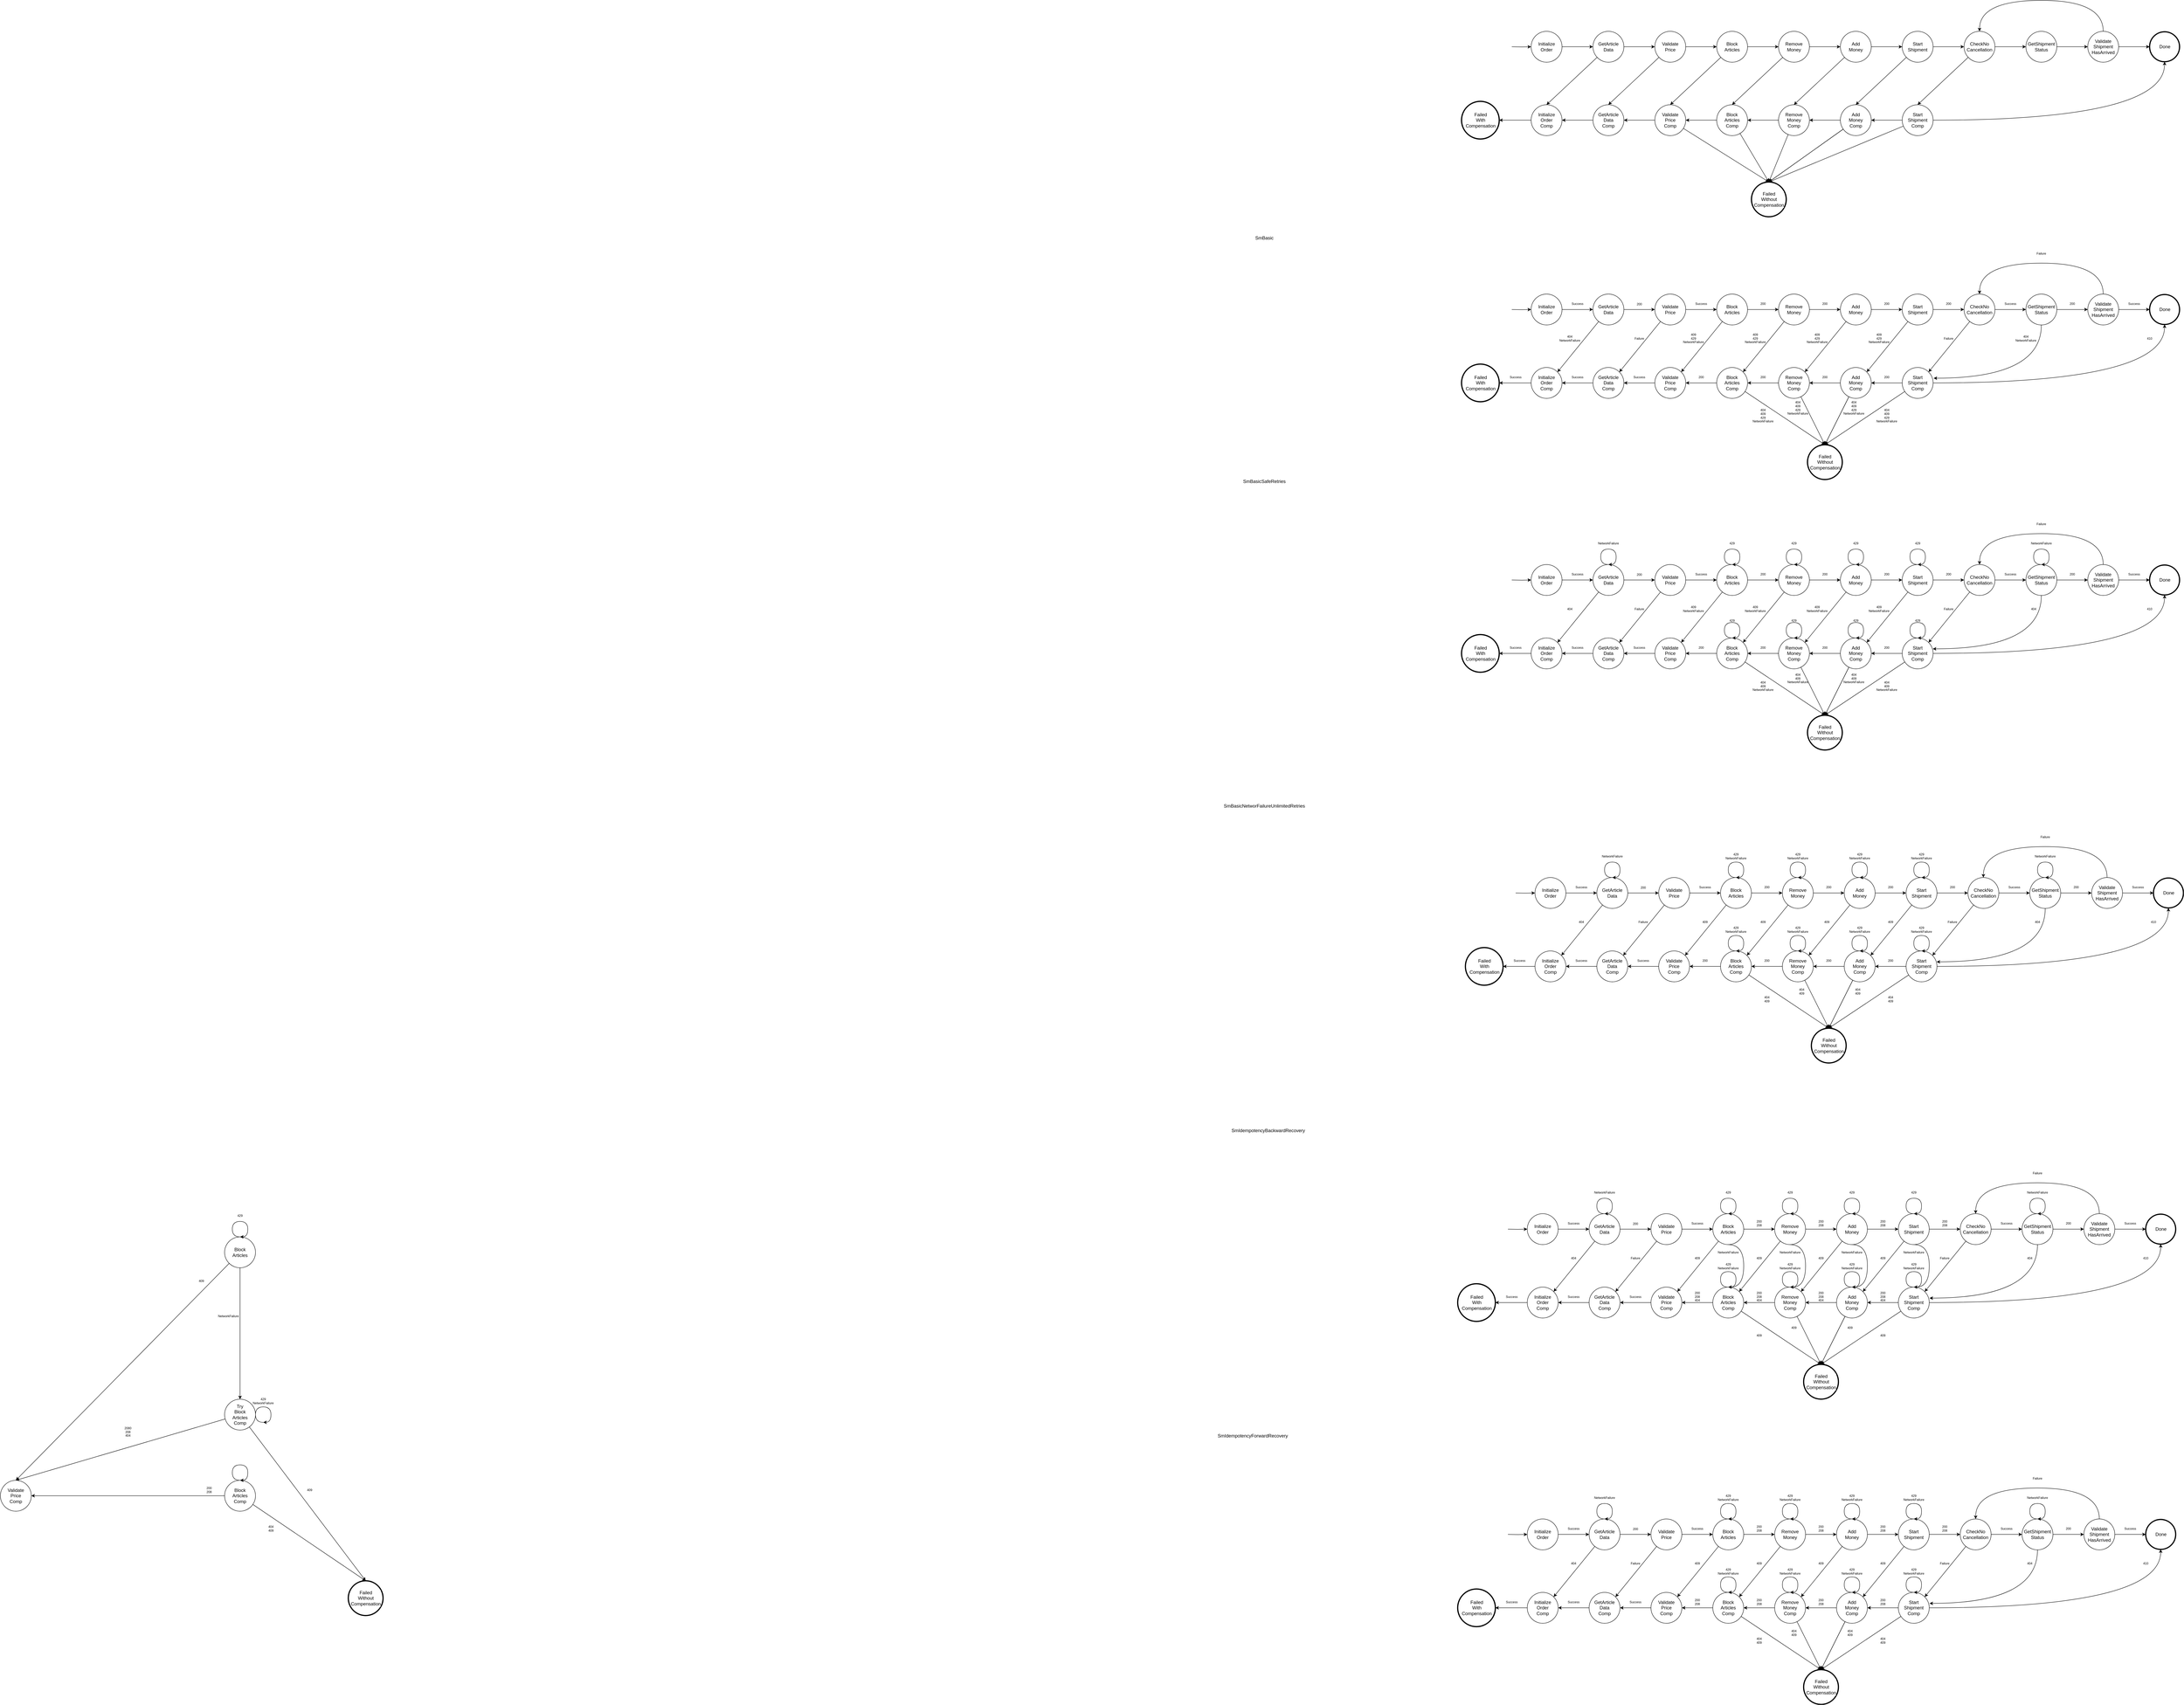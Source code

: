 <mxfile version="21.5.0" type="device">
  <diagram name="Seite-1" id="czkmuft_bbSmH2t51udr">
    <mxGraphModel dx="6742" dy="1520" grid="1" gridSize="10" guides="1" tooltips="1" connect="1" arrows="1" fold="1" page="1" pageScale="1" pageWidth="827" pageHeight="1169" math="0" shadow="0">
      <root>
        <mxCell id="0" />
        <mxCell id="1" parent="0" />
        <mxCell id="7RRGCLrV0hU3pw0lTMrr-19" style="edgeStyle=orthogonalEdgeStyle;rounded=0;orthogonalLoop=1;jettySize=auto;html=1;entryX=0;entryY=0.5;entryDx=0;entryDy=0;" parent="1" source="7RRGCLrV0hU3pw0lTMrr-1" target="7RRGCLrV0hU3pw0lTMrr-2" edge="1">
          <mxGeometry relative="1" as="geometry" />
        </mxCell>
        <mxCell id="7RRGCLrV0hU3pw0lTMrr-1" value="Initialize&lt;br&gt;Order" style="ellipse;whiteSpace=wrap;html=1;aspect=fixed;" parent="1" vertex="1">
          <mxGeometry x="150" y="140" width="80" height="80" as="geometry" />
        </mxCell>
        <mxCell id="7RRGCLrV0hU3pw0lTMrr-20" style="edgeStyle=orthogonalEdgeStyle;rounded=0;orthogonalLoop=1;jettySize=auto;html=1;entryX=0;entryY=0.5;entryDx=0;entryDy=0;" parent="1" source="7RRGCLrV0hU3pw0lTMrr-2" target="7RRGCLrV0hU3pw0lTMrr-3" edge="1">
          <mxGeometry relative="1" as="geometry" />
        </mxCell>
        <mxCell id="7RRGCLrV0hU3pw0lTMrr-48" style="rounded=0;orthogonalLoop=1;jettySize=auto;html=1;entryX=0.5;entryY=0;entryDx=0;entryDy=0;" parent="1" source="7RRGCLrV0hU3pw0lTMrr-2" target="7RRGCLrV0hU3pw0lTMrr-12" edge="1">
          <mxGeometry relative="1" as="geometry" />
        </mxCell>
        <mxCell id="7RRGCLrV0hU3pw0lTMrr-2" value="GetArticle&lt;br&gt;Data" style="ellipse;whiteSpace=wrap;html=1;aspect=fixed;" parent="1" vertex="1">
          <mxGeometry x="310" y="140" width="80" height="80" as="geometry" />
        </mxCell>
        <mxCell id="7RRGCLrV0hU3pw0lTMrr-21" style="edgeStyle=orthogonalEdgeStyle;rounded=0;orthogonalLoop=1;jettySize=auto;html=1;entryX=0;entryY=0.5;entryDx=0;entryDy=0;" parent="1" source="7RRGCLrV0hU3pw0lTMrr-3" target="7RRGCLrV0hU3pw0lTMrr-4" edge="1">
          <mxGeometry relative="1" as="geometry" />
        </mxCell>
        <mxCell id="7RRGCLrV0hU3pw0lTMrr-47" style="rounded=0;orthogonalLoop=1;jettySize=auto;html=1;entryX=0.5;entryY=0;entryDx=0;entryDy=0;" parent="1" source="7RRGCLrV0hU3pw0lTMrr-3" target="7RRGCLrV0hU3pw0lTMrr-13" edge="1">
          <mxGeometry relative="1" as="geometry" />
        </mxCell>
        <mxCell id="7RRGCLrV0hU3pw0lTMrr-3" value="Validate&lt;br&gt;Price" style="ellipse;whiteSpace=wrap;html=1;aspect=fixed;" parent="1" vertex="1">
          <mxGeometry x="470" y="140" width="80" height="80" as="geometry" />
        </mxCell>
        <mxCell id="7RRGCLrV0hU3pw0lTMrr-22" style="edgeStyle=orthogonalEdgeStyle;rounded=0;orthogonalLoop=1;jettySize=auto;html=1;entryX=0;entryY=0.5;entryDx=0;entryDy=0;" parent="1" source="7RRGCLrV0hU3pw0lTMrr-4" target="7RRGCLrV0hU3pw0lTMrr-5" edge="1">
          <mxGeometry relative="1" as="geometry" />
        </mxCell>
        <mxCell id="7RRGCLrV0hU3pw0lTMrr-46" style="rounded=0;orthogonalLoop=1;jettySize=auto;html=1;entryX=0.5;entryY=0;entryDx=0;entryDy=0;" parent="1" source="7RRGCLrV0hU3pw0lTMrr-4" target="7RRGCLrV0hU3pw0lTMrr-14" edge="1">
          <mxGeometry relative="1" as="geometry" />
        </mxCell>
        <mxCell id="7RRGCLrV0hU3pw0lTMrr-4" value="Block&lt;br&gt;Articles" style="ellipse;whiteSpace=wrap;html=1;aspect=fixed;" parent="1" vertex="1">
          <mxGeometry x="630" y="140" width="80" height="80" as="geometry" />
        </mxCell>
        <mxCell id="7RRGCLrV0hU3pw0lTMrr-23" style="edgeStyle=orthogonalEdgeStyle;rounded=0;orthogonalLoop=1;jettySize=auto;html=1;entryX=0;entryY=0.5;entryDx=0;entryDy=0;" parent="1" source="7RRGCLrV0hU3pw0lTMrr-5" target="7RRGCLrV0hU3pw0lTMrr-6" edge="1">
          <mxGeometry relative="1" as="geometry" />
        </mxCell>
        <mxCell id="7RRGCLrV0hU3pw0lTMrr-45" style="rounded=0;orthogonalLoop=1;jettySize=auto;html=1;entryX=0.5;entryY=0;entryDx=0;entryDy=0;" parent="1" source="7RRGCLrV0hU3pw0lTMrr-5" target="7RRGCLrV0hU3pw0lTMrr-15" edge="1">
          <mxGeometry relative="1" as="geometry" />
        </mxCell>
        <mxCell id="7RRGCLrV0hU3pw0lTMrr-5" value="Remove&lt;br&gt;Money" style="ellipse;whiteSpace=wrap;html=1;aspect=fixed;" parent="1" vertex="1">
          <mxGeometry x="790" y="140" width="80" height="80" as="geometry" />
        </mxCell>
        <mxCell id="7RRGCLrV0hU3pw0lTMrr-24" style="edgeStyle=orthogonalEdgeStyle;rounded=0;orthogonalLoop=1;jettySize=auto;html=1;entryX=0;entryY=0.5;entryDx=0;entryDy=0;" parent="1" source="7RRGCLrV0hU3pw0lTMrr-6" target="7RRGCLrV0hU3pw0lTMrr-7" edge="1">
          <mxGeometry relative="1" as="geometry" />
        </mxCell>
        <mxCell id="7RRGCLrV0hU3pw0lTMrr-44" style="rounded=0;orthogonalLoop=1;jettySize=auto;html=1;entryX=0.5;entryY=0;entryDx=0;entryDy=0;" parent="1" source="7RRGCLrV0hU3pw0lTMrr-6" target="7RRGCLrV0hU3pw0lTMrr-16" edge="1">
          <mxGeometry relative="1" as="geometry" />
        </mxCell>
        <mxCell id="7RRGCLrV0hU3pw0lTMrr-6" value="Add&lt;br&gt;Money" style="ellipse;whiteSpace=wrap;html=1;aspect=fixed;" parent="1" vertex="1">
          <mxGeometry x="950" y="140" width="80" height="80" as="geometry" />
        </mxCell>
        <mxCell id="7RRGCLrV0hU3pw0lTMrr-25" style="edgeStyle=orthogonalEdgeStyle;rounded=0;orthogonalLoop=1;jettySize=auto;html=1;entryX=0;entryY=0.5;entryDx=0;entryDy=0;" parent="1" source="7RRGCLrV0hU3pw0lTMrr-7" target="7RRGCLrV0hU3pw0lTMrr-8" edge="1">
          <mxGeometry relative="1" as="geometry" />
        </mxCell>
        <mxCell id="7RRGCLrV0hU3pw0lTMrr-43" style="rounded=0;orthogonalLoop=1;jettySize=auto;html=1;entryX=0.5;entryY=0;entryDx=0;entryDy=0;" parent="1" source="7RRGCLrV0hU3pw0lTMrr-7" target="7RRGCLrV0hU3pw0lTMrr-17" edge="1">
          <mxGeometry relative="1" as="geometry" />
        </mxCell>
        <mxCell id="7RRGCLrV0hU3pw0lTMrr-7" value="Start&lt;br&gt;Shipment" style="ellipse;whiteSpace=wrap;html=1;aspect=fixed;" parent="1" vertex="1">
          <mxGeometry x="1110" y="140" width="80" height="80" as="geometry" />
        </mxCell>
        <mxCell id="7RRGCLrV0hU3pw0lTMrr-26" style="edgeStyle=orthogonalEdgeStyle;rounded=0;orthogonalLoop=1;jettySize=auto;html=1;entryX=0;entryY=0.5;entryDx=0;entryDy=0;" parent="1" source="7RRGCLrV0hU3pw0lTMrr-8" target="7RRGCLrV0hU3pw0lTMrr-9" edge="1">
          <mxGeometry relative="1" as="geometry" />
        </mxCell>
        <mxCell id="7RRGCLrV0hU3pw0lTMrr-49" style="rounded=0;orthogonalLoop=1;jettySize=auto;html=1;entryX=0.5;entryY=0;entryDx=0;entryDy=0;" parent="1" source="7RRGCLrV0hU3pw0lTMrr-8" target="7RRGCLrV0hU3pw0lTMrr-18" edge="1">
          <mxGeometry relative="1" as="geometry" />
        </mxCell>
        <mxCell id="7RRGCLrV0hU3pw0lTMrr-8" value="CheckNo&lt;br&gt;Cancellation" style="ellipse;whiteSpace=wrap;html=1;aspect=fixed;" parent="1" vertex="1">
          <mxGeometry x="1270" y="140" width="80" height="80" as="geometry" />
        </mxCell>
        <mxCell id="7RRGCLrV0hU3pw0lTMrr-27" style="edgeStyle=orthogonalEdgeStyle;rounded=0;orthogonalLoop=1;jettySize=auto;html=1;entryX=0;entryY=0.5;entryDx=0;entryDy=0;" parent="1" source="7RRGCLrV0hU3pw0lTMrr-9" target="7RRGCLrV0hU3pw0lTMrr-10" edge="1">
          <mxGeometry relative="1" as="geometry" />
        </mxCell>
        <mxCell id="7RRGCLrV0hU3pw0lTMrr-9" value="GetShipment&lt;br&gt;Status" style="ellipse;whiteSpace=wrap;html=1;aspect=fixed;" parent="1" vertex="1">
          <mxGeometry x="1430" y="140" width="80" height="80" as="geometry" />
        </mxCell>
        <mxCell id="7RRGCLrV0hU3pw0lTMrr-35" style="edgeStyle=orthogonalEdgeStyle;rounded=0;orthogonalLoop=1;jettySize=auto;html=1;entryX=0;entryY=0.5;entryDx=0;entryDy=0;entryPerimeter=0;" parent="1" source="7RRGCLrV0hU3pw0lTMrr-10" target="7RRGCLrV0hU3pw0lTMrr-34" edge="1">
          <mxGeometry relative="1" as="geometry" />
        </mxCell>
        <mxCell id="7RRGCLrV0hU3pw0lTMrr-62" style="edgeStyle=orthogonalEdgeStyle;rounded=0;orthogonalLoop=1;jettySize=auto;html=1;entryX=0.5;entryY=0;entryDx=0;entryDy=0;curved=1;" parent="1" source="7RRGCLrV0hU3pw0lTMrr-10" target="7RRGCLrV0hU3pw0lTMrr-8" edge="1">
          <mxGeometry relative="1" as="geometry">
            <Array as="points">
              <mxPoint x="1630" y="60" />
              <mxPoint x="1310" y="60" />
            </Array>
          </mxGeometry>
        </mxCell>
        <mxCell id="7RRGCLrV0hU3pw0lTMrr-10" value="Validate&lt;br&gt;Shipment&lt;br&gt;HasArrived" style="ellipse;whiteSpace=wrap;html=1;aspect=fixed;" parent="1" vertex="1">
          <mxGeometry x="1590" y="140" width="80" height="80" as="geometry" />
        </mxCell>
        <mxCell id="7RRGCLrV0hU3pw0lTMrr-36" style="edgeStyle=orthogonalEdgeStyle;rounded=0;orthogonalLoop=1;jettySize=auto;html=1;entryX=1;entryY=0.5;entryDx=0;entryDy=0;entryPerimeter=0;" parent="1" source="7RRGCLrV0hU3pw0lTMrr-12" target="7RRGCLrV0hU3pw0lTMrr-31" edge="1">
          <mxGeometry relative="1" as="geometry" />
        </mxCell>
        <mxCell id="7RRGCLrV0hU3pw0lTMrr-12" value="Initialize&lt;br&gt;Order&lt;br&gt;Comp" style="ellipse;whiteSpace=wrap;html=1;aspect=fixed;" parent="1" vertex="1">
          <mxGeometry x="150" y="330" width="80" height="80" as="geometry" />
        </mxCell>
        <mxCell id="7RRGCLrV0hU3pw0lTMrr-37" style="edgeStyle=orthogonalEdgeStyle;rounded=0;orthogonalLoop=1;jettySize=auto;html=1;entryX=1;entryY=0.5;entryDx=0;entryDy=0;" parent="1" source="7RRGCLrV0hU3pw0lTMrr-13" target="7RRGCLrV0hU3pw0lTMrr-12" edge="1">
          <mxGeometry relative="1" as="geometry" />
        </mxCell>
        <mxCell id="7RRGCLrV0hU3pw0lTMrr-13" value="GetArticle&lt;br&gt;Data&lt;br&gt;Comp" style="ellipse;whiteSpace=wrap;html=1;aspect=fixed;" parent="1" vertex="1">
          <mxGeometry x="310" y="330" width="80" height="80" as="geometry" />
        </mxCell>
        <mxCell id="7RRGCLrV0hU3pw0lTMrr-38" style="edgeStyle=orthogonalEdgeStyle;rounded=0;orthogonalLoop=1;jettySize=auto;html=1;entryX=1;entryY=0.5;entryDx=0;entryDy=0;" parent="1" source="7RRGCLrV0hU3pw0lTMrr-14" target="7RRGCLrV0hU3pw0lTMrr-13" edge="1">
          <mxGeometry relative="1" as="geometry" />
        </mxCell>
        <mxCell id="7RRGCLrV0hU3pw0lTMrr-56" style="rounded=0;orthogonalLoop=1;jettySize=auto;html=1;entryX=0.5;entryY=0;entryDx=0;entryDy=0;entryPerimeter=0;" parent="1" source="7RRGCLrV0hU3pw0lTMrr-14" target="7RRGCLrV0hU3pw0lTMrr-33" edge="1">
          <mxGeometry relative="1" as="geometry" />
        </mxCell>
        <mxCell id="7RRGCLrV0hU3pw0lTMrr-14" value="Validate&lt;br&gt;Price&lt;br&gt;Comp" style="ellipse;whiteSpace=wrap;html=1;aspect=fixed;" parent="1" vertex="1">
          <mxGeometry x="470" y="330" width="80" height="80" as="geometry" />
        </mxCell>
        <mxCell id="7RRGCLrV0hU3pw0lTMrr-39" style="edgeStyle=orthogonalEdgeStyle;rounded=0;orthogonalLoop=1;jettySize=auto;html=1;entryX=1;entryY=0.5;entryDx=0;entryDy=0;" parent="1" source="7RRGCLrV0hU3pw0lTMrr-15" target="7RRGCLrV0hU3pw0lTMrr-14" edge="1">
          <mxGeometry relative="1" as="geometry" />
        </mxCell>
        <mxCell id="7RRGCLrV0hU3pw0lTMrr-53" style="rounded=0;orthogonalLoop=1;jettySize=auto;html=1;entryX=0.5;entryY=0;entryDx=0;entryDy=0;entryPerimeter=0;" parent="1" source="7RRGCLrV0hU3pw0lTMrr-15" target="7RRGCLrV0hU3pw0lTMrr-33" edge="1">
          <mxGeometry relative="1" as="geometry" />
        </mxCell>
        <mxCell id="7RRGCLrV0hU3pw0lTMrr-15" value="Block&lt;br&gt;Articles&lt;br&gt;Comp" style="ellipse;whiteSpace=wrap;html=1;aspect=fixed;" parent="1" vertex="1">
          <mxGeometry x="630" y="330" width="80" height="80" as="geometry" />
        </mxCell>
        <mxCell id="7RRGCLrV0hU3pw0lTMrr-40" style="edgeStyle=orthogonalEdgeStyle;rounded=0;orthogonalLoop=1;jettySize=auto;html=1;entryX=1;entryY=0.5;entryDx=0;entryDy=0;" parent="1" source="7RRGCLrV0hU3pw0lTMrr-16" target="7RRGCLrV0hU3pw0lTMrr-15" edge="1">
          <mxGeometry relative="1" as="geometry" />
        </mxCell>
        <mxCell id="7RRGCLrV0hU3pw0lTMrr-54" style="rounded=0;orthogonalLoop=1;jettySize=auto;html=1;entryX=0.5;entryY=0;entryDx=0;entryDy=0;entryPerimeter=0;" parent="1" source="7RRGCLrV0hU3pw0lTMrr-16" target="7RRGCLrV0hU3pw0lTMrr-33" edge="1">
          <mxGeometry relative="1" as="geometry" />
        </mxCell>
        <mxCell id="7RRGCLrV0hU3pw0lTMrr-16" value="Remove&lt;br&gt;Money&lt;br&gt;Comp" style="ellipse;whiteSpace=wrap;html=1;aspect=fixed;" parent="1" vertex="1">
          <mxGeometry x="790" y="330" width="80" height="80" as="geometry" />
        </mxCell>
        <mxCell id="7RRGCLrV0hU3pw0lTMrr-41" style="edgeStyle=orthogonalEdgeStyle;rounded=0;orthogonalLoop=1;jettySize=auto;html=1;entryX=1;entryY=0.5;entryDx=0;entryDy=0;" parent="1" source="7RRGCLrV0hU3pw0lTMrr-17" target="7RRGCLrV0hU3pw0lTMrr-16" edge="1">
          <mxGeometry relative="1" as="geometry" />
        </mxCell>
        <mxCell id="7RRGCLrV0hU3pw0lTMrr-55" style="rounded=0;orthogonalLoop=1;jettySize=auto;html=1;entryX=0.5;entryY=0;entryDx=0;entryDy=0;entryPerimeter=0;" parent="1" source="7RRGCLrV0hU3pw0lTMrr-17" target="7RRGCLrV0hU3pw0lTMrr-33" edge="1">
          <mxGeometry relative="1" as="geometry" />
        </mxCell>
        <mxCell id="7RRGCLrV0hU3pw0lTMrr-60" style="rounded=0;orthogonalLoop=1;jettySize=auto;html=1;entryX=0.5;entryY=0;entryDx=0;entryDy=0;entryPerimeter=0;" parent="1" source="7RRGCLrV0hU3pw0lTMrr-17" target="7RRGCLrV0hU3pw0lTMrr-33" edge="1">
          <mxGeometry relative="1" as="geometry" />
        </mxCell>
        <mxCell id="7RRGCLrV0hU3pw0lTMrr-17" value="Add&lt;br&gt;Money&lt;br&gt;Comp" style="ellipse;whiteSpace=wrap;html=1;aspect=fixed;" parent="1" vertex="1">
          <mxGeometry x="950" y="330" width="80" height="80" as="geometry" />
        </mxCell>
        <mxCell id="7RRGCLrV0hU3pw0lTMrr-42" style="edgeStyle=orthogonalEdgeStyle;rounded=0;orthogonalLoop=1;jettySize=auto;html=1;entryX=1;entryY=0.5;entryDx=0;entryDy=0;" parent="1" source="7RRGCLrV0hU3pw0lTMrr-18" target="7RRGCLrV0hU3pw0lTMrr-17" edge="1">
          <mxGeometry relative="1" as="geometry" />
        </mxCell>
        <mxCell id="7RRGCLrV0hU3pw0lTMrr-59" style="rounded=0;orthogonalLoop=1;jettySize=auto;html=1;entryX=0.5;entryY=0;entryDx=0;entryDy=0;entryPerimeter=0;" parent="1" source="7RRGCLrV0hU3pw0lTMrr-18" target="7RRGCLrV0hU3pw0lTMrr-33" edge="1">
          <mxGeometry relative="1" as="geometry" />
        </mxCell>
        <mxCell id="7RRGCLrV0hU3pw0lTMrr-18" value="Start&lt;br&gt;Shipment&lt;br&gt;Comp" style="ellipse;whiteSpace=wrap;html=1;aspect=fixed;" parent="1" vertex="1">
          <mxGeometry x="1110" y="330" width="80" height="80" as="geometry" />
        </mxCell>
        <mxCell id="7RRGCLrV0hU3pw0lTMrr-31" value="Failed&lt;br&gt;With&lt;br&gt;Compensation" style="points=[[0.145,0.145,0],[0.5,0,0],[0.855,0.145,0],[1,0.5,0],[0.855,0.855,0],[0.5,1,0],[0.145,0.855,0],[0,0.5,0]];shape=mxgraph.bpmn.event;html=1;verticalLabelPosition=middle;labelBackgroundColor=#ffffff;verticalAlign=middle;align=center;perimeter=ellipsePerimeter;outlineConnect=0;aspect=fixed;outline=end;symbol=terminate2;labelPosition=center;" parent="1" vertex="1">
          <mxGeometry x="-30" y="321.25" width="97.5" height="97.5" as="geometry" />
        </mxCell>
        <mxCell id="7RRGCLrV0hU3pw0lTMrr-33" value="Failed&lt;br&gt;Without&lt;br&gt;Compensation" style="points=[[0.145,0.145,0],[0.5,0,0],[0.855,0.145,0],[1,0.5,0],[0.855,0.855,0],[0.5,1,0],[0.145,0.855,0],[0,0.5,0]];shape=mxgraph.bpmn.event;html=1;verticalLabelPosition=middle;labelBackgroundColor=#ffffff;verticalAlign=middle;align=center;perimeter=ellipsePerimeter;outlineConnect=0;aspect=fixed;outline=end;symbol=terminate2;labelPosition=center;" parent="1" vertex="1">
          <mxGeometry x="720" y="530" width="90" height="90" as="geometry" />
        </mxCell>
        <mxCell id="7RRGCLrV0hU3pw0lTMrr-34" value="Done" style="points=[[0.145,0.145,0],[0.5,0,0],[0.855,0.145,0],[1,0.5,0],[0.855,0.855,0],[0.5,1,0],[0.145,0.855,0],[0,0.5,0]];shape=mxgraph.bpmn.event;html=1;verticalLabelPosition=middle;labelBackgroundColor=#ffffff;verticalAlign=middle;align=center;perimeter=ellipsePerimeter;outlineConnect=0;aspect=fixed;outline=end;symbol=terminate2;labelPosition=center;" parent="1" vertex="1">
          <mxGeometry x="1750" y="141.25" width="77.5" height="77.5" as="geometry" />
        </mxCell>
        <mxCell id="7RRGCLrV0hU3pw0lTMrr-50" style="edgeStyle=orthogonalEdgeStyle;rounded=0;orthogonalLoop=1;jettySize=auto;html=1;entryX=0;entryY=0.5;entryDx=0;entryDy=0;" parent="1" target="7RRGCLrV0hU3pw0lTMrr-1" edge="1">
          <mxGeometry relative="1" as="geometry">
            <mxPoint x="100" y="180" as="sourcePoint" />
            <mxPoint x="130" y="170" as="targetPoint" />
          </mxGeometry>
        </mxCell>
        <mxCell id="7RRGCLrV0hU3pw0lTMrr-63" style="edgeStyle=orthogonalEdgeStyle;rounded=0;orthogonalLoop=1;jettySize=auto;html=1;entryX=0;entryY=0.5;entryDx=0;entryDy=0;" parent="1" source="7RRGCLrV0hU3pw0lTMrr-65" target="7RRGCLrV0hU3pw0lTMrr-68" edge="1">
          <mxGeometry relative="1" as="geometry" />
        </mxCell>
        <mxCell id="7RRGCLrV0hU3pw0lTMrr-65" value="Initialize&lt;br&gt;Order" style="ellipse;whiteSpace=wrap;html=1;aspect=fixed;" parent="1" vertex="1">
          <mxGeometry x="150" y="820" width="80" height="80" as="geometry" />
        </mxCell>
        <mxCell id="7RRGCLrV0hU3pw0lTMrr-66" style="edgeStyle=orthogonalEdgeStyle;rounded=0;orthogonalLoop=1;jettySize=auto;html=1;entryX=0;entryY=0.5;entryDx=0;entryDy=0;" parent="1" source="7RRGCLrV0hU3pw0lTMrr-68" target="7RRGCLrV0hU3pw0lTMrr-71" edge="1">
          <mxGeometry relative="1" as="geometry" />
        </mxCell>
        <mxCell id="7RRGCLrV0hU3pw0lTMrr-67" style="rounded=0;orthogonalLoop=1;jettySize=auto;html=1;entryX=1;entryY=0;entryDx=0;entryDy=0;" parent="1" source="7RRGCLrV0hU3pw0lTMrr-68" target="7RRGCLrV0hU3pw0lTMrr-93" edge="1">
          <mxGeometry relative="1" as="geometry" />
        </mxCell>
        <mxCell id="7RRGCLrV0hU3pw0lTMrr-68" value="GetArticle&lt;br&gt;Data" style="ellipse;whiteSpace=wrap;html=1;aspect=fixed;" parent="1" vertex="1">
          <mxGeometry x="310" y="820" width="80" height="80" as="geometry" />
        </mxCell>
        <mxCell id="7RRGCLrV0hU3pw0lTMrr-69" style="edgeStyle=orthogonalEdgeStyle;rounded=0;orthogonalLoop=1;jettySize=auto;html=1;entryX=0;entryY=0.5;entryDx=0;entryDy=0;" parent="1" source="7RRGCLrV0hU3pw0lTMrr-71" target="7RRGCLrV0hU3pw0lTMrr-74" edge="1">
          <mxGeometry relative="1" as="geometry" />
        </mxCell>
        <mxCell id="7RRGCLrV0hU3pw0lTMrr-70" style="rounded=0;orthogonalLoop=1;jettySize=auto;html=1;entryX=1;entryY=0;entryDx=0;entryDy=0;" parent="1" source="7RRGCLrV0hU3pw0lTMrr-71" target="7RRGCLrV0hU3pw0lTMrr-95" edge="1">
          <mxGeometry relative="1" as="geometry" />
        </mxCell>
        <mxCell id="7RRGCLrV0hU3pw0lTMrr-71" value="Validate&lt;br&gt;Price" style="ellipse;whiteSpace=wrap;html=1;aspect=fixed;" parent="1" vertex="1">
          <mxGeometry x="470" y="820" width="80" height="80" as="geometry" />
        </mxCell>
        <mxCell id="7RRGCLrV0hU3pw0lTMrr-72" style="edgeStyle=orthogonalEdgeStyle;rounded=0;orthogonalLoop=1;jettySize=auto;html=1;entryX=0;entryY=0.5;entryDx=0;entryDy=0;" parent="1" source="7RRGCLrV0hU3pw0lTMrr-74" target="7RRGCLrV0hU3pw0lTMrr-77" edge="1">
          <mxGeometry relative="1" as="geometry" />
        </mxCell>
        <mxCell id="7RRGCLrV0hU3pw0lTMrr-73" style="rounded=0;orthogonalLoop=1;jettySize=auto;html=1;entryX=1;entryY=0;entryDx=0;entryDy=0;" parent="1" source="7RRGCLrV0hU3pw0lTMrr-74" target="7RRGCLrV0hU3pw0lTMrr-98" edge="1">
          <mxGeometry relative="1" as="geometry" />
        </mxCell>
        <mxCell id="7RRGCLrV0hU3pw0lTMrr-74" value="Block&lt;br&gt;Articles" style="ellipse;whiteSpace=wrap;html=1;aspect=fixed;" parent="1" vertex="1">
          <mxGeometry x="630" y="820" width="80" height="80" as="geometry" />
        </mxCell>
        <mxCell id="7RRGCLrV0hU3pw0lTMrr-75" style="edgeStyle=orthogonalEdgeStyle;rounded=0;orthogonalLoop=1;jettySize=auto;html=1;entryX=0;entryY=0.5;entryDx=0;entryDy=0;" parent="1" source="7RRGCLrV0hU3pw0lTMrr-77" target="7RRGCLrV0hU3pw0lTMrr-80" edge="1">
          <mxGeometry relative="1" as="geometry" />
        </mxCell>
        <mxCell id="7RRGCLrV0hU3pw0lTMrr-76" style="rounded=0;orthogonalLoop=1;jettySize=auto;html=1;entryX=1;entryY=0;entryDx=0;entryDy=0;" parent="1" source="7RRGCLrV0hU3pw0lTMrr-77" target="7RRGCLrV0hU3pw0lTMrr-101" edge="1">
          <mxGeometry relative="1" as="geometry" />
        </mxCell>
        <mxCell id="7RRGCLrV0hU3pw0lTMrr-77" value="Remove&lt;br&gt;Money" style="ellipse;whiteSpace=wrap;html=1;aspect=fixed;" parent="1" vertex="1">
          <mxGeometry x="790" y="820" width="80" height="80" as="geometry" />
        </mxCell>
        <mxCell id="7RRGCLrV0hU3pw0lTMrr-78" style="edgeStyle=orthogonalEdgeStyle;rounded=0;orthogonalLoop=1;jettySize=auto;html=1;entryX=0;entryY=0.5;entryDx=0;entryDy=0;" parent="1" source="7RRGCLrV0hU3pw0lTMrr-80" target="7RRGCLrV0hU3pw0lTMrr-83" edge="1">
          <mxGeometry relative="1" as="geometry" />
        </mxCell>
        <mxCell id="7RRGCLrV0hU3pw0lTMrr-79" style="rounded=0;orthogonalLoop=1;jettySize=auto;html=1;entryX=1;entryY=0;entryDx=0;entryDy=0;" parent="1" source="7RRGCLrV0hU3pw0lTMrr-80" target="7RRGCLrV0hU3pw0lTMrr-104" edge="1">
          <mxGeometry relative="1" as="geometry" />
        </mxCell>
        <mxCell id="7RRGCLrV0hU3pw0lTMrr-80" value="Add&lt;br&gt;Money" style="ellipse;whiteSpace=wrap;html=1;aspect=fixed;" parent="1" vertex="1">
          <mxGeometry x="950" y="820" width="80" height="80" as="geometry" />
        </mxCell>
        <mxCell id="7RRGCLrV0hU3pw0lTMrr-81" style="edgeStyle=orthogonalEdgeStyle;rounded=0;orthogonalLoop=1;jettySize=auto;html=1;entryX=0;entryY=0.5;entryDx=0;entryDy=0;" parent="1" source="7RRGCLrV0hU3pw0lTMrr-83" target="7RRGCLrV0hU3pw0lTMrr-86" edge="1">
          <mxGeometry relative="1" as="geometry" />
        </mxCell>
        <mxCell id="7RRGCLrV0hU3pw0lTMrr-82" style="rounded=0;orthogonalLoop=1;jettySize=auto;html=1;entryX=1;entryY=0;entryDx=0;entryDy=0;" parent="1" source="7RRGCLrV0hU3pw0lTMrr-83" target="7RRGCLrV0hU3pw0lTMrr-108" edge="1">
          <mxGeometry relative="1" as="geometry" />
        </mxCell>
        <mxCell id="7RRGCLrV0hU3pw0lTMrr-83" value="Start&lt;br&gt;Shipment" style="ellipse;whiteSpace=wrap;html=1;aspect=fixed;" parent="1" vertex="1">
          <mxGeometry x="1110" y="820" width="80" height="80" as="geometry" />
        </mxCell>
        <mxCell id="7RRGCLrV0hU3pw0lTMrr-84" style="edgeStyle=orthogonalEdgeStyle;rounded=0;orthogonalLoop=1;jettySize=auto;html=1;entryX=0;entryY=0.5;entryDx=0;entryDy=0;" parent="1" source="7RRGCLrV0hU3pw0lTMrr-86" target="7RRGCLrV0hU3pw0lTMrr-88" edge="1">
          <mxGeometry relative="1" as="geometry" />
        </mxCell>
        <mxCell id="7RRGCLrV0hU3pw0lTMrr-85" style="rounded=0;orthogonalLoop=1;jettySize=auto;html=1;entryX=1;entryY=0;entryDx=0;entryDy=0;" parent="1" source="7RRGCLrV0hU3pw0lTMrr-86" target="7RRGCLrV0hU3pw0lTMrr-111" edge="1">
          <mxGeometry relative="1" as="geometry" />
        </mxCell>
        <mxCell id="7RRGCLrV0hU3pw0lTMrr-86" value="CheckNo&lt;br&gt;Cancellation" style="ellipse;whiteSpace=wrap;html=1;aspect=fixed;" parent="1" vertex="1">
          <mxGeometry x="1270" y="820" width="80" height="80" as="geometry" />
        </mxCell>
        <mxCell id="7RRGCLrV0hU3pw0lTMrr-87" style="edgeStyle=orthogonalEdgeStyle;rounded=0;orthogonalLoop=1;jettySize=auto;html=1;entryX=0;entryY=0.5;entryDx=0;entryDy=0;" parent="1" source="7RRGCLrV0hU3pw0lTMrr-88" target="7RRGCLrV0hU3pw0lTMrr-91" edge="1">
          <mxGeometry relative="1" as="geometry" />
        </mxCell>
        <mxCell id="7RRGCLrV0hU3pw0lTMrr-135" style="edgeStyle=orthogonalEdgeStyle;rounded=0;orthogonalLoop=1;jettySize=auto;html=1;entryX=1.016;entryY=0.347;entryDx=0;entryDy=0;curved=1;entryPerimeter=0;" parent="1" source="7RRGCLrV0hU3pw0lTMrr-88" target="7RRGCLrV0hU3pw0lTMrr-111" edge="1">
          <mxGeometry relative="1" as="geometry">
            <Array as="points">
              <mxPoint x="1470" y="1038" />
            </Array>
          </mxGeometry>
        </mxCell>
        <mxCell id="7RRGCLrV0hU3pw0lTMrr-88" value="GetShipment&lt;br&gt;Status" style="ellipse;whiteSpace=wrap;html=1;aspect=fixed;" parent="1" vertex="1">
          <mxGeometry x="1430" y="820" width="80" height="80" as="geometry" />
        </mxCell>
        <mxCell id="7RRGCLrV0hU3pw0lTMrr-89" style="edgeStyle=orthogonalEdgeStyle;rounded=0;orthogonalLoop=1;jettySize=auto;html=1;entryX=0;entryY=0.5;entryDx=0;entryDy=0;entryPerimeter=0;" parent="1" source="7RRGCLrV0hU3pw0lTMrr-91" target="7RRGCLrV0hU3pw0lTMrr-114" edge="1">
          <mxGeometry relative="1" as="geometry" />
        </mxCell>
        <mxCell id="7RRGCLrV0hU3pw0lTMrr-90" style="edgeStyle=orthogonalEdgeStyle;rounded=0;orthogonalLoop=1;jettySize=auto;html=1;entryX=0.5;entryY=0;entryDx=0;entryDy=0;curved=1;" parent="1" source="7RRGCLrV0hU3pw0lTMrr-91" target="7RRGCLrV0hU3pw0lTMrr-86" edge="1">
          <mxGeometry relative="1" as="geometry">
            <Array as="points">
              <mxPoint x="1630" y="740" />
              <mxPoint x="1310" y="740" />
            </Array>
          </mxGeometry>
        </mxCell>
        <mxCell id="7RRGCLrV0hU3pw0lTMrr-91" value="Validate&lt;br&gt;Shipment&lt;br&gt;HasArrived" style="ellipse;whiteSpace=wrap;html=1;aspect=fixed;" parent="1" vertex="1">
          <mxGeometry x="1590" y="820" width="80" height="80" as="geometry" />
        </mxCell>
        <mxCell id="7RRGCLrV0hU3pw0lTMrr-92" style="edgeStyle=orthogonalEdgeStyle;rounded=0;orthogonalLoop=1;jettySize=auto;html=1;entryX=1;entryY=0.5;entryDx=0;entryDy=0;entryPerimeter=0;" parent="1" source="7RRGCLrV0hU3pw0lTMrr-93" target="7RRGCLrV0hU3pw0lTMrr-112" edge="1">
          <mxGeometry relative="1" as="geometry" />
        </mxCell>
        <mxCell id="7RRGCLrV0hU3pw0lTMrr-93" value="Initialize&lt;br&gt;Order&lt;br&gt;Comp" style="ellipse;whiteSpace=wrap;html=1;aspect=fixed;" parent="1" vertex="1">
          <mxGeometry x="150" y="1010" width="80" height="80" as="geometry" />
        </mxCell>
        <mxCell id="7RRGCLrV0hU3pw0lTMrr-94" style="edgeStyle=orthogonalEdgeStyle;rounded=0;orthogonalLoop=1;jettySize=auto;html=1;entryX=1;entryY=0.5;entryDx=0;entryDy=0;" parent="1" source="7RRGCLrV0hU3pw0lTMrr-95" target="7RRGCLrV0hU3pw0lTMrr-93" edge="1">
          <mxGeometry relative="1" as="geometry" />
        </mxCell>
        <mxCell id="7RRGCLrV0hU3pw0lTMrr-95" value="GetArticle&lt;br&gt;Data&lt;br&gt;Comp" style="ellipse;whiteSpace=wrap;html=1;aspect=fixed;" parent="1" vertex="1">
          <mxGeometry x="310" y="1010" width="80" height="80" as="geometry" />
        </mxCell>
        <mxCell id="7RRGCLrV0hU3pw0lTMrr-96" style="edgeStyle=orthogonalEdgeStyle;rounded=0;orthogonalLoop=1;jettySize=auto;html=1;entryX=1;entryY=0.5;entryDx=0;entryDy=0;" parent="1" source="7RRGCLrV0hU3pw0lTMrr-98" target="7RRGCLrV0hU3pw0lTMrr-95" edge="1">
          <mxGeometry relative="1" as="geometry" />
        </mxCell>
        <mxCell id="7RRGCLrV0hU3pw0lTMrr-98" value="Validate&lt;br&gt;Price&lt;br&gt;Comp" style="ellipse;whiteSpace=wrap;html=1;aspect=fixed;" parent="1" vertex="1">
          <mxGeometry x="470" y="1010" width="80" height="80" as="geometry" />
        </mxCell>
        <mxCell id="7RRGCLrV0hU3pw0lTMrr-99" style="edgeStyle=orthogonalEdgeStyle;rounded=0;orthogonalLoop=1;jettySize=auto;html=1;entryX=1;entryY=0.5;entryDx=0;entryDy=0;" parent="1" source="7RRGCLrV0hU3pw0lTMrr-101" target="7RRGCLrV0hU3pw0lTMrr-98" edge="1">
          <mxGeometry relative="1" as="geometry" />
        </mxCell>
        <mxCell id="7RRGCLrV0hU3pw0lTMrr-100" style="rounded=0;orthogonalLoop=1;jettySize=auto;html=1;entryX=0.5;entryY=0;entryDx=0;entryDy=0;entryPerimeter=0;" parent="1" source="7RRGCLrV0hU3pw0lTMrr-101" target="7RRGCLrV0hU3pw0lTMrr-113" edge="1">
          <mxGeometry relative="1" as="geometry" />
        </mxCell>
        <mxCell id="7RRGCLrV0hU3pw0lTMrr-101" value="Block&lt;br&gt;Articles&lt;br&gt;Comp" style="ellipse;whiteSpace=wrap;html=1;aspect=fixed;" parent="1" vertex="1">
          <mxGeometry x="630" y="1010" width="80" height="80" as="geometry" />
        </mxCell>
        <mxCell id="7RRGCLrV0hU3pw0lTMrr-102" style="edgeStyle=orthogonalEdgeStyle;rounded=0;orthogonalLoop=1;jettySize=auto;html=1;entryX=1;entryY=0.5;entryDx=0;entryDy=0;" parent="1" source="7RRGCLrV0hU3pw0lTMrr-104" target="7RRGCLrV0hU3pw0lTMrr-101" edge="1">
          <mxGeometry relative="1" as="geometry" />
        </mxCell>
        <mxCell id="7RRGCLrV0hU3pw0lTMrr-103" style="rounded=0;orthogonalLoop=1;jettySize=auto;html=1;entryX=0.5;entryY=0;entryDx=0;entryDy=0;entryPerimeter=0;" parent="1" source="7RRGCLrV0hU3pw0lTMrr-104" target="7RRGCLrV0hU3pw0lTMrr-113" edge="1">
          <mxGeometry relative="1" as="geometry" />
        </mxCell>
        <mxCell id="7RRGCLrV0hU3pw0lTMrr-104" value="Remove&lt;br&gt;Money&lt;br&gt;Comp" style="ellipse;whiteSpace=wrap;html=1;aspect=fixed;" parent="1" vertex="1">
          <mxGeometry x="790" y="1010" width="80" height="80" as="geometry" />
        </mxCell>
        <mxCell id="7RRGCLrV0hU3pw0lTMrr-105" style="edgeStyle=orthogonalEdgeStyle;rounded=0;orthogonalLoop=1;jettySize=auto;html=1;entryX=1;entryY=0.5;entryDx=0;entryDy=0;" parent="1" source="7RRGCLrV0hU3pw0lTMrr-108" target="7RRGCLrV0hU3pw0lTMrr-104" edge="1">
          <mxGeometry relative="1" as="geometry" />
        </mxCell>
        <mxCell id="7RRGCLrV0hU3pw0lTMrr-106" style="rounded=0;orthogonalLoop=1;jettySize=auto;html=1;entryX=0.5;entryY=0;entryDx=0;entryDy=0;entryPerimeter=0;" parent="1" source="7RRGCLrV0hU3pw0lTMrr-108" target="7RRGCLrV0hU3pw0lTMrr-113" edge="1">
          <mxGeometry relative="1" as="geometry" />
        </mxCell>
        <mxCell id="7RRGCLrV0hU3pw0lTMrr-107" style="rounded=0;orthogonalLoop=1;jettySize=auto;html=1;entryX=0.5;entryY=0;entryDx=0;entryDy=0;entryPerimeter=0;" parent="1" source="7RRGCLrV0hU3pw0lTMrr-108" target="7RRGCLrV0hU3pw0lTMrr-113" edge="1">
          <mxGeometry relative="1" as="geometry" />
        </mxCell>
        <mxCell id="7RRGCLrV0hU3pw0lTMrr-108" value="Add&lt;br&gt;Money&lt;br&gt;Comp" style="ellipse;whiteSpace=wrap;html=1;aspect=fixed;" parent="1" vertex="1">
          <mxGeometry x="950" y="1010" width="80" height="80" as="geometry" />
        </mxCell>
        <mxCell id="7RRGCLrV0hU3pw0lTMrr-109" style="edgeStyle=orthogonalEdgeStyle;rounded=0;orthogonalLoop=1;jettySize=auto;html=1;entryX=1;entryY=0.5;entryDx=0;entryDy=0;" parent="1" source="7RRGCLrV0hU3pw0lTMrr-111" target="7RRGCLrV0hU3pw0lTMrr-108" edge="1">
          <mxGeometry relative="1" as="geometry" />
        </mxCell>
        <mxCell id="7RRGCLrV0hU3pw0lTMrr-110" style="rounded=0;orthogonalLoop=1;jettySize=auto;html=1;entryX=0.5;entryY=0;entryDx=0;entryDy=0;entryPerimeter=0;" parent="1" source="7RRGCLrV0hU3pw0lTMrr-111" target="7RRGCLrV0hU3pw0lTMrr-113" edge="1">
          <mxGeometry relative="1" as="geometry" />
        </mxCell>
        <mxCell id="7RRGCLrV0hU3pw0lTMrr-477" style="edgeStyle=orthogonalEdgeStyle;rounded=0;orthogonalLoop=1;jettySize=auto;html=1;entryX=0.5;entryY=1;entryDx=0;entryDy=0;entryPerimeter=0;curved=1;" parent="1" source="7RRGCLrV0hU3pw0lTMrr-111" target="7RRGCLrV0hU3pw0lTMrr-114" edge="1">
          <mxGeometry relative="1" as="geometry" />
        </mxCell>
        <mxCell id="7RRGCLrV0hU3pw0lTMrr-111" value="Start&lt;br&gt;Shipment&lt;br&gt;Comp" style="ellipse;whiteSpace=wrap;html=1;aspect=fixed;" parent="1" vertex="1">
          <mxGeometry x="1110" y="1010" width="80" height="80" as="geometry" />
        </mxCell>
        <mxCell id="7RRGCLrV0hU3pw0lTMrr-112" value="Failed&lt;br&gt;With&lt;br&gt;Compensation" style="points=[[0.145,0.145,0],[0.5,0,0],[0.855,0.145,0],[1,0.5,0],[0.855,0.855,0],[0.5,1,0],[0.145,0.855,0],[0,0.5,0]];shape=mxgraph.bpmn.event;html=1;verticalLabelPosition=middle;labelBackgroundColor=#ffffff;verticalAlign=middle;align=center;perimeter=ellipsePerimeter;outlineConnect=0;aspect=fixed;outline=end;symbol=terminate2;labelPosition=center;" parent="1" vertex="1">
          <mxGeometry x="-30" y="1001.25" width="97.5" height="97.5" as="geometry" />
        </mxCell>
        <mxCell id="7RRGCLrV0hU3pw0lTMrr-113" value="Failed&lt;br&gt;Without&lt;br&gt;Compensation" style="points=[[0.145,0.145,0],[0.5,0,0],[0.855,0.145,0],[1,0.5,0],[0.855,0.855,0],[0.5,1,0],[0.145,0.855,0],[0,0.5,0]];shape=mxgraph.bpmn.event;html=1;verticalLabelPosition=middle;labelBackgroundColor=#ffffff;verticalAlign=middle;align=center;perimeter=ellipsePerimeter;outlineConnect=0;aspect=fixed;outline=end;symbol=terminate2;labelPosition=center;" parent="1" vertex="1">
          <mxGeometry x="865" y="1210" width="90" height="90" as="geometry" />
        </mxCell>
        <mxCell id="7RRGCLrV0hU3pw0lTMrr-114" value="Done" style="points=[[0.145,0.145,0],[0.5,0,0],[0.855,0.145,0],[1,0.5,0],[0.855,0.855,0],[0.5,1,0],[0.145,0.855,0],[0,0.5,0]];shape=mxgraph.bpmn.event;html=1;verticalLabelPosition=middle;labelBackgroundColor=#ffffff;verticalAlign=middle;align=center;perimeter=ellipsePerimeter;outlineConnect=0;aspect=fixed;outline=end;symbol=terminate2;labelPosition=center;" parent="1" vertex="1">
          <mxGeometry x="1750" y="821.25" width="77.5" height="77.5" as="geometry" />
        </mxCell>
        <mxCell id="7RRGCLrV0hU3pw0lTMrr-115" style="edgeStyle=orthogonalEdgeStyle;rounded=0;orthogonalLoop=1;jettySize=auto;html=1;entryX=0;entryY=0.5;entryDx=0;entryDy=0;" parent="1" target="7RRGCLrV0hU3pw0lTMrr-65" edge="1">
          <mxGeometry relative="1" as="geometry">
            <mxPoint x="100" y="860" as="sourcePoint" />
            <mxPoint x="130" y="850" as="targetPoint" />
          </mxGeometry>
        </mxCell>
        <mxCell id="7RRGCLrV0hU3pw0lTMrr-117" value="Success" style="text;html=1;strokeColor=none;fillColor=none;align=center;verticalAlign=middle;whiteSpace=wrap;rounded=0;fontSize=8;" parent="1" vertex="1">
          <mxGeometry x="240" y="830" width="60" height="30" as="geometry" />
        </mxCell>
        <mxCell id="7RRGCLrV0hU3pw0lTMrr-118" value="Success" style="text;html=1;strokeColor=none;fillColor=none;align=center;verticalAlign=middle;whiteSpace=wrap;rounded=0;fontSize=8;" parent="1" vertex="1">
          <mxGeometry x="560" y="830" width="60" height="30" as="geometry" />
        </mxCell>
        <mxCell id="7RRGCLrV0hU3pw0lTMrr-119" value="Success" style="text;html=1;strokeColor=none;fillColor=none;align=center;verticalAlign=middle;whiteSpace=wrap;rounded=0;fontSize=8;" parent="1" vertex="1">
          <mxGeometry x="1360" y="830" width="60" height="30" as="geometry" />
        </mxCell>
        <mxCell id="7RRGCLrV0hU3pw0lTMrr-120" value="Success" style="text;html=1;strokeColor=none;fillColor=none;align=center;verticalAlign=middle;whiteSpace=wrap;rounded=0;fontSize=8;" parent="1" vertex="1">
          <mxGeometry x="1680" y="830" width="60" height="30" as="geometry" />
        </mxCell>
        <mxCell id="7RRGCLrV0hU3pw0lTMrr-121" value="&lt;font style=&quot;font-size: 8px;&quot;&gt;200&lt;/font&gt;" style="text;html=1;strokeColor=none;fillColor=none;align=center;verticalAlign=middle;whiteSpace=wrap;rounded=0;" parent="1" vertex="1">
          <mxGeometry x="400" y="830" width="60" height="30" as="geometry" />
        </mxCell>
        <mxCell id="7RRGCLrV0hU3pw0lTMrr-122" value="200" style="text;html=1;strokeColor=none;fillColor=none;align=center;verticalAlign=middle;whiteSpace=wrap;rounded=0;fontSize=8;" parent="1" vertex="1">
          <mxGeometry x="720" y="830" width="60" height="30" as="geometry" />
        </mxCell>
        <mxCell id="7RRGCLrV0hU3pw0lTMrr-123" value="200" style="text;html=1;strokeColor=none;fillColor=none;align=center;verticalAlign=middle;whiteSpace=wrap;rounded=0;fontSize=8;" parent="1" vertex="1">
          <mxGeometry x="880" y="830" width="60" height="30" as="geometry" />
        </mxCell>
        <mxCell id="7RRGCLrV0hU3pw0lTMrr-124" value="200" style="text;html=1;strokeColor=none;fillColor=none;align=center;verticalAlign=middle;whiteSpace=wrap;rounded=0;fontSize=8;" parent="1" vertex="1">
          <mxGeometry x="1040" y="830" width="60" height="30" as="geometry" />
        </mxCell>
        <mxCell id="7RRGCLrV0hU3pw0lTMrr-125" value="200" style="text;html=1;strokeColor=none;fillColor=none;align=center;verticalAlign=middle;whiteSpace=wrap;rounded=0;fontSize=8;" parent="1" vertex="1">
          <mxGeometry x="1200" y="830" width="60" height="30" as="geometry" />
        </mxCell>
        <mxCell id="7RRGCLrV0hU3pw0lTMrr-126" value="200" style="text;html=1;strokeColor=none;fillColor=none;align=center;verticalAlign=middle;whiteSpace=wrap;rounded=0;fontSize=8;" parent="1" vertex="1">
          <mxGeometry x="1520" y="830" width="60" height="30" as="geometry" />
        </mxCell>
        <mxCell id="7RRGCLrV0hU3pw0lTMrr-127" value="404&lt;br&gt;NetworkFailure" style="text;html=1;strokeColor=none;fillColor=none;align=center;verticalAlign=middle;whiteSpace=wrap;rounded=0;fontSize=8;" parent="1" vertex="1">
          <mxGeometry x="220" y="920" width="60" height="30" as="geometry" />
        </mxCell>
        <mxCell id="7RRGCLrV0hU3pw0lTMrr-128" value="Failure" style="text;html=1;strokeColor=none;fillColor=none;align=center;verticalAlign=middle;whiteSpace=wrap;rounded=0;fontSize=8;" parent="1" vertex="1">
          <mxGeometry x="400" y="920" width="60" height="30" as="geometry" />
        </mxCell>
        <mxCell id="7RRGCLrV0hU3pw0lTMrr-129" value="409&lt;br&gt;429&lt;br&gt;NetworkFailure" style="text;html=1;strokeColor=none;fillColor=none;align=center;verticalAlign=middle;whiteSpace=wrap;rounded=0;fontSize=8;" parent="1" vertex="1">
          <mxGeometry x="540" y="920" width="60" height="30" as="geometry" />
        </mxCell>
        <mxCell id="7RRGCLrV0hU3pw0lTMrr-130" value="409&lt;br&gt;429&lt;br&gt;NetworkFailure" style="text;html=1;strokeColor=none;fillColor=none;align=center;verticalAlign=middle;whiteSpace=wrap;rounded=0;fontSize=8;" parent="1" vertex="1">
          <mxGeometry x="700" y="920" width="60" height="30" as="geometry" />
        </mxCell>
        <mxCell id="7RRGCLrV0hU3pw0lTMrr-131" value="409&lt;br&gt;429&lt;br&gt;NetworkFailure" style="text;html=1;strokeColor=none;fillColor=none;align=center;verticalAlign=middle;whiteSpace=wrap;rounded=0;fontSize=8;" parent="1" vertex="1">
          <mxGeometry x="860" y="920" width="60" height="30" as="geometry" />
        </mxCell>
        <mxCell id="7RRGCLrV0hU3pw0lTMrr-132" value="409&lt;br&gt;429&lt;br&gt;NetworkFailure" style="text;html=1;strokeColor=none;fillColor=none;align=center;verticalAlign=middle;whiteSpace=wrap;rounded=0;fontSize=8;" parent="1" vertex="1">
          <mxGeometry x="1020" y="920" width="60" height="30" as="geometry" />
        </mxCell>
        <mxCell id="7RRGCLrV0hU3pw0lTMrr-133" value="Failure" style="text;html=1;strokeColor=none;fillColor=none;align=center;verticalAlign=middle;whiteSpace=wrap;rounded=0;fontSize=8;" parent="1" vertex="1">
          <mxGeometry x="1200" y="920" width="60" height="30" as="geometry" />
        </mxCell>
        <mxCell id="7RRGCLrV0hU3pw0lTMrr-136" value="404&lt;br&gt;NetworkFailure" style="text;html=1;strokeColor=none;fillColor=none;align=center;verticalAlign=middle;whiteSpace=wrap;rounded=0;fontSize=8;" parent="1" vertex="1">
          <mxGeometry x="1400" y="920" width="60" height="30" as="geometry" />
        </mxCell>
        <mxCell id="7RRGCLrV0hU3pw0lTMrr-137" value="Failure" style="text;html=1;strokeColor=none;fillColor=none;align=center;verticalAlign=middle;whiteSpace=wrap;rounded=0;fontSize=8;" parent="1" vertex="1">
          <mxGeometry x="1440" y="700" width="60" height="30" as="geometry" />
        </mxCell>
        <mxCell id="7RRGCLrV0hU3pw0lTMrr-138" value="200" style="text;html=1;strokeColor=none;fillColor=none;align=center;verticalAlign=middle;whiteSpace=wrap;rounded=0;fontSize=8;" parent="1" vertex="1">
          <mxGeometry x="1040" y="1020" width="60" height="30" as="geometry" />
        </mxCell>
        <mxCell id="7RRGCLrV0hU3pw0lTMrr-139" value="200" style="text;html=1;strokeColor=none;fillColor=none;align=center;verticalAlign=middle;whiteSpace=wrap;rounded=0;fontSize=8;" parent="1" vertex="1">
          <mxGeometry x="880" y="1020" width="60" height="30" as="geometry" />
        </mxCell>
        <mxCell id="7RRGCLrV0hU3pw0lTMrr-140" value="200" style="text;html=1;strokeColor=none;fillColor=none;align=center;verticalAlign=middle;whiteSpace=wrap;rounded=0;fontSize=8;" parent="1" vertex="1">
          <mxGeometry x="720" y="1020" width="60" height="30" as="geometry" />
        </mxCell>
        <mxCell id="7RRGCLrV0hU3pw0lTMrr-141" value="200" style="text;html=1;strokeColor=none;fillColor=none;align=center;verticalAlign=middle;whiteSpace=wrap;rounded=0;fontSize=8;" parent="1" vertex="1">
          <mxGeometry x="560" y="1020" width="60" height="30" as="geometry" />
        </mxCell>
        <mxCell id="7RRGCLrV0hU3pw0lTMrr-142" value="Success" style="text;html=1;strokeColor=none;fillColor=none;align=center;verticalAlign=middle;whiteSpace=wrap;rounded=0;fontSize=8;" parent="1" vertex="1">
          <mxGeometry x="400" y="1020" width="60" height="30" as="geometry" />
        </mxCell>
        <mxCell id="7RRGCLrV0hU3pw0lTMrr-143" value="Success" style="text;html=1;strokeColor=none;fillColor=none;align=center;verticalAlign=middle;whiteSpace=wrap;rounded=0;fontSize=8;" parent="1" vertex="1">
          <mxGeometry x="240" y="1020" width="60" height="30" as="geometry" />
        </mxCell>
        <mxCell id="7RRGCLrV0hU3pw0lTMrr-144" value="Success" style="text;html=1;strokeColor=none;fillColor=none;align=center;verticalAlign=middle;whiteSpace=wrap;rounded=0;fontSize=8;" parent="1" vertex="1">
          <mxGeometry x="80" y="1020" width="60" height="30" as="geometry" />
        </mxCell>
        <mxCell id="7RRGCLrV0hU3pw0lTMrr-145" value="404&lt;br&gt;409&lt;br&gt;429&lt;br&gt;NetworkFailure" style="text;html=1;strokeColor=none;fillColor=none;align=center;verticalAlign=middle;whiteSpace=wrap;rounded=0;fontSize=8;" parent="1" vertex="1">
          <mxGeometry x="1040" y="1120" width="60" height="30" as="geometry" />
        </mxCell>
        <mxCell id="7RRGCLrV0hU3pw0lTMrr-146" value="404&lt;br&gt;409&lt;br&gt;429&lt;br&gt;NetworkFailure" style="text;html=1;strokeColor=none;fillColor=none;align=center;verticalAlign=middle;whiteSpace=wrap;rounded=0;fontSize=8;" parent="1" vertex="1">
          <mxGeometry x="955" y="1100" width="60" height="30" as="geometry" />
        </mxCell>
        <mxCell id="7RRGCLrV0hU3pw0lTMrr-149" value="404&lt;br&gt;409&lt;br&gt;429&lt;br&gt;NetworkFailure" style="text;html=1;strokeColor=none;fillColor=none;align=center;verticalAlign=middle;whiteSpace=wrap;rounded=0;fontSize=8;" parent="1" vertex="1">
          <mxGeometry x="810" y="1100" width="60" height="30" as="geometry" />
        </mxCell>
        <mxCell id="7RRGCLrV0hU3pw0lTMrr-150" value="404&lt;br&gt;409&lt;br&gt;429&lt;br&gt;NetworkFailure" style="text;html=1;strokeColor=none;fillColor=none;align=center;verticalAlign=middle;whiteSpace=wrap;rounded=0;fontSize=8;" parent="1" vertex="1">
          <mxGeometry x="720" y="1120" width="60" height="30" as="geometry" />
        </mxCell>
        <mxCell id="7RRGCLrV0hU3pw0lTMrr-152" style="edgeStyle=orthogonalEdgeStyle;rounded=0;orthogonalLoop=1;jettySize=auto;html=1;entryX=0;entryY=0.5;entryDx=0;entryDy=0;" parent="1" source="7RRGCLrV0hU3pw0lTMrr-153" target="7RRGCLrV0hU3pw0lTMrr-156" edge="1">
          <mxGeometry relative="1" as="geometry" />
        </mxCell>
        <mxCell id="7RRGCLrV0hU3pw0lTMrr-153" value="Initialize&lt;br&gt;Order" style="ellipse;whiteSpace=wrap;html=1;aspect=fixed;" parent="1" vertex="1">
          <mxGeometry x="150" y="1520" width="80" height="80" as="geometry" />
        </mxCell>
        <mxCell id="7RRGCLrV0hU3pw0lTMrr-154" style="edgeStyle=orthogonalEdgeStyle;rounded=0;orthogonalLoop=1;jettySize=auto;html=1;entryX=0;entryY=0.5;entryDx=0;entryDy=0;" parent="1" source="7RRGCLrV0hU3pw0lTMrr-156" target="7RRGCLrV0hU3pw0lTMrr-159" edge="1">
          <mxGeometry relative="1" as="geometry" />
        </mxCell>
        <mxCell id="7RRGCLrV0hU3pw0lTMrr-155" style="rounded=0;orthogonalLoop=1;jettySize=auto;html=1;entryX=1;entryY=0;entryDx=0;entryDy=0;" parent="1" source="7RRGCLrV0hU3pw0lTMrr-156" target="7RRGCLrV0hU3pw0lTMrr-182" edge="1">
          <mxGeometry relative="1" as="geometry" />
        </mxCell>
        <mxCell id="7RRGCLrV0hU3pw0lTMrr-156" value="GetArticle&lt;br&gt;Data" style="ellipse;whiteSpace=wrap;html=1;aspect=fixed;" parent="1" vertex="1">
          <mxGeometry x="310" y="1520" width="80" height="80" as="geometry" />
        </mxCell>
        <mxCell id="7RRGCLrV0hU3pw0lTMrr-157" style="edgeStyle=orthogonalEdgeStyle;rounded=0;orthogonalLoop=1;jettySize=auto;html=1;entryX=0;entryY=0.5;entryDx=0;entryDy=0;" parent="1" source="7RRGCLrV0hU3pw0lTMrr-159" target="7RRGCLrV0hU3pw0lTMrr-162" edge="1">
          <mxGeometry relative="1" as="geometry" />
        </mxCell>
        <mxCell id="7RRGCLrV0hU3pw0lTMrr-158" style="rounded=0;orthogonalLoop=1;jettySize=auto;html=1;entryX=1;entryY=0;entryDx=0;entryDy=0;" parent="1" source="7RRGCLrV0hU3pw0lTMrr-159" target="7RRGCLrV0hU3pw0lTMrr-184" edge="1">
          <mxGeometry relative="1" as="geometry" />
        </mxCell>
        <mxCell id="7RRGCLrV0hU3pw0lTMrr-159" value="Validate&lt;br&gt;Price" style="ellipse;whiteSpace=wrap;html=1;aspect=fixed;" parent="1" vertex="1">
          <mxGeometry x="470" y="1520" width="80" height="80" as="geometry" />
        </mxCell>
        <mxCell id="7RRGCLrV0hU3pw0lTMrr-160" style="edgeStyle=orthogonalEdgeStyle;rounded=0;orthogonalLoop=1;jettySize=auto;html=1;entryX=0;entryY=0.5;entryDx=0;entryDy=0;" parent="1" source="7RRGCLrV0hU3pw0lTMrr-162" target="7RRGCLrV0hU3pw0lTMrr-165" edge="1">
          <mxGeometry relative="1" as="geometry" />
        </mxCell>
        <mxCell id="7RRGCLrV0hU3pw0lTMrr-161" style="rounded=0;orthogonalLoop=1;jettySize=auto;html=1;entryX=1;entryY=0;entryDx=0;entryDy=0;" parent="1" source="7RRGCLrV0hU3pw0lTMrr-162" target="7RRGCLrV0hU3pw0lTMrr-186" edge="1">
          <mxGeometry relative="1" as="geometry" />
        </mxCell>
        <mxCell id="7RRGCLrV0hU3pw0lTMrr-162" value="Block&lt;br&gt;Articles" style="ellipse;whiteSpace=wrap;html=1;aspect=fixed;" parent="1" vertex="1">
          <mxGeometry x="630" y="1520" width="80" height="80" as="geometry" />
        </mxCell>
        <mxCell id="7RRGCLrV0hU3pw0lTMrr-163" style="edgeStyle=orthogonalEdgeStyle;rounded=0;orthogonalLoop=1;jettySize=auto;html=1;entryX=0;entryY=0.5;entryDx=0;entryDy=0;" parent="1" source="7RRGCLrV0hU3pw0lTMrr-165" target="7RRGCLrV0hU3pw0lTMrr-168" edge="1">
          <mxGeometry relative="1" as="geometry" />
        </mxCell>
        <mxCell id="7RRGCLrV0hU3pw0lTMrr-164" style="rounded=0;orthogonalLoop=1;jettySize=auto;html=1;entryX=1;entryY=0;entryDx=0;entryDy=0;" parent="1" source="7RRGCLrV0hU3pw0lTMrr-165" target="7RRGCLrV0hU3pw0lTMrr-189" edge="1">
          <mxGeometry relative="1" as="geometry" />
        </mxCell>
        <mxCell id="7RRGCLrV0hU3pw0lTMrr-165" value="Remove&lt;br&gt;Money" style="ellipse;whiteSpace=wrap;html=1;aspect=fixed;" parent="1" vertex="1">
          <mxGeometry x="790" y="1520" width="80" height="80" as="geometry" />
        </mxCell>
        <mxCell id="7RRGCLrV0hU3pw0lTMrr-166" style="edgeStyle=orthogonalEdgeStyle;rounded=0;orthogonalLoop=1;jettySize=auto;html=1;entryX=0;entryY=0.5;entryDx=0;entryDy=0;" parent="1" source="7RRGCLrV0hU3pw0lTMrr-168" target="7RRGCLrV0hU3pw0lTMrr-171" edge="1">
          <mxGeometry relative="1" as="geometry" />
        </mxCell>
        <mxCell id="7RRGCLrV0hU3pw0lTMrr-167" style="rounded=0;orthogonalLoop=1;jettySize=auto;html=1;entryX=1;entryY=0;entryDx=0;entryDy=0;" parent="1" source="7RRGCLrV0hU3pw0lTMrr-168" target="7RRGCLrV0hU3pw0lTMrr-192" edge="1">
          <mxGeometry relative="1" as="geometry" />
        </mxCell>
        <mxCell id="7RRGCLrV0hU3pw0lTMrr-168" value="Add&lt;br&gt;Money" style="ellipse;whiteSpace=wrap;html=1;aspect=fixed;" parent="1" vertex="1">
          <mxGeometry x="950" y="1520" width="80" height="80" as="geometry" />
        </mxCell>
        <mxCell id="7RRGCLrV0hU3pw0lTMrr-169" style="edgeStyle=orthogonalEdgeStyle;rounded=0;orthogonalLoop=1;jettySize=auto;html=1;entryX=0;entryY=0.5;entryDx=0;entryDy=0;" parent="1" source="7RRGCLrV0hU3pw0lTMrr-171" target="7RRGCLrV0hU3pw0lTMrr-174" edge="1">
          <mxGeometry relative="1" as="geometry" />
        </mxCell>
        <mxCell id="7RRGCLrV0hU3pw0lTMrr-170" style="rounded=0;orthogonalLoop=1;jettySize=auto;html=1;entryX=1;entryY=0;entryDx=0;entryDy=0;" parent="1" source="7RRGCLrV0hU3pw0lTMrr-171" target="7RRGCLrV0hU3pw0lTMrr-196" edge="1">
          <mxGeometry relative="1" as="geometry" />
        </mxCell>
        <mxCell id="7RRGCLrV0hU3pw0lTMrr-171" value="Start&lt;br&gt;Shipment" style="ellipse;whiteSpace=wrap;html=1;aspect=fixed;" parent="1" vertex="1">
          <mxGeometry x="1110" y="1520" width="80" height="80" as="geometry" />
        </mxCell>
        <mxCell id="7RRGCLrV0hU3pw0lTMrr-172" style="edgeStyle=orthogonalEdgeStyle;rounded=0;orthogonalLoop=1;jettySize=auto;html=1;entryX=0;entryY=0.5;entryDx=0;entryDy=0;" parent="1" source="7RRGCLrV0hU3pw0lTMrr-174" target="7RRGCLrV0hU3pw0lTMrr-177" edge="1">
          <mxGeometry relative="1" as="geometry" />
        </mxCell>
        <mxCell id="7RRGCLrV0hU3pw0lTMrr-173" style="rounded=0;orthogonalLoop=1;jettySize=auto;html=1;entryX=1;entryY=0;entryDx=0;entryDy=0;" parent="1" source="7RRGCLrV0hU3pw0lTMrr-174" target="7RRGCLrV0hU3pw0lTMrr-199" edge="1">
          <mxGeometry relative="1" as="geometry" />
        </mxCell>
        <mxCell id="7RRGCLrV0hU3pw0lTMrr-174" value="CheckNo&lt;br&gt;Cancellation" style="ellipse;whiteSpace=wrap;html=1;aspect=fixed;" parent="1" vertex="1">
          <mxGeometry x="1270" y="1520" width="80" height="80" as="geometry" />
        </mxCell>
        <mxCell id="7RRGCLrV0hU3pw0lTMrr-175" style="edgeStyle=orthogonalEdgeStyle;rounded=0;orthogonalLoop=1;jettySize=auto;html=1;entryX=0;entryY=0.5;entryDx=0;entryDy=0;" parent="1" source="7RRGCLrV0hU3pw0lTMrr-177" target="7RRGCLrV0hU3pw0lTMrr-180" edge="1">
          <mxGeometry relative="1" as="geometry" />
        </mxCell>
        <mxCell id="7RRGCLrV0hU3pw0lTMrr-177" value="GetShipment&lt;br&gt;Status" style="ellipse;whiteSpace=wrap;html=1;aspect=fixed;" parent="1" vertex="1">
          <mxGeometry x="1430" y="1520" width="80" height="80" as="geometry" />
        </mxCell>
        <mxCell id="7RRGCLrV0hU3pw0lTMrr-178" style="edgeStyle=orthogonalEdgeStyle;rounded=0;orthogonalLoop=1;jettySize=auto;html=1;entryX=0;entryY=0.5;entryDx=0;entryDy=0;entryPerimeter=0;" parent="1" source="7RRGCLrV0hU3pw0lTMrr-180" target="7RRGCLrV0hU3pw0lTMrr-202" edge="1">
          <mxGeometry relative="1" as="geometry" />
        </mxCell>
        <mxCell id="7RRGCLrV0hU3pw0lTMrr-179" style="edgeStyle=orthogonalEdgeStyle;rounded=0;orthogonalLoop=1;jettySize=auto;html=1;entryX=0.5;entryY=0;entryDx=0;entryDy=0;curved=1;" parent="1" source="7RRGCLrV0hU3pw0lTMrr-180" target="7RRGCLrV0hU3pw0lTMrr-174" edge="1">
          <mxGeometry relative="1" as="geometry">
            <Array as="points">
              <mxPoint x="1630" y="1440" />
              <mxPoint x="1310" y="1440" />
            </Array>
          </mxGeometry>
        </mxCell>
        <mxCell id="7RRGCLrV0hU3pw0lTMrr-180" value="Validate&lt;br&gt;Shipment&lt;br&gt;HasArrived" style="ellipse;whiteSpace=wrap;html=1;aspect=fixed;" parent="1" vertex="1">
          <mxGeometry x="1590" y="1520" width="80" height="80" as="geometry" />
        </mxCell>
        <mxCell id="7RRGCLrV0hU3pw0lTMrr-181" style="edgeStyle=orthogonalEdgeStyle;rounded=0;orthogonalLoop=1;jettySize=auto;html=1;entryX=1;entryY=0.5;entryDx=0;entryDy=0;entryPerimeter=0;" parent="1" source="7RRGCLrV0hU3pw0lTMrr-182" target="7RRGCLrV0hU3pw0lTMrr-200" edge="1">
          <mxGeometry relative="1" as="geometry" />
        </mxCell>
        <mxCell id="7RRGCLrV0hU3pw0lTMrr-182" value="Initialize&lt;br&gt;Order&lt;br&gt;Comp" style="ellipse;whiteSpace=wrap;html=1;aspect=fixed;" parent="1" vertex="1">
          <mxGeometry x="150" y="1710" width="80" height="80" as="geometry" />
        </mxCell>
        <mxCell id="7RRGCLrV0hU3pw0lTMrr-183" style="edgeStyle=orthogonalEdgeStyle;rounded=0;orthogonalLoop=1;jettySize=auto;html=1;entryX=1;entryY=0.5;entryDx=0;entryDy=0;" parent="1" source="7RRGCLrV0hU3pw0lTMrr-184" target="7RRGCLrV0hU3pw0lTMrr-182" edge="1">
          <mxGeometry relative="1" as="geometry" />
        </mxCell>
        <mxCell id="7RRGCLrV0hU3pw0lTMrr-184" value="GetArticle&lt;br&gt;Data&lt;br&gt;Comp" style="ellipse;whiteSpace=wrap;html=1;aspect=fixed;" parent="1" vertex="1">
          <mxGeometry x="310" y="1710" width="80" height="80" as="geometry" />
        </mxCell>
        <mxCell id="7RRGCLrV0hU3pw0lTMrr-185" style="edgeStyle=orthogonalEdgeStyle;rounded=0;orthogonalLoop=1;jettySize=auto;html=1;entryX=1;entryY=0.5;entryDx=0;entryDy=0;" parent="1" source="7RRGCLrV0hU3pw0lTMrr-186" target="7RRGCLrV0hU3pw0lTMrr-184" edge="1">
          <mxGeometry relative="1" as="geometry" />
        </mxCell>
        <mxCell id="7RRGCLrV0hU3pw0lTMrr-186" value="Validate&lt;br&gt;Price&lt;br&gt;Comp" style="ellipse;whiteSpace=wrap;html=1;aspect=fixed;" parent="1" vertex="1">
          <mxGeometry x="470" y="1710" width="80" height="80" as="geometry" />
        </mxCell>
        <mxCell id="7RRGCLrV0hU3pw0lTMrr-187" style="edgeStyle=orthogonalEdgeStyle;rounded=0;orthogonalLoop=1;jettySize=auto;html=1;entryX=1;entryY=0.5;entryDx=0;entryDy=0;" parent="1" source="7RRGCLrV0hU3pw0lTMrr-189" target="7RRGCLrV0hU3pw0lTMrr-186" edge="1">
          <mxGeometry relative="1" as="geometry" />
        </mxCell>
        <mxCell id="7RRGCLrV0hU3pw0lTMrr-188" style="rounded=0;orthogonalLoop=1;jettySize=auto;html=1;entryX=0.5;entryY=0;entryDx=0;entryDy=0;entryPerimeter=0;" parent="1" source="7RRGCLrV0hU3pw0lTMrr-189" target="7RRGCLrV0hU3pw0lTMrr-201" edge="1">
          <mxGeometry relative="1" as="geometry" />
        </mxCell>
        <mxCell id="7RRGCLrV0hU3pw0lTMrr-189" value="Block&lt;br&gt;Articles&lt;br&gt;Comp" style="ellipse;whiteSpace=wrap;html=1;aspect=fixed;" parent="1" vertex="1">
          <mxGeometry x="630" y="1710" width="80" height="80" as="geometry" />
        </mxCell>
        <mxCell id="7RRGCLrV0hU3pw0lTMrr-190" style="edgeStyle=orthogonalEdgeStyle;rounded=0;orthogonalLoop=1;jettySize=auto;html=1;entryX=1;entryY=0.5;entryDx=0;entryDy=0;" parent="1" source="7RRGCLrV0hU3pw0lTMrr-192" target="7RRGCLrV0hU3pw0lTMrr-189" edge="1">
          <mxGeometry relative="1" as="geometry" />
        </mxCell>
        <mxCell id="7RRGCLrV0hU3pw0lTMrr-191" style="rounded=0;orthogonalLoop=1;jettySize=auto;html=1;entryX=0.5;entryY=0;entryDx=0;entryDy=0;entryPerimeter=0;" parent="1" source="7RRGCLrV0hU3pw0lTMrr-192" target="7RRGCLrV0hU3pw0lTMrr-201" edge="1">
          <mxGeometry relative="1" as="geometry" />
        </mxCell>
        <mxCell id="7RRGCLrV0hU3pw0lTMrr-192" value="Remove&lt;br&gt;Money&lt;br&gt;Comp" style="ellipse;whiteSpace=wrap;html=1;aspect=fixed;" parent="1" vertex="1">
          <mxGeometry x="790" y="1710" width="80" height="80" as="geometry" />
        </mxCell>
        <mxCell id="7RRGCLrV0hU3pw0lTMrr-193" style="edgeStyle=orthogonalEdgeStyle;rounded=0;orthogonalLoop=1;jettySize=auto;html=1;entryX=1;entryY=0.5;entryDx=0;entryDy=0;" parent="1" source="7RRGCLrV0hU3pw0lTMrr-196" target="7RRGCLrV0hU3pw0lTMrr-192" edge="1">
          <mxGeometry relative="1" as="geometry" />
        </mxCell>
        <mxCell id="7RRGCLrV0hU3pw0lTMrr-194" style="rounded=0;orthogonalLoop=1;jettySize=auto;html=1;entryX=0.5;entryY=0;entryDx=0;entryDy=0;entryPerimeter=0;" parent="1" source="7RRGCLrV0hU3pw0lTMrr-196" target="7RRGCLrV0hU3pw0lTMrr-201" edge="1">
          <mxGeometry relative="1" as="geometry" />
        </mxCell>
        <mxCell id="7RRGCLrV0hU3pw0lTMrr-195" style="rounded=0;orthogonalLoop=1;jettySize=auto;html=1;entryX=0.5;entryY=0;entryDx=0;entryDy=0;entryPerimeter=0;" parent="1" source="7RRGCLrV0hU3pw0lTMrr-196" target="7RRGCLrV0hU3pw0lTMrr-201" edge="1">
          <mxGeometry relative="1" as="geometry" />
        </mxCell>
        <mxCell id="7RRGCLrV0hU3pw0lTMrr-196" value="Add&lt;br&gt;Money&lt;br&gt;Comp" style="ellipse;whiteSpace=wrap;html=1;aspect=fixed;" parent="1" vertex="1">
          <mxGeometry x="950" y="1710" width="80" height="80" as="geometry" />
        </mxCell>
        <mxCell id="7RRGCLrV0hU3pw0lTMrr-197" style="edgeStyle=orthogonalEdgeStyle;rounded=0;orthogonalLoop=1;jettySize=auto;html=1;entryX=1;entryY=0.5;entryDx=0;entryDy=0;" parent="1" source="7RRGCLrV0hU3pw0lTMrr-199" target="7RRGCLrV0hU3pw0lTMrr-196" edge="1">
          <mxGeometry relative="1" as="geometry" />
        </mxCell>
        <mxCell id="7RRGCLrV0hU3pw0lTMrr-198" style="rounded=0;orthogonalLoop=1;jettySize=auto;html=1;entryX=0.5;entryY=0;entryDx=0;entryDy=0;entryPerimeter=0;" parent="1" source="7RRGCLrV0hU3pw0lTMrr-199" target="7RRGCLrV0hU3pw0lTMrr-201" edge="1">
          <mxGeometry relative="1" as="geometry" />
        </mxCell>
        <mxCell id="7RRGCLrV0hU3pw0lTMrr-199" value="Start&lt;br&gt;Shipment&lt;br&gt;Comp" style="ellipse;whiteSpace=wrap;html=1;aspect=fixed;" parent="1" vertex="1">
          <mxGeometry x="1110" y="1710" width="80" height="80" as="geometry" />
        </mxCell>
        <mxCell id="7RRGCLrV0hU3pw0lTMrr-200" value="Failed&lt;br&gt;With&lt;br&gt;Compensation" style="points=[[0.145,0.145,0],[0.5,0,0],[0.855,0.145,0],[1,0.5,0],[0.855,0.855,0],[0.5,1,0],[0.145,0.855,0],[0,0.5,0]];shape=mxgraph.bpmn.event;html=1;verticalLabelPosition=middle;labelBackgroundColor=#ffffff;verticalAlign=middle;align=center;perimeter=ellipsePerimeter;outlineConnect=0;aspect=fixed;outline=end;symbol=terminate2;labelPosition=center;" parent="1" vertex="1">
          <mxGeometry x="-30" y="1701.25" width="97.5" height="97.5" as="geometry" />
        </mxCell>
        <mxCell id="7RRGCLrV0hU3pw0lTMrr-201" value="Failed&lt;br&gt;Without&lt;br&gt;Compensation" style="points=[[0.145,0.145,0],[0.5,0,0],[0.855,0.145,0],[1,0.5,0],[0.855,0.855,0],[0.5,1,0],[0.145,0.855,0],[0,0.5,0]];shape=mxgraph.bpmn.event;html=1;verticalLabelPosition=middle;labelBackgroundColor=#ffffff;verticalAlign=middle;align=center;perimeter=ellipsePerimeter;outlineConnect=0;aspect=fixed;outline=end;symbol=terminate2;labelPosition=center;" parent="1" vertex="1">
          <mxGeometry x="865" y="1910" width="90" height="90" as="geometry" />
        </mxCell>
        <mxCell id="7RRGCLrV0hU3pw0lTMrr-202" value="Done" style="points=[[0.145,0.145,0],[0.5,0,0],[0.855,0.145,0],[1,0.5,0],[0.855,0.855,0],[0.5,1,0],[0.145,0.855,0],[0,0.5,0]];shape=mxgraph.bpmn.event;html=1;verticalLabelPosition=middle;labelBackgroundColor=#ffffff;verticalAlign=middle;align=center;perimeter=ellipsePerimeter;outlineConnect=0;aspect=fixed;outline=end;symbol=terminate2;labelPosition=center;" parent="1" vertex="1">
          <mxGeometry x="1750" y="1521.25" width="77.5" height="77.5" as="geometry" />
        </mxCell>
        <mxCell id="7RRGCLrV0hU3pw0lTMrr-203" style="edgeStyle=orthogonalEdgeStyle;rounded=0;orthogonalLoop=1;jettySize=auto;html=1;entryX=0;entryY=0.5;entryDx=0;entryDy=0;" parent="1" target="7RRGCLrV0hU3pw0lTMrr-153" edge="1">
          <mxGeometry relative="1" as="geometry">
            <mxPoint x="100" y="1560" as="sourcePoint" />
            <mxPoint x="130" y="1550" as="targetPoint" />
          </mxGeometry>
        </mxCell>
        <mxCell id="7RRGCLrV0hU3pw0lTMrr-204" value="Success" style="text;html=1;strokeColor=none;fillColor=none;align=center;verticalAlign=middle;whiteSpace=wrap;rounded=0;fontSize=8;" parent="1" vertex="1">
          <mxGeometry x="240" y="1530" width="60" height="30" as="geometry" />
        </mxCell>
        <mxCell id="7RRGCLrV0hU3pw0lTMrr-205" value="Success" style="text;html=1;strokeColor=none;fillColor=none;align=center;verticalAlign=middle;whiteSpace=wrap;rounded=0;fontSize=8;" parent="1" vertex="1">
          <mxGeometry x="560" y="1530" width="60" height="30" as="geometry" />
        </mxCell>
        <mxCell id="7RRGCLrV0hU3pw0lTMrr-206" value="Success" style="text;html=1;strokeColor=none;fillColor=none;align=center;verticalAlign=middle;whiteSpace=wrap;rounded=0;fontSize=8;" parent="1" vertex="1">
          <mxGeometry x="1360" y="1530" width="60" height="30" as="geometry" />
        </mxCell>
        <mxCell id="7RRGCLrV0hU3pw0lTMrr-207" value="Success" style="text;html=1;strokeColor=none;fillColor=none;align=center;verticalAlign=middle;whiteSpace=wrap;rounded=0;fontSize=8;" parent="1" vertex="1">
          <mxGeometry x="1680" y="1530" width="60" height="30" as="geometry" />
        </mxCell>
        <mxCell id="7RRGCLrV0hU3pw0lTMrr-208" value="&lt;font style=&quot;font-size: 8px;&quot;&gt;200&lt;/font&gt;" style="text;html=1;strokeColor=none;fillColor=none;align=center;verticalAlign=middle;whiteSpace=wrap;rounded=0;" parent="1" vertex="1">
          <mxGeometry x="400" y="1530" width="60" height="30" as="geometry" />
        </mxCell>
        <mxCell id="7RRGCLrV0hU3pw0lTMrr-209" value="200" style="text;html=1;strokeColor=none;fillColor=none;align=center;verticalAlign=middle;whiteSpace=wrap;rounded=0;fontSize=8;" parent="1" vertex="1">
          <mxGeometry x="720" y="1530" width="60" height="30" as="geometry" />
        </mxCell>
        <mxCell id="7RRGCLrV0hU3pw0lTMrr-210" value="200" style="text;html=1;strokeColor=none;fillColor=none;align=center;verticalAlign=middle;whiteSpace=wrap;rounded=0;fontSize=8;" parent="1" vertex="1">
          <mxGeometry x="880" y="1530" width="60" height="30" as="geometry" />
        </mxCell>
        <mxCell id="7RRGCLrV0hU3pw0lTMrr-211" value="200" style="text;html=1;strokeColor=none;fillColor=none;align=center;verticalAlign=middle;whiteSpace=wrap;rounded=0;fontSize=8;" parent="1" vertex="1">
          <mxGeometry x="1040" y="1530" width="60" height="30" as="geometry" />
        </mxCell>
        <mxCell id="7RRGCLrV0hU3pw0lTMrr-212" value="200" style="text;html=1;strokeColor=none;fillColor=none;align=center;verticalAlign=middle;whiteSpace=wrap;rounded=0;fontSize=8;" parent="1" vertex="1">
          <mxGeometry x="1200" y="1530" width="60" height="30" as="geometry" />
        </mxCell>
        <mxCell id="7RRGCLrV0hU3pw0lTMrr-213" value="200" style="text;html=1;strokeColor=none;fillColor=none;align=center;verticalAlign=middle;whiteSpace=wrap;rounded=0;fontSize=8;" parent="1" vertex="1">
          <mxGeometry x="1520" y="1530" width="60" height="30" as="geometry" />
        </mxCell>
        <mxCell id="7RRGCLrV0hU3pw0lTMrr-214" value="404" style="text;html=1;strokeColor=none;fillColor=none;align=center;verticalAlign=middle;whiteSpace=wrap;rounded=0;fontSize=8;" parent="1" vertex="1">
          <mxGeometry x="220" y="1620" width="60" height="30" as="geometry" />
        </mxCell>
        <mxCell id="7RRGCLrV0hU3pw0lTMrr-215" value="Failure" style="text;html=1;strokeColor=none;fillColor=none;align=center;verticalAlign=middle;whiteSpace=wrap;rounded=0;fontSize=8;" parent="1" vertex="1">
          <mxGeometry x="400" y="1620" width="60" height="30" as="geometry" />
        </mxCell>
        <mxCell id="7RRGCLrV0hU3pw0lTMrr-216" value="409&lt;br&gt;NetworkFailure" style="text;html=1;strokeColor=none;fillColor=none;align=center;verticalAlign=middle;whiteSpace=wrap;rounded=0;fontSize=8;" parent="1" vertex="1">
          <mxGeometry x="540" y="1620" width="60" height="30" as="geometry" />
        </mxCell>
        <mxCell id="7RRGCLrV0hU3pw0lTMrr-217" value="409&lt;br&gt;NetworkFailure" style="text;html=1;strokeColor=none;fillColor=none;align=center;verticalAlign=middle;whiteSpace=wrap;rounded=0;fontSize=8;" parent="1" vertex="1">
          <mxGeometry x="700" y="1620" width="60" height="30" as="geometry" />
        </mxCell>
        <mxCell id="7RRGCLrV0hU3pw0lTMrr-218" value="409&lt;br&gt;NetworkFailure" style="text;html=1;strokeColor=none;fillColor=none;align=center;verticalAlign=middle;whiteSpace=wrap;rounded=0;fontSize=8;" parent="1" vertex="1">
          <mxGeometry x="860" y="1620" width="60" height="30" as="geometry" />
        </mxCell>
        <mxCell id="7RRGCLrV0hU3pw0lTMrr-219" value="409&lt;br&gt;NetworkFailure" style="text;html=1;strokeColor=none;fillColor=none;align=center;verticalAlign=middle;whiteSpace=wrap;rounded=0;fontSize=8;" parent="1" vertex="1">
          <mxGeometry x="1020" y="1620" width="60" height="30" as="geometry" />
        </mxCell>
        <mxCell id="7RRGCLrV0hU3pw0lTMrr-220" value="Failure" style="text;html=1;strokeColor=none;fillColor=none;align=center;verticalAlign=middle;whiteSpace=wrap;rounded=0;fontSize=8;" parent="1" vertex="1">
          <mxGeometry x="1200" y="1620" width="60" height="30" as="geometry" />
        </mxCell>
        <mxCell id="7RRGCLrV0hU3pw0lTMrr-221" value="404" style="text;html=1;strokeColor=none;fillColor=none;align=center;verticalAlign=middle;whiteSpace=wrap;rounded=0;fontSize=8;" parent="1" vertex="1">
          <mxGeometry x="1420" y="1620" width="60" height="30" as="geometry" />
        </mxCell>
        <mxCell id="7RRGCLrV0hU3pw0lTMrr-222" value="Failure" style="text;html=1;strokeColor=none;fillColor=none;align=center;verticalAlign=middle;whiteSpace=wrap;rounded=0;fontSize=8;" parent="1" vertex="1">
          <mxGeometry x="1440" y="1400" width="60" height="30" as="geometry" />
        </mxCell>
        <mxCell id="7RRGCLrV0hU3pw0lTMrr-223" value="200" style="text;html=1;strokeColor=none;fillColor=none;align=center;verticalAlign=middle;whiteSpace=wrap;rounded=0;fontSize=8;" parent="1" vertex="1">
          <mxGeometry x="1040" y="1720" width="60" height="30" as="geometry" />
        </mxCell>
        <mxCell id="7RRGCLrV0hU3pw0lTMrr-224" value="200" style="text;html=1;strokeColor=none;fillColor=none;align=center;verticalAlign=middle;whiteSpace=wrap;rounded=0;fontSize=8;" parent="1" vertex="1">
          <mxGeometry x="880" y="1720" width="60" height="30" as="geometry" />
        </mxCell>
        <mxCell id="7RRGCLrV0hU3pw0lTMrr-225" value="200" style="text;html=1;strokeColor=none;fillColor=none;align=center;verticalAlign=middle;whiteSpace=wrap;rounded=0;fontSize=8;" parent="1" vertex="1">
          <mxGeometry x="720" y="1720" width="60" height="30" as="geometry" />
        </mxCell>
        <mxCell id="7RRGCLrV0hU3pw0lTMrr-226" value="200" style="text;html=1;strokeColor=none;fillColor=none;align=center;verticalAlign=middle;whiteSpace=wrap;rounded=0;fontSize=8;" parent="1" vertex="1">
          <mxGeometry x="560" y="1720" width="60" height="30" as="geometry" />
        </mxCell>
        <mxCell id="7RRGCLrV0hU3pw0lTMrr-227" value="Success" style="text;html=1;strokeColor=none;fillColor=none;align=center;verticalAlign=middle;whiteSpace=wrap;rounded=0;fontSize=8;" parent="1" vertex="1">
          <mxGeometry x="400" y="1720" width="60" height="30" as="geometry" />
        </mxCell>
        <mxCell id="7RRGCLrV0hU3pw0lTMrr-228" value="Success" style="text;html=1;strokeColor=none;fillColor=none;align=center;verticalAlign=middle;whiteSpace=wrap;rounded=0;fontSize=8;" parent="1" vertex="1">
          <mxGeometry x="240" y="1720" width="60" height="30" as="geometry" />
        </mxCell>
        <mxCell id="7RRGCLrV0hU3pw0lTMrr-229" value="Success" style="text;html=1;strokeColor=none;fillColor=none;align=center;verticalAlign=middle;whiteSpace=wrap;rounded=0;fontSize=8;" parent="1" vertex="1">
          <mxGeometry x="80" y="1720" width="60" height="30" as="geometry" />
        </mxCell>
        <mxCell id="7RRGCLrV0hU3pw0lTMrr-230" value="404&lt;br&gt;409&lt;br&gt;NetworkFailure" style="text;html=1;strokeColor=none;fillColor=none;align=center;verticalAlign=middle;whiteSpace=wrap;rounded=0;fontSize=8;" parent="1" vertex="1">
          <mxGeometry x="1040" y="1820" width="60" height="30" as="geometry" />
        </mxCell>
        <mxCell id="7RRGCLrV0hU3pw0lTMrr-231" value="404&lt;br&gt;409&lt;br&gt;NetworkFailure" style="text;html=1;strokeColor=none;fillColor=none;align=center;verticalAlign=middle;whiteSpace=wrap;rounded=0;fontSize=8;" parent="1" vertex="1">
          <mxGeometry x="955" y="1800" width="60" height="30" as="geometry" />
        </mxCell>
        <mxCell id="7RRGCLrV0hU3pw0lTMrr-232" value="404&lt;br&gt;409&lt;br&gt;NetworkFailure" style="text;html=1;strokeColor=none;fillColor=none;align=center;verticalAlign=middle;whiteSpace=wrap;rounded=0;fontSize=8;" parent="1" vertex="1">
          <mxGeometry x="810" y="1800" width="60" height="30" as="geometry" />
        </mxCell>
        <mxCell id="7RRGCLrV0hU3pw0lTMrr-233" value="404&lt;br&gt;409&lt;br&gt;NetworkFailure" style="text;html=1;strokeColor=none;fillColor=none;align=center;verticalAlign=middle;whiteSpace=wrap;rounded=0;fontSize=8;" parent="1" vertex="1">
          <mxGeometry x="720" y="1820" width="60" height="30" as="geometry" />
        </mxCell>
        <mxCell id="7RRGCLrV0hU3pw0lTMrr-238" style="edgeStyle=orthogonalEdgeStyle;rounded=0;orthogonalLoop=1;jettySize=auto;html=1;curved=1;entryX=0.5;entryY=0;entryDx=0;entryDy=0;" parent="1" target="7RRGCLrV0hU3pw0lTMrr-165" edge="1">
          <mxGeometry relative="1" as="geometry">
            <mxPoint x="830" y="1509.97" as="targetPoint" />
            <mxPoint x="830" y="1520" as="sourcePoint" />
            <Array as="points">
              <mxPoint x="810" y="1520" />
              <mxPoint x="810" y="1480" />
              <mxPoint x="850" y="1480" />
              <mxPoint x="850" y="1520" />
            </Array>
          </mxGeometry>
        </mxCell>
        <mxCell id="7RRGCLrV0hU3pw0lTMrr-239" style="edgeStyle=orthogonalEdgeStyle;rounded=0;orthogonalLoop=1;jettySize=auto;html=1;curved=1;entryX=0.5;entryY=0;entryDx=0;entryDy=0;" parent="1" target="7RRGCLrV0hU3pw0lTMrr-171" edge="1">
          <mxGeometry relative="1" as="geometry">
            <mxPoint x="1149.98" y="1509.97" as="targetPoint" />
            <mxPoint x="1150" y="1520" as="sourcePoint" />
            <Array as="points">
              <mxPoint x="1130" y="1520" />
              <mxPoint x="1130" y="1480" />
              <mxPoint x="1170" y="1480" />
              <mxPoint x="1170" y="1520" />
            </Array>
          </mxGeometry>
        </mxCell>
        <mxCell id="7RRGCLrV0hU3pw0lTMrr-240" style="edgeStyle=orthogonalEdgeStyle;rounded=0;orthogonalLoop=1;jettySize=auto;html=1;curved=1;exitX=0.5;exitY=0;exitDx=0;exitDy=0;entryX=0.5;entryY=0;entryDx=0;entryDy=0;" parent="1" source="7RRGCLrV0hU3pw0lTMrr-168" target="7RRGCLrV0hU3pw0lTMrr-168" edge="1">
          <mxGeometry relative="1" as="geometry">
            <mxPoint x="995" y="1509.97" as="targetPoint" />
            <mxPoint x="995" y="1509.97" as="sourcePoint" />
            <Array as="points">
              <mxPoint x="970" y="1520" />
              <mxPoint x="970" y="1480" />
              <mxPoint x="1010" y="1480" />
              <mxPoint x="1010" y="1520" />
            </Array>
          </mxGeometry>
        </mxCell>
        <mxCell id="7RRGCLrV0hU3pw0lTMrr-241" style="edgeStyle=orthogonalEdgeStyle;rounded=0;orthogonalLoop=1;jettySize=auto;html=1;curved=1;entryX=0.5;entryY=0;entryDx=0;entryDy=0;" parent="1" target="7RRGCLrV0hU3pw0lTMrr-162" edge="1">
          <mxGeometry relative="1" as="geometry">
            <mxPoint x="670" y="1509.97" as="targetPoint" />
            <mxPoint x="670" y="1520" as="sourcePoint" />
            <Array as="points">
              <mxPoint x="650" y="1520" />
              <mxPoint x="650" y="1480" />
              <mxPoint x="690" y="1480" />
              <mxPoint x="690" y="1520" />
            </Array>
          </mxGeometry>
        </mxCell>
        <mxCell id="7RRGCLrV0hU3pw0lTMrr-250" value="429" style="text;html=1;strokeColor=none;fillColor=none;align=center;verticalAlign=middle;whiteSpace=wrap;rounded=0;fontSize=8;" parent="1" vertex="1">
          <mxGeometry x="640" y="1450" width="60" height="30" as="geometry" />
        </mxCell>
        <mxCell id="7RRGCLrV0hU3pw0lTMrr-251" value="429" style="text;html=1;strokeColor=none;fillColor=none;align=center;verticalAlign=middle;whiteSpace=wrap;rounded=0;fontSize=8;" parent="1" vertex="1">
          <mxGeometry x="800" y="1450" width="60" height="30" as="geometry" />
        </mxCell>
        <mxCell id="7RRGCLrV0hU3pw0lTMrr-252" value="429" style="text;html=1;strokeColor=none;fillColor=none;align=center;verticalAlign=middle;whiteSpace=wrap;rounded=0;fontSize=8;" parent="1" vertex="1">
          <mxGeometry x="960" y="1450" width="60" height="30" as="geometry" />
        </mxCell>
        <mxCell id="7RRGCLrV0hU3pw0lTMrr-253" value="429" style="text;html=1;strokeColor=none;fillColor=none;align=center;verticalAlign=middle;whiteSpace=wrap;rounded=0;fontSize=8;" parent="1" vertex="1">
          <mxGeometry x="1120" y="1450" width="60" height="30" as="geometry" />
        </mxCell>
        <mxCell id="7RRGCLrV0hU3pw0lTMrr-254" value="429" style="text;html=1;strokeColor=none;fillColor=none;align=center;verticalAlign=middle;whiteSpace=wrap;rounded=0;fontSize=8;" parent="1" vertex="1">
          <mxGeometry x="640" y="1650" width="60" height="30" as="geometry" />
        </mxCell>
        <mxCell id="7RRGCLrV0hU3pw0lTMrr-255" value="429" style="text;html=1;strokeColor=none;fillColor=none;align=center;verticalAlign=middle;whiteSpace=wrap;rounded=0;fontSize=8;" parent="1" vertex="1">
          <mxGeometry x="800" y="1650" width="60" height="30" as="geometry" />
        </mxCell>
        <mxCell id="7RRGCLrV0hU3pw0lTMrr-256" value="429" style="text;html=1;strokeColor=none;fillColor=none;align=center;verticalAlign=middle;whiteSpace=wrap;rounded=0;fontSize=8;" parent="1" vertex="1">
          <mxGeometry x="960" y="1650" width="60" height="30" as="geometry" />
        </mxCell>
        <mxCell id="7RRGCLrV0hU3pw0lTMrr-257" value="429" style="text;html=1;strokeColor=none;fillColor=none;align=center;verticalAlign=middle;whiteSpace=wrap;rounded=0;fontSize=8;" parent="1" vertex="1">
          <mxGeometry x="1120" y="1650" width="60" height="30" as="geometry" />
        </mxCell>
        <mxCell id="7RRGCLrV0hU3pw0lTMrr-356" style="edgeStyle=orthogonalEdgeStyle;rounded=0;orthogonalLoop=1;jettySize=auto;html=1;entryX=0;entryY=0.5;entryDx=0;entryDy=0;" parent="1" source="7RRGCLrV0hU3pw0lTMrr-357" target="7RRGCLrV0hU3pw0lTMrr-360" edge="1">
          <mxGeometry relative="1" as="geometry" />
        </mxCell>
        <mxCell id="7RRGCLrV0hU3pw0lTMrr-357" value="Initialize&lt;br&gt;Order" style="ellipse;whiteSpace=wrap;html=1;aspect=fixed;" parent="1" vertex="1">
          <mxGeometry x="140" y="3200" width="80" height="80" as="geometry" />
        </mxCell>
        <mxCell id="7RRGCLrV0hU3pw0lTMrr-358" style="edgeStyle=orthogonalEdgeStyle;rounded=0;orthogonalLoop=1;jettySize=auto;html=1;entryX=0;entryY=0.5;entryDx=0;entryDy=0;" parent="1" source="7RRGCLrV0hU3pw0lTMrr-360" target="7RRGCLrV0hU3pw0lTMrr-363" edge="1">
          <mxGeometry relative="1" as="geometry" />
        </mxCell>
        <mxCell id="7RRGCLrV0hU3pw0lTMrr-359" style="rounded=0;orthogonalLoop=1;jettySize=auto;html=1;entryX=1;entryY=0;entryDx=0;entryDy=0;" parent="1" source="7RRGCLrV0hU3pw0lTMrr-360" target="7RRGCLrV0hU3pw0lTMrr-386" edge="1">
          <mxGeometry relative="1" as="geometry" />
        </mxCell>
        <mxCell id="7RRGCLrV0hU3pw0lTMrr-360" value="GetArticle&lt;br&gt;Data" style="ellipse;whiteSpace=wrap;html=1;aspect=fixed;" parent="1" vertex="1">
          <mxGeometry x="300" y="3200" width="80" height="80" as="geometry" />
        </mxCell>
        <mxCell id="7RRGCLrV0hU3pw0lTMrr-361" style="edgeStyle=orthogonalEdgeStyle;rounded=0;orthogonalLoop=1;jettySize=auto;html=1;entryX=0;entryY=0.5;entryDx=0;entryDy=0;" parent="1" source="7RRGCLrV0hU3pw0lTMrr-363" target="7RRGCLrV0hU3pw0lTMrr-366" edge="1">
          <mxGeometry relative="1" as="geometry" />
        </mxCell>
        <mxCell id="7RRGCLrV0hU3pw0lTMrr-362" style="rounded=0;orthogonalLoop=1;jettySize=auto;html=1;entryX=1;entryY=0;entryDx=0;entryDy=0;" parent="1" source="7RRGCLrV0hU3pw0lTMrr-363" target="7RRGCLrV0hU3pw0lTMrr-388" edge="1">
          <mxGeometry relative="1" as="geometry" />
        </mxCell>
        <mxCell id="7RRGCLrV0hU3pw0lTMrr-363" value="Validate&lt;br&gt;Price" style="ellipse;whiteSpace=wrap;html=1;aspect=fixed;" parent="1" vertex="1">
          <mxGeometry x="460" y="3200" width="80" height="80" as="geometry" />
        </mxCell>
        <mxCell id="7RRGCLrV0hU3pw0lTMrr-364" style="edgeStyle=orthogonalEdgeStyle;rounded=0;orthogonalLoop=1;jettySize=auto;html=1;entryX=0;entryY=0.5;entryDx=0;entryDy=0;" parent="1" source="7RRGCLrV0hU3pw0lTMrr-366" target="7RRGCLrV0hU3pw0lTMrr-369" edge="1">
          <mxGeometry relative="1" as="geometry" />
        </mxCell>
        <mxCell id="7RRGCLrV0hU3pw0lTMrr-365" style="rounded=0;orthogonalLoop=1;jettySize=auto;html=1;entryX=1;entryY=0;entryDx=0;entryDy=0;" parent="1" source="7RRGCLrV0hU3pw0lTMrr-366" target="7RRGCLrV0hU3pw0lTMrr-390" edge="1">
          <mxGeometry relative="1" as="geometry" />
        </mxCell>
        <mxCell id="UbOP-rnJ6fM6_H6M90gS-425" style="edgeStyle=orthogonalEdgeStyle;rounded=0;orthogonalLoop=1;jettySize=auto;html=1;entryX=0.5;entryY=0;entryDx=0;entryDy=0;curved=1;exitX=0.5;exitY=1;exitDx=0;exitDy=0;" parent="1" source="7RRGCLrV0hU3pw0lTMrr-366" target="7RRGCLrV0hU3pw0lTMrr-393" edge="1">
          <mxGeometry relative="1" as="geometry">
            <Array as="points">
              <mxPoint x="700" y="3280" />
              <mxPoint x="700" y="3390" />
            </Array>
          </mxGeometry>
        </mxCell>
        <mxCell id="7RRGCLrV0hU3pw0lTMrr-366" value="Block&lt;br&gt;Articles" style="ellipse;whiteSpace=wrap;html=1;aspect=fixed;" parent="1" vertex="1">
          <mxGeometry x="620" y="3200" width="80" height="80" as="geometry" />
        </mxCell>
        <mxCell id="7RRGCLrV0hU3pw0lTMrr-367" style="edgeStyle=orthogonalEdgeStyle;rounded=0;orthogonalLoop=1;jettySize=auto;html=1;entryX=0;entryY=0.5;entryDx=0;entryDy=0;" parent="1" source="7RRGCLrV0hU3pw0lTMrr-369" target="7RRGCLrV0hU3pw0lTMrr-372" edge="1">
          <mxGeometry relative="1" as="geometry" />
        </mxCell>
        <mxCell id="7RRGCLrV0hU3pw0lTMrr-368" style="rounded=0;orthogonalLoop=1;jettySize=auto;html=1;entryX=1;entryY=0;entryDx=0;entryDy=0;" parent="1" source="7RRGCLrV0hU3pw0lTMrr-369" target="7RRGCLrV0hU3pw0lTMrr-393" edge="1">
          <mxGeometry relative="1" as="geometry" />
        </mxCell>
        <mxCell id="UbOP-rnJ6fM6_H6M90gS-592" style="edgeStyle=orthogonalEdgeStyle;rounded=0;orthogonalLoop=1;jettySize=auto;html=1;entryX=0.5;entryY=0;entryDx=0;entryDy=0;curved=1;exitX=0.5;exitY=1;exitDx=0;exitDy=0;" parent="1" source="7RRGCLrV0hU3pw0lTMrr-369" target="7RRGCLrV0hU3pw0lTMrr-396" edge="1">
          <mxGeometry relative="1" as="geometry">
            <Array as="points">
              <mxPoint x="860" y="3280" />
              <mxPoint x="860" y="3390" />
            </Array>
          </mxGeometry>
        </mxCell>
        <mxCell id="7RRGCLrV0hU3pw0lTMrr-369" value="Remove&lt;br&gt;Money" style="ellipse;whiteSpace=wrap;html=1;aspect=fixed;" parent="1" vertex="1">
          <mxGeometry x="780" y="3200" width="80" height="80" as="geometry" />
        </mxCell>
        <mxCell id="7RRGCLrV0hU3pw0lTMrr-370" style="edgeStyle=orthogonalEdgeStyle;rounded=0;orthogonalLoop=1;jettySize=auto;html=1;entryX=0;entryY=0.5;entryDx=0;entryDy=0;" parent="1" source="7RRGCLrV0hU3pw0lTMrr-372" target="7RRGCLrV0hU3pw0lTMrr-375" edge="1">
          <mxGeometry relative="1" as="geometry" />
        </mxCell>
        <mxCell id="7RRGCLrV0hU3pw0lTMrr-371" style="rounded=0;orthogonalLoop=1;jettySize=auto;html=1;entryX=1;entryY=0;entryDx=0;entryDy=0;" parent="1" source="7RRGCLrV0hU3pw0lTMrr-372" target="7RRGCLrV0hU3pw0lTMrr-396" edge="1">
          <mxGeometry relative="1" as="geometry" />
        </mxCell>
        <mxCell id="UbOP-rnJ6fM6_H6M90gS-593" style="edgeStyle=orthogonalEdgeStyle;orthogonalLoop=1;jettySize=auto;html=1;entryX=0.5;entryY=0;entryDx=0;entryDy=0;exitX=0.5;exitY=1;exitDx=0;exitDy=0;curved=1;" parent="1" source="7RRGCLrV0hU3pw0lTMrr-372" target="7RRGCLrV0hU3pw0lTMrr-400" edge="1">
          <mxGeometry relative="1" as="geometry">
            <Array as="points">
              <mxPoint x="1020" y="3280" />
              <mxPoint x="1020" y="3390" />
            </Array>
          </mxGeometry>
        </mxCell>
        <mxCell id="7RRGCLrV0hU3pw0lTMrr-372" value="Add&lt;br&gt;Money" style="ellipse;whiteSpace=wrap;html=1;aspect=fixed;" parent="1" vertex="1">
          <mxGeometry x="940" y="3200" width="80" height="80" as="geometry" />
        </mxCell>
        <mxCell id="7RRGCLrV0hU3pw0lTMrr-373" style="edgeStyle=orthogonalEdgeStyle;rounded=0;orthogonalLoop=1;jettySize=auto;html=1;entryX=0;entryY=0.5;entryDx=0;entryDy=0;" parent="1" source="7RRGCLrV0hU3pw0lTMrr-375" target="7RRGCLrV0hU3pw0lTMrr-378" edge="1">
          <mxGeometry relative="1" as="geometry" />
        </mxCell>
        <mxCell id="7RRGCLrV0hU3pw0lTMrr-374" style="rounded=0;orthogonalLoop=1;jettySize=auto;html=1;entryX=1;entryY=0;entryDx=0;entryDy=0;" parent="1" source="7RRGCLrV0hU3pw0lTMrr-375" target="7RRGCLrV0hU3pw0lTMrr-400" edge="1">
          <mxGeometry relative="1" as="geometry" />
        </mxCell>
        <mxCell id="UbOP-rnJ6fM6_H6M90gS-594" style="edgeStyle=orthogonalEdgeStyle;rounded=0;orthogonalLoop=1;jettySize=auto;html=1;entryX=0.5;entryY=0;entryDx=0;entryDy=0;curved=1;exitX=0.5;exitY=1;exitDx=0;exitDy=0;" parent="1" source="7RRGCLrV0hU3pw0lTMrr-375" target="7RRGCLrV0hU3pw0lTMrr-403" edge="1">
          <mxGeometry relative="1" as="geometry">
            <Array as="points">
              <mxPoint x="1180" y="3280" />
              <mxPoint x="1180" y="3390" />
            </Array>
          </mxGeometry>
        </mxCell>
        <mxCell id="7RRGCLrV0hU3pw0lTMrr-375" value="Start&lt;br&gt;Shipment" style="ellipse;whiteSpace=wrap;html=1;aspect=fixed;" parent="1" vertex="1">
          <mxGeometry x="1100" y="3200" width="80" height="80" as="geometry" />
        </mxCell>
        <mxCell id="7RRGCLrV0hU3pw0lTMrr-376" style="edgeStyle=orthogonalEdgeStyle;rounded=0;orthogonalLoop=1;jettySize=auto;html=1;entryX=0;entryY=0.5;entryDx=0;entryDy=0;" parent="1" source="7RRGCLrV0hU3pw0lTMrr-378" target="7RRGCLrV0hU3pw0lTMrr-381" edge="1">
          <mxGeometry relative="1" as="geometry" />
        </mxCell>
        <mxCell id="7RRGCLrV0hU3pw0lTMrr-377" style="rounded=0;orthogonalLoop=1;jettySize=auto;html=1;entryX=1;entryY=0;entryDx=0;entryDy=0;" parent="1" source="7RRGCLrV0hU3pw0lTMrr-378" target="7RRGCLrV0hU3pw0lTMrr-403" edge="1">
          <mxGeometry relative="1" as="geometry" />
        </mxCell>
        <mxCell id="7RRGCLrV0hU3pw0lTMrr-378" value="CheckNo&lt;br&gt;Cancellation" style="ellipse;whiteSpace=wrap;html=1;aspect=fixed;" parent="1" vertex="1">
          <mxGeometry x="1260" y="3200" width="80" height="80" as="geometry" />
        </mxCell>
        <mxCell id="7RRGCLrV0hU3pw0lTMrr-379" style="edgeStyle=orthogonalEdgeStyle;rounded=0;orthogonalLoop=1;jettySize=auto;html=1;entryX=0;entryY=0.5;entryDx=0;entryDy=0;" parent="1" source="7RRGCLrV0hU3pw0lTMrr-381" target="7RRGCLrV0hU3pw0lTMrr-384" edge="1">
          <mxGeometry relative="1" as="geometry" />
        </mxCell>
        <mxCell id="7RRGCLrV0hU3pw0lTMrr-381" value="GetShipment&lt;br&gt;Status" style="ellipse;whiteSpace=wrap;html=1;aspect=fixed;" parent="1" vertex="1">
          <mxGeometry x="1420" y="3200" width="80" height="80" as="geometry" />
        </mxCell>
        <mxCell id="7RRGCLrV0hU3pw0lTMrr-382" style="edgeStyle=orthogonalEdgeStyle;rounded=0;orthogonalLoop=1;jettySize=auto;html=1;entryX=0;entryY=0.5;entryDx=0;entryDy=0;entryPerimeter=0;" parent="1" source="7RRGCLrV0hU3pw0lTMrr-384" target="7RRGCLrV0hU3pw0lTMrr-406" edge="1">
          <mxGeometry relative="1" as="geometry" />
        </mxCell>
        <mxCell id="7RRGCLrV0hU3pw0lTMrr-383" style="edgeStyle=orthogonalEdgeStyle;rounded=0;orthogonalLoop=1;jettySize=auto;html=1;entryX=0.5;entryY=0;entryDx=0;entryDy=0;curved=1;" parent="1" source="7RRGCLrV0hU3pw0lTMrr-384" target="7RRGCLrV0hU3pw0lTMrr-378" edge="1">
          <mxGeometry relative="1" as="geometry">
            <Array as="points">
              <mxPoint x="1620" y="3120" />
              <mxPoint x="1300" y="3120" />
            </Array>
          </mxGeometry>
        </mxCell>
        <mxCell id="7RRGCLrV0hU3pw0lTMrr-384" value="Validate&lt;br&gt;Shipment&lt;br&gt;HasArrived" style="ellipse;whiteSpace=wrap;html=1;aspect=fixed;" parent="1" vertex="1">
          <mxGeometry x="1580" y="3200" width="80" height="80" as="geometry" />
        </mxCell>
        <mxCell id="7RRGCLrV0hU3pw0lTMrr-385" style="edgeStyle=orthogonalEdgeStyle;rounded=0;orthogonalLoop=1;jettySize=auto;html=1;entryX=1;entryY=0.5;entryDx=0;entryDy=0;entryPerimeter=0;" parent="1" source="7RRGCLrV0hU3pw0lTMrr-386" target="7RRGCLrV0hU3pw0lTMrr-404" edge="1">
          <mxGeometry relative="1" as="geometry" />
        </mxCell>
        <mxCell id="7RRGCLrV0hU3pw0lTMrr-386" value="Initialize&lt;br&gt;Order&lt;br&gt;Comp" style="ellipse;whiteSpace=wrap;html=1;aspect=fixed;" parent="1" vertex="1">
          <mxGeometry x="140" y="3390" width="80" height="80" as="geometry" />
        </mxCell>
        <mxCell id="7RRGCLrV0hU3pw0lTMrr-387" style="edgeStyle=orthogonalEdgeStyle;rounded=0;orthogonalLoop=1;jettySize=auto;html=1;entryX=1;entryY=0.5;entryDx=0;entryDy=0;" parent="1" source="7RRGCLrV0hU3pw0lTMrr-388" target="7RRGCLrV0hU3pw0lTMrr-386" edge="1">
          <mxGeometry relative="1" as="geometry" />
        </mxCell>
        <mxCell id="7RRGCLrV0hU3pw0lTMrr-388" value="GetArticle&lt;br&gt;Data&lt;br&gt;Comp" style="ellipse;whiteSpace=wrap;html=1;aspect=fixed;" parent="1" vertex="1">
          <mxGeometry x="300" y="3390" width="80" height="80" as="geometry" />
        </mxCell>
        <mxCell id="7RRGCLrV0hU3pw0lTMrr-389" style="edgeStyle=orthogonalEdgeStyle;rounded=0;orthogonalLoop=1;jettySize=auto;html=1;entryX=1;entryY=0.5;entryDx=0;entryDy=0;" parent="1" source="7RRGCLrV0hU3pw0lTMrr-390" target="7RRGCLrV0hU3pw0lTMrr-388" edge="1">
          <mxGeometry relative="1" as="geometry" />
        </mxCell>
        <mxCell id="7RRGCLrV0hU3pw0lTMrr-390" value="Validate&lt;br&gt;Price&lt;br&gt;Comp" style="ellipse;whiteSpace=wrap;html=1;aspect=fixed;" parent="1" vertex="1">
          <mxGeometry x="460" y="3390" width="80" height="80" as="geometry" />
        </mxCell>
        <mxCell id="7RRGCLrV0hU3pw0lTMrr-391" style="edgeStyle=orthogonalEdgeStyle;rounded=0;orthogonalLoop=1;jettySize=auto;html=1;entryX=1;entryY=0.5;entryDx=0;entryDy=0;" parent="1" source="7RRGCLrV0hU3pw0lTMrr-393" target="7RRGCLrV0hU3pw0lTMrr-390" edge="1">
          <mxGeometry relative="1" as="geometry" />
        </mxCell>
        <mxCell id="7RRGCLrV0hU3pw0lTMrr-392" style="rounded=0;orthogonalLoop=1;jettySize=auto;html=1;entryX=0.5;entryY=0;entryDx=0;entryDy=0;entryPerimeter=0;" parent="1" source="7RRGCLrV0hU3pw0lTMrr-393" target="7RRGCLrV0hU3pw0lTMrr-405" edge="1">
          <mxGeometry relative="1" as="geometry" />
        </mxCell>
        <mxCell id="7RRGCLrV0hU3pw0lTMrr-393" value="Block&lt;br&gt;Articles&lt;br&gt;Comp" style="ellipse;whiteSpace=wrap;html=1;aspect=fixed;" parent="1" vertex="1">
          <mxGeometry x="620" y="3390" width="80" height="80" as="geometry" />
        </mxCell>
        <mxCell id="7RRGCLrV0hU3pw0lTMrr-394" style="edgeStyle=orthogonalEdgeStyle;rounded=0;orthogonalLoop=1;jettySize=auto;html=1;entryX=1;entryY=0.5;entryDx=0;entryDy=0;" parent="1" source="7RRGCLrV0hU3pw0lTMrr-396" target="7RRGCLrV0hU3pw0lTMrr-393" edge="1">
          <mxGeometry relative="1" as="geometry" />
        </mxCell>
        <mxCell id="7RRGCLrV0hU3pw0lTMrr-395" style="rounded=0;orthogonalLoop=1;jettySize=auto;html=1;entryX=0.5;entryY=0;entryDx=0;entryDy=0;entryPerimeter=0;" parent="1" source="7RRGCLrV0hU3pw0lTMrr-396" target="7RRGCLrV0hU3pw0lTMrr-405" edge="1">
          <mxGeometry relative="1" as="geometry" />
        </mxCell>
        <mxCell id="7RRGCLrV0hU3pw0lTMrr-396" value="Remove&lt;br&gt;Money&lt;br&gt;Comp" style="ellipse;whiteSpace=wrap;html=1;aspect=fixed;" parent="1" vertex="1">
          <mxGeometry x="780" y="3390" width="80" height="80" as="geometry" />
        </mxCell>
        <mxCell id="7RRGCLrV0hU3pw0lTMrr-397" style="edgeStyle=orthogonalEdgeStyle;rounded=0;orthogonalLoop=1;jettySize=auto;html=1;entryX=1;entryY=0.5;entryDx=0;entryDy=0;" parent="1" source="7RRGCLrV0hU3pw0lTMrr-400" target="7RRGCLrV0hU3pw0lTMrr-396" edge="1">
          <mxGeometry relative="1" as="geometry" />
        </mxCell>
        <mxCell id="7RRGCLrV0hU3pw0lTMrr-398" style="rounded=0;orthogonalLoop=1;jettySize=auto;html=1;entryX=0.5;entryY=0;entryDx=0;entryDy=0;entryPerimeter=0;" parent="1" source="7RRGCLrV0hU3pw0lTMrr-400" target="7RRGCLrV0hU3pw0lTMrr-405" edge="1">
          <mxGeometry relative="1" as="geometry" />
        </mxCell>
        <mxCell id="7RRGCLrV0hU3pw0lTMrr-399" style="rounded=0;orthogonalLoop=1;jettySize=auto;html=1;entryX=0.5;entryY=0;entryDx=0;entryDy=0;entryPerimeter=0;" parent="1" source="7RRGCLrV0hU3pw0lTMrr-400" target="7RRGCLrV0hU3pw0lTMrr-405" edge="1">
          <mxGeometry relative="1" as="geometry" />
        </mxCell>
        <mxCell id="7RRGCLrV0hU3pw0lTMrr-400" value="Add&lt;br&gt;Money&lt;br&gt;Comp" style="ellipse;whiteSpace=wrap;html=1;aspect=fixed;" parent="1" vertex="1">
          <mxGeometry x="940" y="3390" width="80" height="80" as="geometry" />
        </mxCell>
        <mxCell id="7RRGCLrV0hU3pw0lTMrr-401" style="edgeStyle=orthogonalEdgeStyle;rounded=0;orthogonalLoop=1;jettySize=auto;html=1;entryX=1;entryY=0.5;entryDx=0;entryDy=0;" parent="1" source="7RRGCLrV0hU3pw0lTMrr-403" target="7RRGCLrV0hU3pw0lTMrr-400" edge="1">
          <mxGeometry relative="1" as="geometry" />
        </mxCell>
        <mxCell id="7RRGCLrV0hU3pw0lTMrr-402" style="rounded=0;orthogonalLoop=1;jettySize=auto;html=1;entryX=0.5;entryY=0;entryDx=0;entryDy=0;entryPerimeter=0;" parent="1" source="7RRGCLrV0hU3pw0lTMrr-403" target="7RRGCLrV0hU3pw0lTMrr-405" edge="1">
          <mxGeometry relative="1" as="geometry" />
        </mxCell>
        <mxCell id="7RRGCLrV0hU3pw0lTMrr-403" value="Start&lt;br&gt;Shipment&lt;br&gt;Comp" style="ellipse;whiteSpace=wrap;html=1;aspect=fixed;" parent="1" vertex="1">
          <mxGeometry x="1100" y="3390" width="80" height="80" as="geometry" />
        </mxCell>
        <mxCell id="7RRGCLrV0hU3pw0lTMrr-404" value="Failed&lt;br&gt;With&lt;br&gt;Compensation" style="points=[[0.145,0.145,0],[0.5,0,0],[0.855,0.145,0],[1,0.5,0],[0.855,0.855,0],[0.5,1,0],[0.145,0.855,0],[0,0.5,0]];shape=mxgraph.bpmn.event;html=1;verticalLabelPosition=middle;labelBackgroundColor=#ffffff;verticalAlign=middle;align=center;perimeter=ellipsePerimeter;outlineConnect=0;aspect=fixed;outline=end;symbol=terminate2;labelPosition=center;" parent="1" vertex="1">
          <mxGeometry x="-40" y="3381.25" width="97.5" height="97.5" as="geometry" />
        </mxCell>
        <mxCell id="7RRGCLrV0hU3pw0lTMrr-405" value="Failed&lt;br&gt;Without&lt;br&gt;Compensation" style="points=[[0.145,0.145,0],[0.5,0,0],[0.855,0.145,0],[1,0.5,0],[0.855,0.855,0],[0.5,1,0],[0.145,0.855,0],[0,0.5,0]];shape=mxgraph.bpmn.event;html=1;verticalLabelPosition=middle;labelBackgroundColor=#ffffff;verticalAlign=middle;align=center;perimeter=ellipsePerimeter;outlineConnect=0;aspect=fixed;outline=end;symbol=terminate2;labelPosition=center;" parent="1" vertex="1">
          <mxGeometry x="855" y="3590" width="90" height="90" as="geometry" />
        </mxCell>
        <mxCell id="7RRGCLrV0hU3pw0lTMrr-406" value="Done" style="points=[[0.145,0.145,0],[0.5,0,0],[0.855,0.145,0],[1,0.5,0],[0.855,0.855,0],[0.5,1,0],[0.145,0.855,0],[0,0.5,0]];shape=mxgraph.bpmn.event;html=1;verticalLabelPosition=middle;labelBackgroundColor=#ffffff;verticalAlign=middle;align=center;perimeter=ellipsePerimeter;outlineConnect=0;aspect=fixed;outline=end;symbol=terminate2;labelPosition=center;" parent="1" vertex="1">
          <mxGeometry x="1740" y="3201.25" width="77.5" height="77.5" as="geometry" />
        </mxCell>
        <mxCell id="7RRGCLrV0hU3pw0lTMrr-407" style="edgeStyle=orthogonalEdgeStyle;rounded=0;orthogonalLoop=1;jettySize=auto;html=1;entryX=0;entryY=0.5;entryDx=0;entryDy=0;" parent="1" target="7RRGCLrV0hU3pw0lTMrr-357" edge="1">
          <mxGeometry relative="1" as="geometry">
            <mxPoint x="90" y="3240" as="sourcePoint" />
            <mxPoint x="120" y="3230" as="targetPoint" />
          </mxGeometry>
        </mxCell>
        <mxCell id="7RRGCLrV0hU3pw0lTMrr-408" value="Success" style="text;html=1;strokeColor=none;fillColor=none;align=center;verticalAlign=middle;whiteSpace=wrap;rounded=0;fontSize=8;" parent="1" vertex="1">
          <mxGeometry x="230" y="3210" width="60" height="30" as="geometry" />
        </mxCell>
        <mxCell id="7RRGCLrV0hU3pw0lTMrr-409" value="Success" style="text;html=1;strokeColor=none;fillColor=none;align=center;verticalAlign=middle;whiteSpace=wrap;rounded=0;fontSize=8;" parent="1" vertex="1">
          <mxGeometry x="550" y="3210" width="60" height="30" as="geometry" />
        </mxCell>
        <mxCell id="7RRGCLrV0hU3pw0lTMrr-410" value="Success" style="text;html=1;strokeColor=none;fillColor=none;align=center;verticalAlign=middle;whiteSpace=wrap;rounded=0;fontSize=8;" parent="1" vertex="1">
          <mxGeometry x="1350" y="3210" width="60" height="30" as="geometry" />
        </mxCell>
        <mxCell id="7RRGCLrV0hU3pw0lTMrr-411" value="Success" style="text;html=1;strokeColor=none;fillColor=none;align=center;verticalAlign=middle;whiteSpace=wrap;rounded=0;fontSize=8;" parent="1" vertex="1">
          <mxGeometry x="1670" y="3210" width="60" height="30" as="geometry" />
        </mxCell>
        <mxCell id="7RRGCLrV0hU3pw0lTMrr-412" value="&lt;font style=&quot;font-size: 8px;&quot;&gt;200&lt;/font&gt;" style="text;html=1;strokeColor=none;fillColor=none;align=center;verticalAlign=middle;whiteSpace=wrap;rounded=0;" parent="1" vertex="1">
          <mxGeometry x="390" y="3210" width="60" height="30" as="geometry" />
        </mxCell>
        <mxCell id="7RRGCLrV0hU3pw0lTMrr-413" value="200&lt;br&gt;208" style="text;html=1;strokeColor=none;fillColor=none;align=center;verticalAlign=middle;whiteSpace=wrap;rounded=0;fontSize=8;" parent="1" vertex="1">
          <mxGeometry x="710" y="3210" width="60" height="30" as="geometry" />
        </mxCell>
        <mxCell id="7RRGCLrV0hU3pw0lTMrr-414" value="200&lt;br&gt;208" style="text;html=1;strokeColor=none;fillColor=none;align=center;verticalAlign=middle;whiteSpace=wrap;rounded=0;fontSize=8;" parent="1" vertex="1">
          <mxGeometry x="870" y="3210" width="60" height="30" as="geometry" />
        </mxCell>
        <mxCell id="7RRGCLrV0hU3pw0lTMrr-415" value="200&lt;br&gt;208" style="text;html=1;strokeColor=none;fillColor=none;align=center;verticalAlign=middle;whiteSpace=wrap;rounded=0;fontSize=8;" parent="1" vertex="1">
          <mxGeometry x="1030" y="3210" width="60" height="30" as="geometry" />
        </mxCell>
        <mxCell id="7RRGCLrV0hU3pw0lTMrr-416" value="200&lt;br&gt;208" style="text;html=1;strokeColor=none;fillColor=none;align=center;verticalAlign=middle;whiteSpace=wrap;rounded=0;fontSize=8;" parent="1" vertex="1">
          <mxGeometry x="1190" y="3210" width="60" height="30" as="geometry" />
        </mxCell>
        <mxCell id="7RRGCLrV0hU3pw0lTMrr-417" value="200" style="text;html=1;strokeColor=none;fillColor=none;align=center;verticalAlign=middle;whiteSpace=wrap;rounded=0;fontSize=8;" parent="1" vertex="1">
          <mxGeometry x="1510" y="3210" width="60" height="30" as="geometry" />
        </mxCell>
        <mxCell id="7RRGCLrV0hU3pw0lTMrr-418" value="404" style="text;html=1;strokeColor=none;fillColor=none;align=center;verticalAlign=middle;whiteSpace=wrap;rounded=0;fontSize=8;" parent="1" vertex="1">
          <mxGeometry x="230" y="3300" width="60" height="30" as="geometry" />
        </mxCell>
        <mxCell id="7RRGCLrV0hU3pw0lTMrr-419" value="Failure" style="text;html=1;strokeColor=none;fillColor=none;align=center;verticalAlign=middle;whiteSpace=wrap;rounded=0;fontSize=8;" parent="1" vertex="1">
          <mxGeometry x="390" y="3300" width="60" height="30" as="geometry" />
        </mxCell>
        <mxCell id="7RRGCLrV0hU3pw0lTMrr-420" value="409" style="text;html=1;strokeColor=none;fillColor=none;align=center;verticalAlign=middle;whiteSpace=wrap;rounded=0;fontSize=8;" parent="1" vertex="1">
          <mxGeometry x="550" y="3300" width="60" height="30" as="geometry" />
        </mxCell>
        <mxCell id="7RRGCLrV0hU3pw0lTMrr-421" value="409" style="text;html=1;strokeColor=none;fillColor=none;align=center;verticalAlign=middle;whiteSpace=wrap;rounded=0;fontSize=8;" parent="1" vertex="1">
          <mxGeometry x="710" y="3300" width="60" height="30" as="geometry" />
        </mxCell>
        <mxCell id="7RRGCLrV0hU3pw0lTMrr-422" value="409" style="text;html=1;strokeColor=none;fillColor=none;align=center;verticalAlign=middle;whiteSpace=wrap;rounded=0;fontSize=8;" parent="1" vertex="1">
          <mxGeometry x="870" y="3300" width="60" height="30" as="geometry" />
        </mxCell>
        <mxCell id="7RRGCLrV0hU3pw0lTMrr-423" value="409" style="text;html=1;strokeColor=none;fillColor=none;align=center;verticalAlign=middle;whiteSpace=wrap;rounded=0;fontSize=8;" parent="1" vertex="1">
          <mxGeometry x="1030" y="3300" width="60" height="30" as="geometry" />
        </mxCell>
        <mxCell id="7RRGCLrV0hU3pw0lTMrr-424" value="Failure" style="text;html=1;strokeColor=none;fillColor=none;align=center;verticalAlign=middle;whiteSpace=wrap;rounded=0;fontSize=8;" parent="1" vertex="1">
          <mxGeometry x="1190" y="3300" width="60" height="30" as="geometry" />
        </mxCell>
        <mxCell id="7RRGCLrV0hU3pw0lTMrr-425" value="404" style="text;html=1;strokeColor=none;fillColor=none;align=center;verticalAlign=middle;whiteSpace=wrap;rounded=0;fontSize=8;" parent="1" vertex="1">
          <mxGeometry x="1410" y="3300" width="60" height="30" as="geometry" />
        </mxCell>
        <mxCell id="7RRGCLrV0hU3pw0lTMrr-426" value="Failure" style="text;html=1;strokeColor=none;fillColor=none;align=center;verticalAlign=middle;whiteSpace=wrap;rounded=0;fontSize=8;" parent="1" vertex="1">
          <mxGeometry x="1430" y="3080" width="60" height="30" as="geometry" />
        </mxCell>
        <mxCell id="7RRGCLrV0hU3pw0lTMrr-427" value="200&lt;br&gt;208&lt;br&gt;404" style="text;html=1;strokeColor=none;fillColor=none;align=center;verticalAlign=middle;whiteSpace=wrap;rounded=0;fontSize=8;" parent="1" vertex="1">
          <mxGeometry x="1030" y="3400" width="60" height="30" as="geometry" />
        </mxCell>
        <mxCell id="7RRGCLrV0hU3pw0lTMrr-428" value="200&lt;br&gt;208&lt;br&gt;404" style="text;html=1;strokeColor=none;fillColor=none;align=center;verticalAlign=middle;whiteSpace=wrap;rounded=0;fontSize=8;" parent="1" vertex="1">
          <mxGeometry x="870" y="3400" width="60" height="30" as="geometry" />
        </mxCell>
        <mxCell id="7RRGCLrV0hU3pw0lTMrr-429" value="200&lt;br&gt;208&lt;br&gt;404" style="text;html=1;strokeColor=none;fillColor=none;align=center;verticalAlign=middle;whiteSpace=wrap;rounded=0;fontSize=8;" parent="1" vertex="1">
          <mxGeometry x="710" y="3400" width="60" height="30" as="geometry" />
        </mxCell>
        <mxCell id="7RRGCLrV0hU3pw0lTMrr-430" value="200&lt;br&gt;208&lt;br&gt;404" style="text;html=1;strokeColor=none;fillColor=none;align=center;verticalAlign=middle;whiteSpace=wrap;rounded=0;fontSize=8;" parent="1" vertex="1">
          <mxGeometry x="550" y="3400" width="60" height="30" as="geometry" />
        </mxCell>
        <mxCell id="7RRGCLrV0hU3pw0lTMrr-431" value="Success" style="text;html=1;strokeColor=none;fillColor=none;align=center;verticalAlign=middle;whiteSpace=wrap;rounded=0;fontSize=8;" parent="1" vertex="1">
          <mxGeometry x="390" y="3400" width="60" height="30" as="geometry" />
        </mxCell>
        <mxCell id="7RRGCLrV0hU3pw0lTMrr-432" value="Success" style="text;html=1;strokeColor=none;fillColor=none;align=center;verticalAlign=middle;whiteSpace=wrap;rounded=0;fontSize=8;" parent="1" vertex="1">
          <mxGeometry x="230" y="3400" width="60" height="30" as="geometry" />
        </mxCell>
        <mxCell id="7RRGCLrV0hU3pw0lTMrr-433" value="Success" style="text;html=1;strokeColor=none;fillColor=none;align=center;verticalAlign=middle;whiteSpace=wrap;rounded=0;fontSize=8;" parent="1" vertex="1">
          <mxGeometry x="70" y="3400" width="60" height="30" as="geometry" />
        </mxCell>
        <mxCell id="7RRGCLrV0hU3pw0lTMrr-434" value="409" style="text;html=1;strokeColor=none;fillColor=none;align=center;verticalAlign=middle;whiteSpace=wrap;rounded=0;fontSize=8;" parent="1" vertex="1">
          <mxGeometry x="1030" y="3500" width="60" height="30" as="geometry" />
        </mxCell>
        <mxCell id="7RRGCLrV0hU3pw0lTMrr-435" value="409" style="text;html=1;strokeColor=none;fillColor=none;align=center;verticalAlign=middle;whiteSpace=wrap;rounded=0;fontSize=8;" parent="1" vertex="1">
          <mxGeometry x="945" y="3480" width="60" height="30" as="geometry" />
        </mxCell>
        <mxCell id="7RRGCLrV0hU3pw0lTMrr-436" value="409" style="text;html=1;strokeColor=none;fillColor=none;align=center;verticalAlign=middle;whiteSpace=wrap;rounded=0;fontSize=8;" parent="1" vertex="1">
          <mxGeometry x="800" y="3480" width="60" height="30" as="geometry" />
        </mxCell>
        <mxCell id="7RRGCLrV0hU3pw0lTMrr-437" value="409" style="text;html=1;strokeColor=none;fillColor=none;align=center;verticalAlign=middle;whiteSpace=wrap;rounded=0;fontSize=8;" parent="1" vertex="1">
          <mxGeometry x="710" y="3500" width="60" height="30" as="geometry" />
        </mxCell>
        <mxCell id="7RRGCLrV0hU3pw0lTMrr-438" style="edgeStyle=orthogonalEdgeStyle;rounded=0;orthogonalLoop=1;jettySize=auto;html=1;curved=1;entryX=0.5;entryY=0;entryDx=0;entryDy=0;" parent="1" target="7RRGCLrV0hU3pw0lTMrr-369" edge="1">
          <mxGeometry relative="1" as="geometry">
            <mxPoint x="820" y="3189.97" as="targetPoint" />
            <mxPoint x="820" y="3200" as="sourcePoint" />
            <Array as="points">
              <mxPoint x="800" y="3200" />
              <mxPoint x="800" y="3160" />
              <mxPoint x="840" y="3160" />
              <mxPoint x="840" y="3200" />
            </Array>
          </mxGeometry>
        </mxCell>
        <mxCell id="7RRGCLrV0hU3pw0lTMrr-439" style="edgeStyle=orthogonalEdgeStyle;rounded=0;orthogonalLoop=1;jettySize=auto;html=1;curved=1;entryX=0.5;entryY=0;entryDx=0;entryDy=0;" parent="1" target="7RRGCLrV0hU3pw0lTMrr-375" edge="1">
          <mxGeometry relative="1" as="geometry">
            <mxPoint x="1139.98" y="3189.97" as="targetPoint" />
            <mxPoint x="1140" y="3200" as="sourcePoint" />
            <Array as="points">
              <mxPoint x="1120" y="3200" />
              <mxPoint x="1120" y="3160" />
              <mxPoint x="1160" y="3160" />
              <mxPoint x="1160" y="3200" />
            </Array>
          </mxGeometry>
        </mxCell>
        <mxCell id="7RRGCLrV0hU3pw0lTMrr-440" style="edgeStyle=orthogonalEdgeStyle;rounded=0;orthogonalLoop=1;jettySize=auto;html=1;curved=1;exitX=0.5;exitY=0;exitDx=0;exitDy=0;entryX=0.5;entryY=0;entryDx=0;entryDy=0;" parent="1" source="7RRGCLrV0hU3pw0lTMrr-372" target="7RRGCLrV0hU3pw0lTMrr-372" edge="1">
          <mxGeometry relative="1" as="geometry">
            <mxPoint x="985" y="3189.97" as="targetPoint" />
            <mxPoint x="985" y="3189.97" as="sourcePoint" />
            <Array as="points">
              <mxPoint x="960" y="3200" />
              <mxPoint x="960" y="3160" />
              <mxPoint x="1000" y="3160" />
              <mxPoint x="1000" y="3200" />
            </Array>
          </mxGeometry>
        </mxCell>
        <mxCell id="7RRGCLrV0hU3pw0lTMrr-441" style="edgeStyle=orthogonalEdgeStyle;rounded=0;orthogonalLoop=1;jettySize=auto;html=1;curved=1;entryX=0.5;entryY=0;entryDx=0;entryDy=0;" parent="1" target="7RRGCLrV0hU3pw0lTMrr-366" edge="1">
          <mxGeometry relative="1" as="geometry">
            <mxPoint x="660" y="3189.97" as="targetPoint" />
            <mxPoint x="660" y="3200" as="sourcePoint" />
            <Array as="points">
              <mxPoint x="640" y="3200" />
              <mxPoint x="640" y="3160" />
              <mxPoint x="680" y="3160" />
              <mxPoint x="680" y="3200" />
            </Array>
          </mxGeometry>
        </mxCell>
        <mxCell id="7RRGCLrV0hU3pw0lTMrr-445" style="edgeStyle=orthogonalEdgeStyle;rounded=0;orthogonalLoop=1;jettySize=auto;html=1;curved=1;entryX=0.5;entryY=0;entryDx=0;entryDy=0;exitX=0.5;exitY=0;exitDx=0;exitDy=0;" parent="1" source="7RRGCLrV0hU3pw0lTMrr-393" target="7RRGCLrV0hU3pw0lTMrr-393" edge="1">
          <mxGeometry relative="1" as="geometry">
            <mxPoint x="637" y="3397" as="targetPoint" />
            <mxPoint x="632" y="3400" as="sourcePoint" />
            <Array as="points">
              <mxPoint x="640" y="3390" />
              <mxPoint x="640" y="3350" />
              <mxPoint x="680" y="3350" />
              <mxPoint x="680" y="3390" />
            </Array>
          </mxGeometry>
        </mxCell>
        <mxCell id="7RRGCLrV0hU3pw0lTMrr-446" value="429" style="text;html=1;strokeColor=none;fillColor=none;align=center;verticalAlign=middle;whiteSpace=wrap;rounded=0;fontSize=8;" parent="1" vertex="1">
          <mxGeometry x="630" y="3130" width="60" height="30" as="geometry" />
        </mxCell>
        <mxCell id="7RRGCLrV0hU3pw0lTMrr-447" value="429" style="text;html=1;strokeColor=none;fillColor=none;align=center;verticalAlign=middle;whiteSpace=wrap;rounded=0;fontSize=8;" parent="1" vertex="1">
          <mxGeometry x="790" y="3130" width="60" height="30" as="geometry" />
        </mxCell>
        <mxCell id="7RRGCLrV0hU3pw0lTMrr-448" value="429" style="text;html=1;strokeColor=none;fillColor=none;align=center;verticalAlign=middle;whiteSpace=wrap;rounded=0;fontSize=8;" parent="1" vertex="1">
          <mxGeometry x="950" y="3130" width="60" height="30" as="geometry" />
        </mxCell>
        <mxCell id="7RRGCLrV0hU3pw0lTMrr-449" value="429" style="text;html=1;strokeColor=none;fillColor=none;align=center;verticalAlign=middle;whiteSpace=wrap;rounded=0;fontSize=8;" parent="1" vertex="1">
          <mxGeometry x="1110" y="3130" width="60" height="30" as="geometry" />
        </mxCell>
        <mxCell id="7RRGCLrV0hU3pw0lTMrr-450" value="429&lt;br&gt;NetworkFailure" style="text;html=1;strokeColor=none;fillColor=none;align=center;verticalAlign=middle;whiteSpace=wrap;rounded=0;fontSize=8;" parent="1" vertex="1">
          <mxGeometry x="630" y="3321.25" width="60" height="30" as="geometry" />
        </mxCell>
        <mxCell id="7RRGCLrV0hU3pw0lTMrr-451" value="429&lt;br&gt;NetworkFailure" style="text;html=1;strokeColor=none;fillColor=none;align=center;verticalAlign=middle;whiteSpace=wrap;rounded=0;fontSize=8;" parent="1" vertex="1">
          <mxGeometry x="790" y="3321.25" width="60" height="30" as="geometry" />
        </mxCell>
        <mxCell id="7RRGCLrV0hU3pw0lTMrr-452" value="429&lt;br&gt;NetworkFailure" style="text;html=1;strokeColor=none;fillColor=none;align=center;verticalAlign=middle;whiteSpace=wrap;rounded=0;fontSize=8;" parent="1" vertex="1">
          <mxGeometry x="950" y="3321.25" width="60" height="30" as="geometry" />
        </mxCell>
        <mxCell id="7RRGCLrV0hU3pw0lTMrr-453" value="429&lt;br&gt;NetworkFailure" style="text;html=1;strokeColor=none;fillColor=none;align=center;verticalAlign=middle;whiteSpace=wrap;rounded=0;fontSize=8;" parent="1" vertex="1">
          <mxGeometry x="1110" y="3321.25" width="60" height="30" as="geometry" />
        </mxCell>
        <mxCell id="7RRGCLrV0hU3pw0lTMrr-456" style="edgeStyle=orthogonalEdgeStyle;rounded=0;orthogonalLoop=1;jettySize=auto;html=1;curved=1;entryX=0.5;entryY=0;entryDx=0;entryDy=0;" parent="1" target="7RRGCLrV0hU3pw0lTMrr-360" edge="1">
          <mxGeometry relative="1" as="geometry">
            <mxPoint x="340" y="3190" as="targetPoint" />
            <mxPoint x="340" y="3200" as="sourcePoint" />
            <Array as="points">
              <mxPoint x="320" y="3200" />
              <mxPoint x="320" y="3160" />
              <mxPoint x="360" y="3160" />
              <mxPoint x="360" y="3200" />
            </Array>
          </mxGeometry>
        </mxCell>
        <mxCell id="7RRGCLrV0hU3pw0lTMrr-459" value="NetworkFailure" style="text;html=1;strokeColor=none;fillColor=none;align=center;verticalAlign=middle;whiteSpace=wrap;rounded=0;fontSize=8;" parent="1" vertex="1">
          <mxGeometry x="310" y="3130" width="60" height="30" as="geometry" />
        </mxCell>
        <mxCell id="7RRGCLrV0hU3pw0lTMrr-460" style="edgeStyle=orthogonalEdgeStyle;rounded=0;orthogonalLoop=1;jettySize=auto;html=1;curved=1;entryX=0.5;entryY=0;entryDx=0;entryDy=0;" parent="1" target="7RRGCLrV0hU3pw0lTMrr-381" edge="1">
          <mxGeometry relative="1" as="geometry">
            <mxPoint x="1460" y="3190" as="targetPoint" />
            <mxPoint x="1460" y="3200" as="sourcePoint" />
            <Array as="points">
              <mxPoint x="1440" y="3200" />
              <mxPoint x="1440" y="3160" />
              <mxPoint x="1480" y="3160" />
              <mxPoint x="1480" y="3200" />
            </Array>
          </mxGeometry>
        </mxCell>
        <mxCell id="7RRGCLrV0hU3pw0lTMrr-461" value="NetworkFailure" style="text;html=1;strokeColor=none;fillColor=none;align=center;verticalAlign=middle;whiteSpace=wrap;rounded=0;fontSize=8;" parent="1" vertex="1">
          <mxGeometry x="1430" y="3130" width="60" height="30" as="geometry" />
        </mxCell>
        <mxCell id="7RRGCLrV0hU3pw0lTMrr-462" style="edgeStyle=orthogonalEdgeStyle;rounded=0;orthogonalLoop=1;jettySize=auto;html=1;curved=1;entryX=0.5;entryY=0;entryDx=0;entryDy=0;" parent="1" target="7RRGCLrV0hU3pw0lTMrr-396" edge="1">
          <mxGeometry relative="1" as="geometry">
            <mxPoint x="820" y="3381.19" as="targetPoint" />
            <mxPoint x="820" y="3390" as="sourcePoint" />
            <Array as="points">
              <mxPoint x="800" y="3390" />
              <mxPoint x="800" y="3350" />
              <mxPoint x="840" y="3350" />
              <mxPoint x="840" y="3390" />
            </Array>
          </mxGeometry>
        </mxCell>
        <mxCell id="7RRGCLrV0hU3pw0lTMrr-464" style="edgeStyle=orthogonalEdgeStyle;rounded=0;orthogonalLoop=1;jettySize=auto;html=1;curved=1;entryX=0.5;entryY=0;entryDx=0;entryDy=0;" parent="1" target="7RRGCLrV0hU3pw0lTMrr-400" edge="1">
          <mxGeometry relative="1" as="geometry">
            <mxPoint x="980" y="3386.25" as="targetPoint" />
            <mxPoint x="980" y="3390" as="sourcePoint" />
            <Array as="points">
              <mxPoint x="960" y="3390" />
              <mxPoint x="960" y="3350" />
              <mxPoint x="1000" y="3350" />
              <mxPoint x="1000" y="3390" />
            </Array>
          </mxGeometry>
        </mxCell>
        <mxCell id="7RRGCLrV0hU3pw0lTMrr-465" style="edgeStyle=orthogonalEdgeStyle;rounded=0;orthogonalLoop=1;jettySize=auto;html=1;curved=1;entryX=0.5;entryY=0;entryDx=0;entryDy=0;" parent="1" target="7RRGCLrV0hU3pw0lTMrr-403" edge="1">
          <mxGeometry relative="1" as="geometry">
            <mxPoint x="1140" y="3386.22" as="targetPoint" />
            <mxPoint x="1140" y="3390" as="sourcePoint" />
            <Array as="points">
              <mxPoint x="1120" y="3390" />
              <mxPoint x="1120" y="3350" />
              <mxPoint x="1160" y="3350" />
              <mxPoint x="1160" y="3390" />
            </Array>
          </mxGeometry>
        </mxCell>
        <mxCell id="7RRGCLrV0hU3pw0lTMrr-467" style="edgeStyle=orthogonalEdgeStyle;rounded=0;orthogonalLoop=1;jettySize=auto;html=1;curved=1;entryX=0.5;entryY=0;entryDx=0;entryDy=0;" parent="1" target="7RRGCLrV0hU3pw0lTMrr-189" edge="1">
          <mxGeometry relative="1" as="geometry">
            <mxPoint x="670" y="1701.25" as="targetPoint" />
            <mxPoint x="670" y="1710" as="sourcePoint" />
            <Array as="points">
              <mxPoint x="650" y="1710" />
              <mxPoint x="650" y="1670" />
              <mxPoint x="690" y="1670" />
              <mxPoint x="690" y="1710" />
            </Array>
          </mxGeometry>
        </mxCell>
        <mxCell id="7RRGCLrV0hU3pw0lTMrr-468" style="edgeStyle=orthogonalEdgeStyle;rounded=0;orthogonalLoop=1;jettySize=auto;html=1;curved=1;entryX=0.5;entryY=0;entryDx=0;entryDy=0;" parent="1" target="7RRGCLrV0hU3pw0lTMrr-192" edge="1">
          <mxGeometry relative="1" as="geometry">
            <mxPoint x="830" y="1701.25" as="targetPoint" />
            <mxPoint x="830" y="1710" as="sourcePoint" />
            <Array as="points">
              <mxPoint x="810" y="1710" />
              <mxPoint x="810" y="1670" />
              <mxPoint x="850" y="1670" />
              <mxPoint x="850" y="1710" />
            </Array>
          </mxGeometry>
        </mxCell>
        <mxCell id="7RRGCLrV0hU3pw0lTMrr-469" style="edgeStyle=orthogonalEdgeStyle;rounded=0;orthogonalLoop=1;jettySize=auto;html=1;curved=1;entryX=0.5;entryY=0;entryDx=0;entryDy=0;" parent="1" target="7RRGCLrV0hU3pw0lTMrr-196" edge="1">
          <mxGeometry relative="1" as="geometry">
            <mxPoint x="990" y="1701.25" as="targetPoint" />
            <mxPoint x="990" y="1710" as="sourcePoint" />
            <Array as="points">
              <mxPoint x="970" y="1710" />
              <mxPoint x="970" y="1670" />
              <mxPoint x="1010" y="1670" />
              <mxPoint x="1010" y="1710" />
            </Array>
          </mxGeometry>
        </mxCell>
        <mxCell id="7RRGCLrV0hU3pw0lTMrr-470" style="edgeStyle=orthogonalEdgeStyle;rounded=0;orthogonalLoop=1;jettySize=auto;html=1;curved=1;entryX=0.5;entryY=0;entryDx=0;entryDy=0;" parent="1" target="7RRGCLrV0hU3pw0lTMrr-199" edge="1">
          <mxGeometry relative="1" as="geometry">
            <mxPoint x="1150" y="1701.25" as="targetPoint" />
            <mxPoint x="1150" y="1710" as="sourcePoint" />
            <Array as="points">
              <mxPoint x="1130" y="1710" />
              <mxPoint x="1130" y="1670" />
              <mxPoint x="1170" y="1670" />
              <mxPoint x="1170" y="1710" />
            </Array>
          </mxGeometry>
        </mxCell>
        <mxCell id="7RRGCLrV0hU3pw0lTMrr-478" style="edgeStyle=orthogonalEdgeStyle;rounded=0;orthogonalLoop=1;jettySize=auto;html=1;entryX=0.5;entryY=1;entryDx=0;entryDy=0;entryPerimeter=0;curved=1;exitX=1;exitY=0.5;exitDx=0;exitDy=0;" parent="1" source="7RRGCLrV0hU3pw0lTMrr-18" target="7RRGCLrV0hU3pw0lTMrr-34" edge="1">
          <mxGeometry relative="1" as="geometry">
            <mxPoint x="1210" y="381" as="sourcePoint" />
            <mxPoint x="1809" y="230" as="targetPoint" />
          </mxGeometry>
        </mxCell>
        <mxCell id="7RRGCLrV0hU3pw0lTMrr-479" value="410" style="text;html=1;strokeColor=none;fillColor=none;align=center;verticalAlign=middle;whiteSpace=wrap;rounded=0;fontSize=8;" parent="1" vertex="1">
          <mxGeometry x="1720" y="920" width="60" height="30" as="geometry" />
        </mxCell>
        <mxCell id="7RRGCLrV0hU3pw0lTMrr-483" style="edgeStyle=orthogonalEdgeStyle;rounded=0;orthogonalLoop=1;jettySize=auto;html=1;entryX=0.989;entryY=0.353;entryDx=0;entryDy=0;curved=1;entryPerimeter=0;exitX=0.5;exitY=1;exitDx=0;exitDy=0;" parent="1" source="7RRGCLrV0hU3pw0lTMrr-177" target="7RRGCLrV0hU3pw0lTMrr-199" edge="1">
          <mxGeometry relative="1" as="geometry">
            <mxPoint x="1470" y="1600" as="sourcePoint" />
            <mxPoint x="1191" y="1738" as="targetPoint" />
            <Array as="points">
              <mxPoint x="1470" y="1738" />
            </Array>
          </mxGeometry>
        </mxCell>
        <mxCell id="7RRGCLrV0hU3pw0lTMrr-484" style="edgeStyle=orthogonalEdgeStyle;rounded=0;orthogonalLoop=1;jettySize=auto;html=1;entryX=0.5;entryY=1;entryDx=0;entryDy=0;entryPerimeter=0;curved=1;exitX=1;exitY=0.5;exitDx=0;exitDy=0;" parent="1" source="7RRGCLrV0hU3pw0lTMrr-199" target="7RRGCLrV0hU3pw0lTMrr-202" edge="1">
          <mxGeometry relative="1" as="geometry">
            <mxPoint x="1200" y="1753" as="sourcePoint" />
            <mxPoint x="1799" y="1602" as="targetPoint" />
          </mxGeometry>
        </mxCell>
        <mxCell id="7RRGCLrV0hU3pw0lTMrr-487" style="edgeStyle=orthogonalEdgeStyle;rounded=0;orthogonalLoop=1;jettySize=auto;html=1;entryX=1.008;entryY=0.356;entryDx=0;entryDy=0;curved=1;entryPerimeter=0;exitX=0.5;exitY=1;exitDx=0;exitDy=0;" parent="1" source="7RRGCLrV0hU3pw0lTMrr-381" target="7RRGCLrV0hU3pw0lTMrr-403" edge="1">
          <mxGeometry relative="1" as="geometry">
            <mxPoint x="1460" y="3280" as="sourcePoint" />
            <mxPoint x="1181" y="3418" as="targetPoint" />
            <Array as="points">
              <mxPoint x="1460" y="3419" />
            </Array>
          </mxGeometry>
        </mxCell>
        <mxCell id="7RRGCLrV0hU3pw0lTMrr-488" style="edgeStyle=orthogonalEdgeStyle;rounded=0;orthogonalLoop=1;jettySize=auto;html=1;entryX=0.5;entryY=1;entryDx=0;entryDy=0;entryPerimeter=0;curved=1;exitX=1;exitY=0.5;exitDx=0;exitDy=0;" parent="1" source="7RRGCLrV0hU3pw0lTMrr-403" target="7RRGCLrV0hU3pw0lTMrr-406" edge="1">
          <mxGeometry relative="1" as="geometry">
            <mxPoint x="1190" y="3431" as="sourcePoint" />
            <mxPoint x="1789" y="3280" as="targetPoint" />
          </mxGeometry>
        </mxCell>
        <mxCell id="7RRGCLrV0hU3pw0lTMrr-489" value="410" style="text;html=1;strokeColor=none;fillColor=none;align=center;verticalAlign=middle;whiteSpace=wrap;rounded=0;fontSize=8;" parent="1" vertex="1">
          <mxGeometry x="1720" y="1620" width="60" height="30" as="geometry" />
        </mxCell>
        <mxCell id="7RRGCLrV0hU3pw0lTMrr-491" value="410" style="text;html=1;strokeColor=none;fillColor=none;align=center;verticalAlign=middle;whiteSpace=wrap;rounded=0;fontSize=8;" parent="1" vertex="1">
          <mxGeometry x="1710" y="3300" width="60" height="30" as="geometry" />
        </mxCell>
        <mxCell id="7RRGCLrV0hU3pw0lTMrr-492" value="SmBasicSafeRetries" style="text;html=1;strokeColor=none;fillColor=none;align=center;verticalAlign=middle;whiteSpace=wrap;rounded=0;" parent="1" vertex="1">
          <mxGeometry x="-570" y="1290" width="60" height="30" as="geometry" />
        </mxCell>
        <mxCell id="7RRGCLrV0hU3pw0lTMrr-493" value="SmBasic" style="text;html=1;strokeColor=none;fillColor=none;align=center;verticalAlign=middle;whiteSpace=wrap;rounded=0;" parent="1" vertex="1">
          <mxGeometry x="-570" y="660" width="60" height="30" as="geometry" />
        </mxCell>
        <mxCell id="7RRGCLrV0hU3pw0lTMrr-495" value="SmIdempotencyBackwardRecovery" style="text;html=1;strokeColor=none;fillColor=none;align=center;verticalAlign=middle;whiteSpace=wrap;rounded=0;" parent="1" vertex="1">
          <mxGeometry x="-560" y="2970" width="60" height="30" as="geometry" />
        </mxCell>
        <mxCell id="UbOP-rnJ6fM6_H6M90gS-1" style="edgeStyle=orthogonalEdgeStyle;rounded=0;orthogonalLoop=1;jettySize=auto;html=1;curved=1;entryX=0.5;entryY=0;entryDx=0;entryDy=0;" parent="1" target="7RRGCLrV0hU3pw0lTMrr-156" edge="1">
          <mxGeometry relative="1" as="geometry">
            <mxPoint x="350" y="1509.96" as="targetPoint" />
            <mxPoint x="350" y="1520" as="sourcePoint" />
            <Array as="points">
              <mxPoint x="330" y="1520" />
              <mxPoint x="330" y="1480" />
              <mxPoint x="370" y="1480" />
              <mxPoint x="370" y="1520" />
            </Array>
          </mxGeometry>
        </mxCell>
        <mxCell id="UbOP-rnJ6fM6_H6M90gS-2" value="NetworkFailure" style="text;html=1;strokeColor=none;fillColor=none;align=center;verticalAlign=middle;whiteSpace=wrap;rounded=0;fontSize=8;" parent="1" vertex="1">
          <mxGeometry x="320" y="1450" width="60" height="30" as="geometry" />
        </mxCell>
        <mxCell id="UbOP-rnJ6fM6_H6M90gS-3" style="edgeStyle=orthogonalEdgeStyle;rounded=0;orthogonalLoop=1;jettySize=auto;html=1;curved=1;entryX=0.5;entryY=0;entryDx=0;entryDy=0;" parent="1" target="7RRGCLrV0hU3pw0lTMrr-177" edge="1">
          <mxGeometry relative="1" as="geometry">
            <mxPoint x="1470" y="1509.97" as="targetPoint" />
            <mxPoint x="1470" y="1520" as="sourcePoint" />
            <Array as="points">
              <mxPoint x="1450" y="1520" />
              <mxPoint x="1450" y="1480" />
              <mxPoint x="1490" y="1480" />
              <mxPoint x="1490" y="1520" />
            </Array>
          </mxGeometry>
        </mxCell>
        <mxCell id="UbOP-rnJ6fM6_H6M90gS-4" value="NetworkFailure" style="text;html=1;strokeColor=none;fillColor=none;align=center;verticalAlign=middle;whiteSpace=wrap;rounded=0;fontSize=8;" parent="1" vertex="1">
          <mxGeometry x="1440" y="1450" width="60" height="30" as="geometry" />
        </mxCell>
        <mxCell id="UbOP-rnJ6fM6_H6M90gS-110" style="edgeStyle=orthogonalEdgeStyle;rounded=0;orthogonalLoop=1;jettySize=auto;html=1;entryX=0;entryY=0.5;entryDx=0;entryDy=0;" parent="1" source="UbOP-rnJ6fM6_H6M90gS-111" target="UbOP-rnJ6fM6_H6M90gS-114" edge="1">
          <mxGeometry relative="1" as="geometry" />
        </mxCell>
        <mxCell id="UbOP-rnJ6fM6_H6M90gS-111" value="Initialize&lt;br&gt;Order" style="ellipse;whiteSpace=wrap;html=1;aspect=fixed;" parent="1" vertex="1">
          <mxGeometry x="160" y="2330" width="80" height="80" as="geometry" />
        </mxCell>
        <mxCell id="UbOP-rnJ6fM6_H6M90gS-112" style="edgeStyle=orthogonalEdgeStyle;rounded=0;orthogonalLoop=1;jettySize=auto;html=1;entryX=0;entryY=0.5;entryDx=0;entryDy=0;" parent="1" source="UbOP-rnJ6fM6_H6M90gS-114" target="UbOP-rnJ6fM6_H6M90gS-117" edge="1">
          <mxGeometry relative="1" as="geometry" />
        </mxCell>
        <mxCell id="UbOP-rnJ6fM6_H6M90gS-113" style="rounded=0;orthogonalLoop=1;jettySize=auto;html=1;entryX=1;entryY=0;entryDx=0;entryDy=0;" parent="1" source="UbOP-rnJ6fM6_H6M90gS-114" target="UbOP-rnJ6fM6_H6M90gS-139" edge="1">
          <mxGeometry relative="1" as="geometry" />
        </mxCell>
        <mxCell id="UbOP-rnJ6fM6_H6M90gS-114" value="GetArticle&lt;br&gt;Data" style="ellipse;whiteSpace=wrap;html=1;aspect=fixed;" parent="1" vertex="1">
          <mxGeometry x="320" y="2330" width="80" height="80" as="geometry" />
        </mxCell>
        <mxCell id="UbOP-rnJ6fM6_H6M90gS-115" style="edgeStyle=orthogonalEdgeStyle;rounded=0;orthogonalLoop=1;jettySize=auto;html=1;entryX=0;entryY=0.5;entryDx=0;entryDy=0;" parent="1" source="UbOP-rnJ6fM6_H6M90gS-117" target="UbOP-rnJ6fM6_H6M90gS-120" edge="1">
          <mxGeometry relative="1" as="geometry" />
        </mxCell>
        <mxCell id="UbOP-rnJ6fM6_H6M90gS-116" style="rounded=0;orthogonalLoop=1;jettySize=auto;html=1;entryX=1;entryY=0;entryDx=0;entryDy=0;" parent="1" source="UbOP-rnJ6fM6_H6M90gS-117" target="UbOP-rnJ6fM6_H6M90gS-141" edge="1">
          <mxGeometry relative="1" as="geometry" />
        </mxCell>
        <mxCell id="UbOP-rnJ6fM6_H6M90gS-117" value="Validate&lt;br&gt;Price" style="ellipse;whiteSpace=wrap;html=1;aspect=fixed;" parent="1" vertex="1">
          <mxGeometry x="480" y="2330" width="80" height="80" as="geometry" />
        </mxCell>
        <mxCell id="UbOP-rnJ6fM6_H6M90gS-118" style="edgeStyle=orthogonalEdgeStyle;rounded=0;orthogonalLoop=1;jettySize=auto;html=1;entryX=0;entryY=0.5;entryDx=0;entryDy=0;" parent="1" source="UbOP-rnJ6fM6_H6M90gS-120" target="UbOP-rnJ6fM6_H6M90gS-123" edge="1">
          <mxGeometry relative="1" as="geometry" />
        </mxCell>
        <mxCell id="UbOP-rnJ6fM6_H6M90gS-119" style="rounded=0;orthogonalLoop=1;jettySize=auto;html=1;entryX=1;entryY=0;entryDx=0;entryDy=0;" parent="1" source="UbOP-rnJ6fM6_H6M90gS-120" target="UbOP-rnJ6fM6_H6M90gS-143" edge="1">
          <mxGeometry relative="1" as="geometry" />
        </mxCell>
        <mxCell id="UbOP-rnJ6fM6_H6M90gS-120" value="Block&lt;br&gt;Articles" style="ellipse;whiteSpace=wrap;html=1;aspect=fixed;" parent="1" vertex="1">
          <mxGeometry x="640" y="2330" width="80" height="80" as="geometry" />
        </mxCell>
        <mxCell id="UbOP-rnJ6fM6_H6M90gS-121" style="edgeStyle=orthogonalEdgeStyle;rounded=0;orthogonalLoop=1;jettySize=auto;html=1;entryX=0;entryY=0.5;entryDx=0;entryDy=0;" parent="1" source="UbOP-rnJ6fM6_H6M90gS-123" target="UbOP-rnJ6fM6_H6M90gS-126" edge="1">
          <mxGeometry relative="1" as="geometry" />
        </mxCell>
        <mxCell id="UbOP-rnJ6fM6_H6M90gS-122" style="rounded=0;orthogonalLoop=1;jettySize=auto;html=1;entryX=1;entryY=0;entryDx=0;entryDy=0;" parent="1" source="UbOP-rnJ6fM6_H6M90gS-123" target="UbOP-rnJ6fM6_H6M90gS-146" edge="1">
          <mxGeometry relative="1" as="geometry" />
        </mxCell>
        <mxCell id="UbOP-rnJ6fM6_H6M90gS-123" value="Remove&lt;br&gt;Money" style="ellipse;whiteSpace=wrap;html=1;aspect=fixed;" parent="1" vertex="1">
          <mxGeometry x="800" y="2330" width="80" height="80" as="geometry" />
        </mxCell>
        <mxCell id="UbOP-rnJ6fM6_H6M90gS-124" style="edgeStyle=orthogonalEdgeStyle;rounded=0;orthogonalLoop=1;jettySize=auto;html=1;entryX=0;entryY=0.5;entryDx=0;entryDy=0;" parent="1" source="UbOP-rnJ6fM6_H6M90gS-126" target="UbOP-rnJ6fM6_H6M90gS-129" edge="1">
          <mxGeometry relative="1" as="geometry" />
        </mxCell>
        <mxCell id="UbOP-rnJ6fM6_H6M90gS-125" style="rounded=0;orthogonalLoop=1;jettySize=auto;html=1;entryX=1;entryY=0;entryDx=0;entryDy=0;" parent="1" source="UbOP-rnJ6fM6_H6M90gS-126" target="UbOP-rnJ6fM6_H6M90gS-149" edge="1">
          <mxGeometry relative="1" as="geometry" />
        </mxCell>
        <mxCell id="UbOP-rnJ6fM6_H6M90gS-126" value="Add&lt;br&gt;Money" style="ellipse;whiteSpace=wrap;html=1;aspect=fixed;" parent="1" vertex="1">
          <mxGeometry x="960" y="2330" width="80" height="80" as="geometry" />
        </mxCell>
        <mxCell id="UbOP-rnJ6fM6_H6M90gS-127" style="edgeStyle=orthogonalEdgeStyle;rounded=0;orthogonalLoop=1;jettySize=auto;html=1;entryX=0;entryY=0.5;entryDx=0;entryDy=0;" parent="1" source="UbOP-rnJ6fM6_H6M90gS-129" target="UbOP-rnJ6fM6_H6M90gS-132" edge="1">
          <mxGeometry relative="1" as="geometry" />
        </mxCell>
        <mxCell id="UbOP-rnJ6fM6_H6M90gS-128" style="rounded=0;orthogonalLoop=1;jettySize=auto;html=1;entryX=1;entryY=0;entryDx=0;entryDy=0;" parent="1" source="UbOP-rnJ6fM6_H6M90gS-129" target="UbOP-rnJ6fM6_H6M90gS-153" edge="1">
          <mxGeometry relative="1" as="geometry" />
        </mxCell>
        <mxCell id="UbOP-rnJ6fM6_H6M90gS-129" value="Start&lt;br&gt;Shipment" style="ellipse;whiteSpace=wrap;html=1;aspect=fixed;" parent="1" vertex="1">
          <mxGeometry x="1120" y="2330" width="80" height="80" as="geometry" />
        </mxCell>
        <mxCell id="UbOP-rnJ6fM6_H6M90gS-130" style="edgeStyle=orthogonalEdgeStyle;rounded=0;orthogonalLoop=1;jettySize=auto;html=1;entryX=0;entryY=0.5;entryDx=0;entryDy=0;" parent="1" source="UbOP-rnJ6fM6_H6M90gS-132" target="UbOP-rnJ6fM6_H6M90gS-134" edge="1">
          <mxGeometry relative="1" as="geometry" />
        </mxCell>
        <mxCell id="UbOP-rnJ6fM6_H6M90gS-131" style="rounded=0;orthogonalLoop=1;jettySize=auto;html=1;entryX=1;entryY=0;entryDx=0;entryDy=0;" parent="1" source="UbOP-rnJ6fM6_H6M90gS-132" target="UbOP-rnJ6fM6_H6M90gS-156" edge="1">
          <mxGeometry relative="1" as="geometry" />
        </mxCell>
        <mxCell id="UbOP-rnJ6fM6_H6M90gS-132" value="CheckNo&lt;br&gt;Cancellation" style="ellipse;whiteSpace=wrap;html=1;aspect=fixed;" parent="1" vertex="1">
          <mxGeometry x="1280" y="2330" width="80" height="80" as="geometry" />
        </mxCell>
        <mxCell id="UbOP-rnJ6fM6_H6M90gS-133" style="edgeStyle=orthogonalEdgeStyle;rounded=0;orthogonalLoop=1;jettySize=auto;html=1;entryX=0;entryY=0.5;entryDx=0;entryDy=0;" parent="1" source="UbOP-rnJ6fM6_H6M90gS-134" target="UbOP-rnJ6fM6_H6M90gS-137" edge="1">
          <mxGeometry relative="1" as="geometry" />
        </mxCell>
        <mxCell id="UbOP-rnJ6fM6_H6M90gS-134" value="GetShipment&lt;br&gt;Status" style="ellipse;whiteSpace=wrap;html=1;aspect=fixed;" parent="1" vertex="1">
          <mxGeometry x="1440" y="2330" width="80" height="80" as="geometry" />
        </mxCell>
        <mxCell id="UbOP-rnJ6fM6_H6M90gS-135" style="edgeStyle=orthogonalEdgeStyle;rounded=0;orthogonalLoop=1;jettySize=auto;html=1;entryX=0;entryY=0.5;entryDx=0;entryDy=0;entryPerimeter=0;" parent="1" source="UbOP-rnJ6fM6_H6M90gS-137" target="UbOP-rnJ6fM6_H6M90gS-159" edge="1">
          <mxGeometry relative="1" as="geometry" />
        </mxCell>
        <mxCell id="UbOP-rnJ6fM6_H6M90gS-136" style="edgeStyle=orthogonalEdgeStyle;rounded=0;orthogonalLoop=1;jettySize=auto;html=1;entryX=0.5;entryY=0;entryDx=0;entryDy=0;curved=1;" parent="1" source="UbOP-rnJ6fM6_H6M90gS-137" target="UbOP-rnJ6fM6_H6M90gS-132" edge="1">
          <mxGeometry relative="1" as="geometry">
            <Array as="points">
              <mxPoint x="1640" y="2250" />
              <mxPoint x="1320" y="2250" />
            </Array>
          </mxGeometry>
        </mxCell>
        <mxCell id="UbOP-rnJ6fM6_H6M90gS-137" value="Validate&lt;br&gt;Shipment&lt;br&gt;HasArrived" style="ellipse;whiteSpace=wrap;html=1;aspect=fixed;" parent="1" vertex="1">
          <mxGeometry x="1600" y="2330" width="80" height="80" as="geometry" />
        </mxCell>
        <mxCell id="UbOP-rnJ6fM6_H6M90gS-138" style="edgeStyle=orthogonalEdgeStyle;rounded=0;orthogonalLoop=1;jettySize=auto;html=1;entryX=1;entryY=0.5;entryDx=0;entryDy=0;entryPerimeter=0;" parent="1" source="UbOP-rnJ6fM6_H6M90gS-139" target="UbOP-rnJ6fM6_H6M90gS-157" edge="1">
          <mxGeometry relative="1" as="geometry" />
        </mxCell>
        <mxCell id="UbOP-rnJ6fM6_H6M90gS-139" value="Initialize&lt;br&gt;Order&lt;br&gt;Comp" style="ellipse;whiteSpace=wrap;html=1;aspect=fixed;" parent="1" vertex="1">
          <mxGeometry x="160" y="2520" width="80" height="80" as="geometry" />
        </mxCell>
        <mxCell id="UbOP-rnJ6fM6_H6M90gS-140" style="edgeStyle=orthogonalEdgeStyle;rounded=0;orthogonalLoop=1;jettySize=auto;html=1;entryX=1;entryY=0.5;entryDx=0;entryDy=0;" parent="1" source="UbOP-rnJ6fM6_H6M90gS-141" target="UbOP-rnJ6fM6_H6M90gS-139" edge="1">
          <mxGeometry relative="1" as="geometry" />
        </mxCell>
        <mxCell id="UbOP-rnJ6fM6_H6M90gS-141" value="GetArticle&lt;br&gt;Data&lt;br&gt;Comp" style="ellipse;whiteSpace=wrap;html=1;aspect=fixed;" parent="1" vertex="1">
          <mxGeometry x="320" y="2520" width="80" height="80" as="geometry" />
        </mxCell>
        <mxCell id="UbOP-rnJ6fM6_H6M90gS-142" style="edgeStyle=orthogonalEdgeStyle;rounded=0;orthogonalLoop=1;jettySize=auto;html=1;entryX=1;entryY=0.5;entryDx=0;entryDy=0;" parent="1" source="UbOP-rnJ6fM6_H6M90gS-143" target="UbOP-rnJ6fM6_H6M90gS-141" edge="1">
          <mxGeometry relative="1" as="geometry" />
        </mxCell>
        <mxCell id="UbOP-rnJ6fM6_H6M90gS-143" value="Validate&lt;br&gt;Price&lt;br&gt;Comp" style="ellipse;whiteSpace=wrap;html=1;aspect=fixed;" parent="1" vertex="1">
          <mxGeometry x="480" y="2520" width="80" height="80" as="geometry" />
        </mxCell>
        <mxCell id="UbOP-rnJ6fM6_H6M90gS-144" style="edgeStyle=orthogonalEdgeStyle;rounded=0;orthogonalLoop=1;jettySize=auto;html=1;entryX=1;entryY=0.5;entryDx=0;entryDy=0;" parent="1" source="UbOP-rnJ6fM6_H6M90gS-146" target="UbOP-rnJ6fM6_H6M90gS-143" edge="1">
          <mxGeometry relative="1" as="geometry" />
        </mxCell>
        <mxCell id="UbOP-rnJ6fM6_H6M90gS-145" style="rounded=0;orthogonalLoop=1;jettySize=auto;html=1;entryX=0.5;entryY=0;entryDx=0;entryDy=0;entryPerimeter=0;" parent="1" source="UbOP-rnJ6fM6_H6M90gS-146" target="UbOP-rnJ6fM6_H6M90gS-158" edge="1">
          <mxGeometry relative="1" as="geometry" />
        </mxCell>
        <mxCell id="UbOP-rnJ6fM6_H6M90gS-146" value="Block&lt;br&gt;Articles&lt;br&gt;Comp" style="ellipse;whiteSpace=wrap;html=1;aspect=fixed;" parent="1" vertex="1">
          <mxGeometry x="640" y="2520" width="80" height="80" as="geometry" />
        </mxCell>
        <mxCell id="UbOP-rnJ6fM6_H6M90gS-147" style="edgeStyle=orthogonalEdgeStyle;rounded=0;orthogonalLoop=1;jettySize=auto;html=1;entryX=1;entryY=0.5;entryDx=0;entryDy=0;" parent="1" source="UbOP-rnJ6fM6_H6M90gS-149" target="UbOP-rnJ6fM6_H6M90gS-146" edge="1">
          <mxGeometry relative="1" as="geometry" />
        </mxCell>
        <mxCell id="UbOP-rnJ6fM6_H6M90gS-148" style="rounded=0;orthogonalLoop=1;jettySize=auto;html=1;entryX=0.5;entryY=0;entryDx=0;entryDy=0;entryPerimeter=0;" parent="1" source="UbOP-rnJ6fM6_H6M90gS-149" target="UbOP-rnJ6fM6_H6M90gS-158" edge="1">
          <mxGeometry relative="1" as="geometry" />
        </mxCell>
        <mxCell id="UbOP-rnJ6fM6_H6M90gS-149" value="Remove&lt;br&gt;Money&lt;br&gt;Comp" style="ellipse;whiteSpace=wrap;html=1;aspect=fixed;" parent="1" vertex="1">
          <mxGeometry x="800" y="2520" width="80" height="80" as="geometry" />
        </mxCell>
        <mxCell id="UbOP-rnJ6fM6_H6M90gS-150" style="edgeStyle=orthogonalEdgeStyle;rounded=0;orthogonalLoop=1;jettySize=auto;html=1;entryX=1;entryY=0.5;entryDx=0;entryDy=0;" parent="1" source="UbOP-rnJ6fM6_H6M90gS-153" target="UbOP-rnJ6fM6_H6M90gS-149" edge="1">
          <mxGeometry relative="1" as="geometry" />
        </mxCell>
        <mxCell id="UbOP-rnJ6fM6_H6M90gS-151" style="rounded=0;orthogonalLoop=1;jettySize=auto;html=1;entryX=0.5;entryY=0;entryDx=0;entryDy=0;entryPerimeter=0;" parent="1" source="UbOP-rnJ6fM6_H6M90gS-153" target="UbOP-rnJ6fM6_H6M90gS-158" edge="1">
          <mxGeometry relative="1" as="geometry" />
        </mxCell>
        <mxCell id="UbOP-rnJ6fM6_H6M90gS-152" style="rounded=0;orthogonalLoop=1;jettySize=auto;html=1;entryX=0.5;entryY=0;entryDx=0;entryDy=0;entryPerimeter=0;" parent="1" source="UbOP-rnJ6fM6_H6M90gS-153" target="UbOP-rnJ6fM6_H6M90gS-158" edge="1">
          <mxGeometry relative="1" as="geometry" />
        </mxCell>
        <mxCell id="UbOP-rnJ6fM6_H6M90gS-153" value="Add&lt;br&gt;Money&lt;br&gt;Comp" style="ellipse;whiteSpace=wrap;html=1;aspect=fixed;" parent="1" vertex="1">
          <mxGeometry x="960" y="2520" width="80" height="80" as="geometry" />
        </mxCell>
        <mxCell id="UbOP-rnJ6fM6_H6M90gS-154" style="edgeStyle=orthogonalEdgeStyle;rounded=0;orthogonalLoop=1;jettySize=auto;html=1;entryX=1;entryY=0.5;entryDx=0;entryDy=0;" parent="1" source="UbOP-rnJ6fM6_H6M90gS-156" target="UbOP-rnJ6fM6_H6M90gS-153" edge="1">
          <mxGeometry relative="1" as="geometry" />
        </mxCell>
        <mxCell id="UbOP-rnJ6fM6_H6M90gS-155" style="rounded=0;orthogonalLoop=1;jettySize=auto;html=1;entryX=0.5;entryY=0;entryDx=0;entryDy=0;entryPerimeter=0;" parent="1" source="UbOP-rnJ6fM6_H6M90gS-156" target="UbOP-rnJ6fM6_H6M90gS-158" edge="1">
          <mxGeometry relative="1" as="geometry" />
        </mxCell>
        <mxCell id="UbOP-rnJ6fM6_H6M90gS-156" value="Start&lt;br&gt;Shipment&lt;br&gt;Comp" style="ellipse;whiteSpace=wrap;html=1;aspect=fixed;" parent="1" vertex="1">
          <mxGeometry x="1120" y="2520" width="80" height="80" as="geometry" />
        </mxCell>
        <mxCell id="UbOP-rnJ6fM6_H6M90gS-157" value="Failed&lt;br&gt;With&lt;br&gt;Compensation" style="points=[[0.145,0.145,0],[0.5,0,0],[0.855,0.145,0],[1,0.5,0],[0.855,0.855,0],[0.5,1,0],[0.145,0.855,0],[0,0.5,0]];shape=mxgraph.bpmn.event;html=1;verticalLabelPosition=middle;labelBackgroundColor=#ffffff;verticalAlign=middle;align=center;perimeter=ellipsePerimeter;outlineConnect=0;aspect=fixed;outline=end;symbol=terminate2;labelPosition=center;" parent="1" vertex="1">
          <mxGeometry x="-20" y="2511.25" width="97.5" height="97.5" as="geometry" />
        </mxCell>
        <mxCell id="UbOP-rnJ6fM6_H6M90gS-158" value="Failed&lt;br&gt;Without&lt;br&gt;Compensation" style="points=[[0.145,0.145,0],[0.5,0,0],[0.855,0.145,0],[1,0.5,0],[0.855,0.855,0],[0.5,1,0],[0.145,0.855,0],[0,0.5,0]];shape=mxgraph.bpmn.event;html=1;verticalLabelPosition=middle;labelBackgroundColor=#ffffff;verticalAlign=middle;align=center;perimeter=ellipsePerimeter;outlineConnect=0;aspect=fixed;outline=end;symbol=terminate2;labelPosition=center;" parent="1" vertex="1">
          <mxGeometry x="875" y="2720" width="90" height="90" as="geometry" />
        </mxCell>
        <mxCell id="UbOP-rnJ6fM6_H6M90gS-159" value="Done" style="points=[[0.145,0.145,0],[0.5,0,0],[0.855,0.145,0],[1,0.5,0],[0.855,0.855,0],[0.5,1,0],[0.145,0.855,0],[0,0.5,0]];shape=mxgraph.bpmn.event;html=1;verticalLabelPosition=middle;labelBackgroundColor=#ffffff;verticalAlign=middle;align=center;perimeter=ellipsePerimeter;outlineConnect=0;aspect=fixed;outline=end;symbol=terminate2;labelPosition=center;" parent="1" vertex="1">
          <mxGeometry x="1760" y="2331.25" width="77.5" height="77.5" as="geometry" />
        </mxCell>
        <mxCell id="UbOP-rnJ6fM6_H6M90gS-160" style="edgeStyle=orthogonalEdgeStyle;rounded=0;orthogonalLoop=1;jettySize=auto;html=1;entryX=0;entryY=0.5;entryDx=0;entryDy=0;" parent="1" target="UbOP-rnJ6fM6_H6M90gS-111" edge="1">
          <mxGeometry relative="1" as="geometry">
            <mxPoint x="110" y="2370" as="sourcePoint" />
            <mxPoint x="140" y="2360" as="targetPoint" />
          </mxGeometry>
        </mxCell>
        <mxCell id="UbOP-rnJ6fM6_H6M90gS-161" value="Success" style="text;html=1;strokeColor=none;fillColor=none;align=center;verticalAlign=middle;whiteSpace=wrap;rounded=0;fontSize=8;" parent="1" vertex="1">
          <mxGeometry x="250" y="2340" width="60" height="30" as="geometry" />
        </mxCell>
        <mxCell id="UbOP-rnJ6fM6_H6M90gS-162" value="Success" style="text;html=1;strokeColor=none;fillColor=none;align=center;verticalAlign=middle;whiteSpace=wrap;rounded=0;fontSize=8;" parent="1" vertex="1">
          <mxGeometry x="570" y="2340" width="60" height="30" as="geometry" />
        </mxCell>
        <mxCell id="UbOP-rnJ6fM6_H6M90gS-163" value="Success" style="text;html=1;strokeColor=none;fillColor=none;align=center;verticalAlign=middle;whiteSpace=wrap;rounded=0;fontSize=8;" parent="1" vertex="1">
          <mxGeometry x="1370" y="2340" width="60" height="30" as="geometry" />
        </mxCell>
        <mxCell id="UbOP-rnJ6fM6_H6M90gS-164" value="Success" style="text;html=1;strokeColor=none;fillColor=none;align=center;verticalAlign=middle;whiteSpace=wrap;rounded=0;fontSize=8;" parent="1" vertex="1">
          <mxGeometry x="1690" y="2340" width="60" height="30" as="geometry" />
        </mxCell>
        <mxCell id="UbOP-rnJ6fM6_H6M90gS-165" value="&lt;font style=&quot;font-size: 8px;&quot;&gt;200&lt;/font&gt;" style="text;html=1;strokeColor=none;fillColor=none;align=center;verticalAlign=middle;whiteSpace=wrap;rounded=0;" parent="1" vertex="1">
          <mxGeometry x="410" y="2340" width="60" height="30" as="geometry" />
        </mxCell>
        <mxCell id="UbOP-rnJ6fM6_H6M90gS-166" value="200" style="text;html=1;strokeColor=none;fillColor=none;align=center;verticalAlign=middle;whiteSpace=wrap;rounded=0;fontSize=8;" parent="1" vertex="1">
          <mxGeometry x="730" y="2340" width="60" height="30" as="geometry" />
        </mxCell>
        <mxCell id="UbOP-rnJ6fM6_H6M90gS-167" value="200" style="text;html=1;strokeColor=none;fillColor=none;align=center;verticalAlign=middle;whiteSpace=wrap;rounded=0;fontSize=8;" parent="1" vertex="1">
          <mxGeometry x="890" y="2340" width="60" height="30" as="geometry" />
        </mxCell>
        <mxCell id="UbOP-rnJ6fM6_H6M90gS-168" value="200" style="text;html=1;strokeColor=none;fillColor=none;align=center;verticalAlign=middle;whiteSpace=wrap;rounded=0;fontSize=8;" parent="1" vertex="1">
          <mxGeometry x="1050" y="2340" width="60" height="30" as="geometry" />
        </mxCell>
        <mxCell id="UbOP-rnJ6fM6_H6M90gS-169" value="200" style="text;html=1;strokeColor=none;fillColor=none;align=center;verticalAlign=middle;whiteSpace=wrap;rounded=0;fontSize=8;" parent="1" vertex="1">
          <mxGeometry x="1210" y="2340" width="60" height="30" as="geometry" />
        </mxCell>
        <mxCell id="UbOP-rnJ6fM6_H6M90gS-170" value="200" style="text;html=1;strokeColor=none;fillColor=none;align=center;verticalAlign=middle;whiteSpace=wrap;rounded=0;fontSize=8;" parent="1" vertex="1">
          <mxGeometry x="1530" y="2340" width="60" height="30" as="geometry" />
        </mxCell>
        <mxCell id="UbOP-rnJ6fM6_H6M90gS-171" value="404" style="text;html=1;strokeColor=none;fillColor=none;align=center;verticalAlign=middle;whiteSpace=wrap;rounded=0;fontSize=8;" parent="1" vertex="1">
          <mxGeometry x="250" y="2430" width="60" height="30" as="geometry" />
        </mxCell>
        <mxCell id="UbOP-rnJ6fM6_H6M90gS-172" value="Failure" style="text;html=1;strokeColor=none;fillColor=none;align=center;verticalAlign=middle;whiteSpace=wrap;rounded=0;fontSize=8;" parent="1" vertex="1">
          <mxGeometry x="410" y="2430" width="60" height="30" as="geometry" />
        </mxCell>
        <mxCell id="UbOP-rnJ6fM6_H6M90gS-173" value="409" style="text;html=1;strokeColor=none;fillColor=none;align=center;verticalAlign=middle;whiteSpace=wrap;rounded=0;fontSize=8;" parent="1" vertex="1">
          <mxGeometry x="570" y="2430" width="60" height="30" as="geometry" />
        </mxCell>
        <mxCell id="UbOP-rnJ6fM6_H6M90gS-174" value="409" style="text;html=1;strokeColor=none;fillColor=none;align=center;verticalAlign=middle;whiteSpace=wrap;rounded=0;fontSize=8;" parent="1" vertex="1">
          <mxGeometry x="720" y="2430" width="60" height="30" as="geometry" />
        </mxCell>
        <mxCell id="UbOP-rnJ6fM6_H6M90gS-175" value="409" style="text;html=1;strokeColor=none;fillColor=none;align=center;verticalAlign=middle;whiteSpace=wrap;rounded=0;fontSize=8;" parent="1" vertex="1">
          <mxGeometry x="885" y="2430" width="60" height="30" as="geometry" />
        </mxCell>
        <mxCell id="UbOP-rnJ6fM6_H6M90gS-176" value="409" style="text;html=1;strokeColor=none;fillColor=none;align=center;verticalAlign=middle;whiteSpace=wrap;rounded=0;fontSize=8;" parent="1" vertex="1">
          <mxGeometry x="1050" y="2430" width="60" height="30" as="geometry" />
        </mxCell>
        <mxCell id="UbOP-rnJ6fM6_H6M90gS-177" value="Failure" style="text;html=1;strokeColor=none;fillColor=none;align=center;verticalAlign=middle;whiteSpace=wrap;rounded=0;fontSize=8;" parent="1" vertex="1">
          <mxGeometry x="1210" y="2430" width="60" height="30" as="geometry" />
        </mxCell>
        <mxCell id="UbOP-rnJ6fM6_H6M90gS-178" value="404" style="text;html=1;strokeColor=none;fillColor=none;align=center;verticalAlign=middle;whiteSpace=wrap;rounded=0;fontSize=8;" parent="1" vertex="1">
          <mxGeometry x="1430" y="2430" width="60" height="30" as="geometry" />
        </mxCell>
        <mxCell id="UbOP-rnJ6fM6_H6M90gS-179" value="Failure" style="text;html=1;strokeColor=none;fillColor=none;align=center;verticalAlign=middle;whiteSpace=wrap;rounded=0;fontSize=8;" parent="1" vertex="1">
          <mxGeometry x="1450" y="2210" width="60" height="30" as="geometry" />
        </mxCell>
        <mxCell id="UbOP-rnJ6fM6_H6M90gS-180" value="200" style="text;html=1;strokeColor=none;fillColor=none;align=center;verticalAlign=middle;whiteSpace=wrap;rounded=0;fontSize=8;" parent="1" vertex="1">
          <mxGeometry x="1050" y="2530" width="60" height="30" as="geometry" />
        </mxCell>
        <mxCell id="UbOP-rnJ6fM6_H6M90gS-181" value="200" style="text;html=1;strokeColor=none;fillColor=none;align=center;verticalAlign=middle;whiteSpace=wrap;rounded=0;fontSize=8;" parent="1" vertex="1">
          <mxGeometry x="890" y="2530" width="60" height="30" as="geometry" />
        </mxCell>
        <mxCell id="UbOP-rnJ6fM6_H6M90gS-182" value="200" style="text;html=1;strokeColor=none;fillColor=none;align=center;verticalAlign=middle;whiteSpace=wrap;rounded=0;fontSize=8;" parent="1" vertex="1">
          <mxGeometry x="730" y="2530" width="60" height="30" as="geometry" />
        </mxCell>
        <mxCell id="UbOP-rnJ6fM6_H6M90gS-183" value="200" style="text;html=1;strokeColor=none;fillColor=none;align=center;verticalAlign=middle;whiteSpace=wrap;rounded=0;fontSize=8;" parent="1" vertex="1">
          <mxGeometry x="570" y="2530" width="60" height="30" as="geometry" />
        </mxCell>
        <mxCell id="UbOP-rnJ6fM6_H6M90gS-184" value="Success" style="text;html=1;strokeColor=none;fillColor=none;align=center;verticalAlign=middle;whiteSpace=wrap;rounded=0;fontSize=8;" parent="1" vertex="1">
          <mxGeometry x="410" y="2530" width="60" height="30" as="geometry" />
        </mxCell>
        <mxCell id="UbOP-rnJ6fM6_H6M90gS-185" value="Success" style="text;html=1;strokeColor=none;fillColor=none;align=center;verticalAlign=middle;whiteSpace=wrap;rounded=0;fontSize=8;" parent="1" vertex="1">
          <mxGeometry x="250" y="2530" width="60" height="30" as="geometry" />
        </mxCell>
        <mxCell id="UbOP-rnJ6fM6_H6M90gS-186" value="Success" style="text;html=1;strokeColor=none;fillColor=none;align=center;verticalAlign=middle;whiteSpace=wrap;rounded=0;fontSize=8;" parent="1" vertex="1">
          <mxGeometry x="90" y="2530" width="60" height="30" as="geometry" />
        </mxCell>
        <mxCell id="UbOP-rnJ6fM6_H6M90gS-187" value="404&lt;br&gt;409" style="text;html=1;strokeColor=none;fillColor=none;align=center;verticalAlign=middle;whiteSpace=wrap;rounded=0;fontSize=8;" parent="1" vertex="1">
          <mxGeometry x="1050" y="2630" width="60" height="30" as="geometry" />
        </mxCell>
        <mxCell id="UbOP-rnJ6fM6_H6M90gS-188" value="404&lt;br&gt;409" style="text;html=1;strokeColor=none;fillColor=none;align=center;verticalAlign=middle;whiteSpace=wrap;rounded=0;fontSize=8;" parent="1" vertex="1">
          <mxGeometry x="965" y="2610" width="60" height="30" as="geometry" />
        </mxCell>
        <mxCell id="UbOP-rnJ6fM6_H6M90gS-189" value="404&lt;br&gt;409" style="text;html=1;strokeColor=none;fillColor=none;align=center;verticalAlign=middle;whiteSpace=wrap;rounded=0;fontSize=8;" parent="1" vertex="1">
          <mxGeometry x="820" y="2610" width="60" height="30" as="geometry" />
        </mxCell>
        <mxCell id="UbOP-rnJ6fM6_H6M90gS-190" value="404&lt;br&gt;409" style="text;html=1;strokeColor=none;fillColor=none;align=center;verticalAlign=middle;whiteSpace=wrap;rounded=0;fontSize=8;" parent="1" vertex="1">
          <mxGeometry x="730" y="2630" width="60" height="30" as="geometry" />
        </mxCell>
        <mxCell id="UbOP-rnJ6fM6_H6M90gS-191" style="edgeStyle=orthogonalEdgeStyle;rounded=0;orthogonalLoop=1;jettySize=auto;html=1;curved=1;entryX=0.5;entryY=0;entryDx=0;entryDy=0;" parent="1" target="UbOP-rnJ6fM6_H6M90gS-123" edge="1">
          <mxGeometry relative="1" as="geometry">
            <mxPoint x="840" y="2319.97" as="targetPoint" />
            <mxPoint x="840" y="2330" as="sourcePoint" />
            <Array as="points">
              <mxPoint x="820" y="2330" />
              <mxPoint x="820" y="2290" />
              <mxPoint x="860" y="2290" />
              <mxPoint x="860" y="2330" />
            </Array>
          </mxGeometry>
        </mxCell>
        <mxCell id="UbOP-rnJ6fM6_H6M90gS-192" style="edgeStyle=orthogonalEdgeStyle;rounded=0;orthogonalLoop=1;jettySize=auto;html=1;curved=1;entryX=0.5;entryY=0;entryDx=0;entryDy=0;" parent="1" target="UbOP-rnJ6fM6_H6M90gS-129" edge="1">
          <mxGeometry relative="1" as="geometry">
            <mxPoint x="1159.98" y="2319.97" as="targetPoint" />
            <mxPoint x="1160" y="2330" as="sourcePoint" />
            <Array as="points">
              <mxPoint x="1140" y="2330" />
              <mxPoint x="1140" y="2290" />
              <mxPoint x="1180" y="2290" />
              <mxPoint x="1180" y="2330" />
            </Array>
          </mxGeometry>
        </mxCell>
        <mxCell id="UbOP-rnJ6fM6_H6M90gS-193" style="edgeStyle=orthogonalEdgeStyle;rounded=0;orthogonalLoop=1;jettySize=auto;html=1;curved=1;exitX=0.5;exitY=0;exitDx=0;exitDy=0;entryX=0.5;entryY=0;entryDx=0;entryDy=0;" parent="1" source="UbOP-rnJ6fM6_H6M90gS-126" target="UbOP-rnJ6fM6_H6M90gS-126" edge="1">
          <mxGeometry relative="1" as="geometry">
            <mxPoint x="1005" y="2319.97" as="targetPoint" />
            <mxPoint x="1005" y="2319.97" as="sourcePoint" />
            <Array as="points">
              <mxPoint x="980" y="2330" />
              <mxPoint x="980" y="2290" />
              <mxPoint x="1020" y="2290" />
              <mxPoint x="1020" y="2330" />
            </Array>
          </mxGeometry>
        </mxCell>
        <mxCell id="UbOP-rnJ6fM6_H6M90gS-194" style="edgeStyle=orthogonalEdgeStyle;rounded=0;orthogonalLoop=1;jettySize=auto;html=1;curved=1;entryX=0.5;entryY=0;entryDx=0;entryDy=0;" parent="1" target="UbOP-rnJ6fM6_H6M90gS-120" edge="1">
          <mxGeometry relative="1" as="geometry">
            <mxPoint x="680" y="2319.97" as="targetPoint" />
            <mxPoint x="680" y="2330" as="sourcePoint" />
            <Array as="points">
              <mxPoint x="660" y="2330" />
              <mxPoint x="660" y="2290" />
              <mxPoint x="700" y="2290" />
              <mxPoint x="700" y="2330" />
            </Array>
          </mxGeometry>
        </mxCell>
        <mxCell id="UbOP-rnJ6fM6_H6M90gS-195" value="429&lt;br&gt;NetworkFailure" style="text;html=1;strokeColor=none;fillColor=none;align=center;verticalAlign=middle;whiteSpace=wrap;rounded=0;fontSize=8;" parent="1" vertex="1">
          <mxGeometry x="650" y="2260" width="60" height="30" as="geometry" />
        </mxCell>
        <mxCell id="UbOP-rnJ6fM6_H6M90gS-196" value="429&lt;br style=&quot;border-color: var(--border-color);&quot;&gt;NetworkFailure" style="text;html=1;strokeColor=none;fillColor=none;align=center;verticalAlign=middle;whiteSpace=wrap;rounded=0;fontSize=8;" parent="1" vertex="1">
          <mxGeometry x="810" y="2260" width="60" height="30" as="geometry" />
        </mxCell>
        <mxCell id="UbOP-rnJ6fM6_H6M90gS-197" value="429&lt;br style=&quot;border-color: var(--border-color);&quot;&gt;NetworkFailure" style="text;html=1;strokeColor=none;fillColor=none;align=center;verticalAlign=middle;whiteSpace=wrap;rounded=0;fontSize=8;" parent="1" vertex="1">
          <mxGeometry x="970" y="2260" width="60" height="30" as="geometry" />
        </mxCell>
        <mxCell id="UbOP-rnJ6fM6_H6M90gS-198" value="429&lt;br style=&quot;border-color: var(--border-color);&quot;&gt;NetworkFailure" style="text;html=1;strokeColor=none;fillColor=none;align=center;verticalAlign=middle;whiteSpace=wrap;rounded=0;fontSize=8;" parent="1" vertex="1">
          <mxGeometry x="1130" y="2260" width="60" height="30" as="geometry" />
        </mxCell>
        <mxCell id="UbOP-rnJ6fM6_H6M90gS-199" value="429&lt;br&gt;NetworkFailure" style="text;html=1;strokeColor=none;fillColor=none;align=center;verticalAlign=middle;whiteSpace=wrap;rounded=0;fontSize=8;" parent="1" vertex="1">
          <mxGeometry x="650" y="2450" width="60" height="30" as="geometry" />
        </mxCell>
        <mxCell id="UbOP-rnJ6fM6_H6M90gS-200" value="429&lt;br style=&quot;border-color: var(--border-color);&quot;&gt;NetworkFailure" style="text;html=1;strokeColor=none;fillColor=none;align=center;verticalAlign=middle;whiteSpace=wrap;rounded=0;fontSize=8;" parent="1" vertex="1">
          <mxGeometry x="810" y="2450" width="60" height="30" as="geometry" />
        </mxCell>
        <mxCell id="UbOP-rnJ6fM6_H6M90gS-201" value="429&lt;br style=&quot;border-color: var(--border-color);&quot;&gt;NetworkFailure" style="text;html=1;strokeColor=none;fillColor=none;align=center;verticalAlign=middle;whiteSpace=wrap;rounded=0;fontSize=8;" parent="1" vertex="1">
          <mxGeometry x="970" y="2450" width="60" height="30" as="geometry" />
        </mxCell>
        <mxCell id="UbOP-rnJ6fM6_H6M90gS-202" value="429&lt;br style=&quot;border-color: var(--border-color);&quot;&gt;NetworkFailure" style="text;html=1;strokeColor=none;fillColor=none;align=center;verticalAlign=middle;whiteSpace=wrap;rounded=0;fontSize=8;" parent="1" vertex="1">
          <mxGeometry x="1130" y="2450" width="60" height="30" as="geometry" />
        </mxCell>
        <mxCell id="UbOP-rnJ6fM6_H6M90gS-203" style="edgeStyle=orthogonalEdgeStyle;rounded=0;orthogonalLoop=1;jettySize=auto;html=1;curved=1;entryX=0.5;entryY=0;entryDx=0;entryDy=0;" parent="1" target="UbOP-rnJ6fM6_H6M90gS-146" edge="1">
          <mxGeometry relative="1" as="geometry">
            <mxPoint x="680" y="2511.25" as="targetPoint" />
            <mxPoint x="680" y="2520" as="sourcePoint" />
            <Array as="points">
              <mxPoint x="660" y="2520" />
              <mxPoint x="660" y="2480" />
              <mxPoint x="700" y="2480" />
              <mxPoint x="700" y="2520" />
            </Array>
          </mxGeometry>
        </mxCell>
        <mxCell id="UbOP-rnJ6fM6_H6M90gS-204" style="edgeStyle=orthogonalEdgeStyle;rounded=0;orthogonalLoop=1;jettySize=auto;html=1;curved=1;entryX=0.5;entryY=0;entryDx=0;entryDy=0;" parent="1" target="UbOP-rnJ6fM6_H6M90gS-149" edge="1">
          <mxGeometry relative="1" as="geometry">
            <mxPoint x="840" y="2511.25" as="targetPoint" />
            <mxPoint x="840" y="2520" as="sourcePoint" />
            <Array as="points">
              <mxPoint x="820" y="2520" />
              <mxPoint x="820" y="2480" />
              <mxPoint x="860" y="2480" />
              <mxPoint x="860" y="2520" />
            </Array>
          </mxGeometry>
        </mxCell>
        <mxCell id="UbOP-rnJ6fM6_H6M90gS-205" style="edgeStyle=orthogonalEdgeStyle;rounded=0;orthogonalLoop=1;jettySize=auto;html=1;curved=1;entryX=0.5;entryY=0;entryDx=0;entryDy=0;" parent="1" target="UbOP-rnJ6fM6_H6M90gS-153" edge="1">
          <mxGeometry relative="1" as="geometry">
            <mxPoint x="1000" y="2511.25" as="targetPoint" />
            <mxPoint x="1000" y="2520" as="sourcePoint" />
            <Array as="points">
              <mxPoint x="980" y="2520" />
              <mxPoint x="980" y="2480" />
              <mxPoint x="1020" y="2480" />
              <mxPoint x="1020" y="2520" />
            </Array>
          </mxGeometry>
        </mxCell>
        <mxCell id="UbOP-rnJ6fM6_H6M90gS-206" style="edgeStyle=orthogonalEdgeStyle;rounded=0;orthogonalLoop=1;jettySize=auto;html=1;curved=1;entryX=0.5;entryY=0;entryDx=0;entryDy=0;" parent="1" target="UbOP-rnJ6fM6_H6M90gS-156" edge="1">
          <mxGeometry relative="1" as="geometry">
            <mxPoint x="1160" y="2511.25" as="targetPoint" />
            <mxPoint x="1160" y="2520" as="sourcePoint" />
            <Array as="points">
              <mxPoint x="1140" y="2520" />
              <mxPoint x="1140" y="2480" />
              <mxPoint x="1180" y="2480" />
              <mxPoint x="1180" y="2520" />
            </Array>
          </mxGeometry>
        </mxCell>
        <mxCell id="UbOP-rnJ6fM6_H6M90gS-207" style="edgeStyle=orthogonalEdgeStyle;rounded=0;orthogonalLoop=1;jettySize=auto;html=1;entryX=0.989;entryY=0.353;entryDx=0;entryDy=0;curved=1;entryPerimeter=0;exitX=0.5;exitY=1;exitDx=0;exitDy=0;" parent="1" source="UbOP-rnJ6fM6_H6M90gS-134" target="UbOP-rnJ6fM6_H6M90gS-156" edge="1">
          <mxGeometry relative="1" as="geometry">
            <mxPoint x="1480" y="2410" as="sourcePoint" />
            <mxPoint x="1201" y="2548" as="targetPoint" />
            <Array as="points">
              <mxPoint x="1480" y="2548" />
            </Array>
          </mxGeometry>
        </mxCell>
        <mxCell id="UbOP-rnJ6fM6_H6M90gS-208" style="edgeStyle=orthogonalEdgeStyle;rounded=0;orthogonalLoop=1;jettySize=auto;html=1;entryX=0.5;entryY=1;entryDx=0;entryDy=0;entryPerimeter=0;curved=1;exitX=1;exitY=0.5;exitDx=0;exitDy=0;" parent="1" source="UbOP-rnJ6fM6_H6M90gS-156" target="UbOP-rnJ6fM6_H6M90gS-159" edge="1">
          <mxGeometry relative="1" as="geometry">
            <mxPoint x="1210" y="2563" as="sourcePoint" />
            <mxPoint x="1809" y="2412" as="targetPoint" />
          </mxGeometry>
        </mxCell>
        <mxCell id="UbOP-rnJ6fM6_H6M90gS-209" value="410" style="text;html=1;strokeColor=none;fillColor=none;align=center;verticalAlign=middle;whiteSpace=wrap;rounded=0;fontSize=8;" parent="1" vertex="1">
          <mxGeometry x="1730" y="2430" width="60" height="30" as="geometry" />
        </mxCell>
        <mxCell id="UbOP-rnJ6fM6_H6M90gS-210" value="SmBasicNetworFailureUnlimitedRetries" style="text;html=1;strokeColor=none;fillColor=none;align=center;verticalAlign=middle;whiteSpace=wrap;rounded=0;" parent="1" vertex="1">
          <mxGeometry x="-570" y="2130" width="60" height="30" as="geometry" />
        </mxCell>
        <mxCell id="UbOP-rnJ6fM6_H6M90gS-211" style="edgeStyle=orthogonalEdgeStyle;rounded=0;orthogonalLoop=1;jettySize=auto;html=1;curved=1;entryX=0.5;entryY=0;entryDx=0;entryDy=0;" parent="1" target="UbOP-rnJ6fM6_H6M90gS-114" edge="1">
          <mxGeometry relative="1" as="geometry">
            <mxPoint x="360" y="2319.96" as="targetPoint" />
            <mxPoint x="360" y="2330" as="sourcePoint" />
            <Array as="points">
              <mxPoint x="340" y="2330" />
              <mxPoint x="340" y="2290" />
              <mxPoint x="380" y="2290" />
              <mxPoint x="380" y="2330" />
            </Array>
          </mxGeometry>
        </mxCell>
        <mxCell id="UbOP-rnJ6fM6_H6M90gS-212" value="NetworkFailure" style="text;html=1;strokeColor=none;fillColor=none;align=center;verticalAlign=middle;whiteSpace=wrap;rounded=0;fontSize=8;" parent="1" vertex="1">
          <mxGeometry x="330" y="2260" width="60" height="30" as="geometry" />
        </mxCell>
        <mxCell id="UbOP-rnJ6fM6_H6M90gS-213" style="edgeStyle=orthogonalEdgeStyle;rounded=0;orthogonalLoop=1;jettySize=auto;html=1;curved=1;entryX=0.5;entryY=0;entryDx=0;entryDy=0;" parent="1" target="UbOP-rnJ6fM6_H6M90gS-134" edge="1">
          <mxGeometry relative="1" as="geometry">
            <mxPoint x="1480" y="2319.97" as="targetPoint" />
            <mxPoint x="1480" y="2330" as="sourcePoint" />
            <Array as="points">
              <mxPoint x="1460" y="2330" />
              <mxPoint x="1460" y="2290" />
              <mxPoint x="1500" y="2290" />
              <mxPoint x="1500" y="2330" />
            </Array>
          </mxGeometry>
        </mxCell>
        <mxCell id="UbOP-rnJ6fM6_H6M90gS-214" value="NetworkFailure" style="text;html=1;strokeColor=none;fillColor=none;align=center;verticalAlign=middle;whiteSpace=wrap;rounded=0;fontSize=8;" parent="1" vertex="1">
          <mxGeometry x="1450" y="2260" width="60" height="30" as="geometry" />
        </mxCell>
        <mxCell id="UbOP-rnJ6fM6_H6M90gS-320" style="edgeStyle=orthogonalEdgeStyle;rounded=0;orthogonalLoop=1;jettySize=auto;html=1;entryX=0;entryY=0.5;entryDx=0;entryDy=0;" parent="1" source="UbOP-rnJ6fM6_H6M90gS-321" target="UbOP-rnJ6fM6_H6M90gS-324" edge="1">
          <mxGeometry relative="1" as="geometry" />
        </mxCell>
        <mxCell id="UbOP-rnJ6fM6_H6M90gS-321" value="Initialize&lt;br&gt;Order" style="ellipse;whiteSpace=wrap;html=1;aspect=fixed;" parent="1" vertex="1">
          <mxGeometry x="140" y="3990" width="80" height="80" as="geometry" />
        </mxCell>
        <mxCell id="UbOP-rnJ6fM6_H6M90gS-322" style="edgeStyle=orthogonalEdgeStyle;rounded=0;orthogonalLoop=1;jettySize=auto;html=1;entryX=0;entryY=0.5;entryDx=0;entryDy=0;" parent="1" source="UbOP-rnJ6fM6_H6M90gS-324" target="UbOP-rnJ6fM6_H6M90gS-327" edge="1">
          <mxGeometry relative="1" as="geometry" />
        </mxCell>
        <mxCell id="UbOP-rnJ6fM6_H6M90gS-323" style="rounded=0;orthogonalLoop=1;jettySize=auto;html=1;entryX=1;entryY=0;entryDx=0;entryDy=0;" parent="1" source="UbOP-rnJ6fM6_H6M90gS-324" target="UbOP-rnJ6fM6_H6M90gS-349" edge="1">
          <mxGeometry relative="1" as="geometry" />
        </mxCell>
        <mxCell id="UbOP-rnJ6fM6_H6M90gS-324" value="GetArticle&lt;br&gt;Data" style="ellipse;whiteSpace=wrap;html=1;aspect=fixed;" parent="1" vertex="1">
          <mxGeometry x="300" y="3990" width="80" height="80" as="geometry" />
        </mxCell>
        <mxCell id="UbOP-rnJ6fM6_H6M90gS-325" style="edgeStyle=orthogonalEdgeStyle;rounded=0;orthogonalLoop=1;jettySize=auto;html=1;entryX=0;entryY=0.5;entryDx=0;entryDy=0;" parent="1" source="UbOP-rnJ6fM6_H6M90gS-327" target="UbOP-rnJ6fM6_H6M90gS-330" edge="1">
          <mxGeometry relative="1" as="geometry" />
        </mxCell>
        <mxCell id="UbOP-rnJ6fM6_H6M90gS-326" style="rounded=0;orthogonalLoop=1;jettySize=auto;html=1;entryX=1;entryY=0;entryDx=0;entryDy=0;" parent="1" source="UbOP-rnJ6fM6_H6M90gS-327" target="UbOP-rnJ6fM6_H6M90gS-351" edge="1">
          <mxGeometry relative="1" as="geometry" />
        </mxCell>
        <mxCell id="UbOP-rnJ6fM6_H6M90gS-327" value="Validate&lt;br&gt;Price" style="ellipse;whiteSpace=wrap;html=1;aspect=fixed;" parent="1" vertex="1">
          <mxGeometry x="460" y="3990" width="80" height="80" as="geometry" />
        </mxCell>
        <mxCell id="UbOP-rnJ6fM6_H6M90gS-328" style="edgeStyle=orthogonalEdgeStyle;rounded=0;orthogonalLoop=1;jettySize=auto;html=1;entryX=0;entryY=0.5;entryDx=0;entryDy=0;" parent="1" source="UbOP-rnJ6fM6_H6M90gS-330" target="UbOP-rnJ6fM6_H6M90gS-333" edge="1">
          <mxGeometry relative="1" as="geometry" />
        </mxCell>
        <mxCell id="UbOP-rnJ6fM6_H6M90gS-329" style="rounded=0;orthogonalLoop=1;jettySize=auto;html=1;entryX=1;entryY=0;entryDx=0;entryDy=0;" parent="1" source="UbOP-rnJ6fM6_H6M90gS-330" target="UbOP-rnJ6fM6_H6M90gS-353" edge="1">
          <mxGeometry relative="1" as="geometry" />
        </mxCell>
        <mxCell id="UbOP-rnJ6fM6_H6M90gS-330" value="Block&lt;br&gt;Articles" style="ellipse;whiteSpace=wrap;html=1;aspect=fixed;" parent="1" vertex="1">
          <mxGeometry x="620" y="3990" width="80" height="80" as="geometry" />
        </mxCell>
        <mxCell id="UbOP-rnJ6fM6_H6M90gS-331" style="edgeStyle=orthogonalEdgeStyle;rounded=0;orthogonalLoop=1;jettySize=auto;html=1;entryX=0;entryY=0.5;entryDx=0;entryDy=0;" parent="1" source="UbOP-rnJ6fM6_H6M90gS-333" target="UbOP-rnJ6fM6_H6M90gS-336" edge="1">
          <mxGeometry relative="1" as="geometry" />
        </mxCell>
        <mxCell id="UbOP-rnJ6fM6_H6M90gS-332" style="rounded=0;orthogonalLoop=1;jettySize=auto;html=1;entryX=1;entryY=0;entryDx=0;entryDy=0;" parent="1" source="UbOP-rnJ6fM6_H6M90gS-333" target="UbOP-rnJ6fM6_H6M90gS-356" edge="1">
          <mxGeometry relative="1" as="geometry" />
        </mxCell>
        <mxCell id="UbOP-rnJ6fM6_H6M90gS-333" value="Remove&lt;br&gt;Money" style="ellipse;whiteSpace=wrap;html=1;aspect=fixed;" parent="1" vertex="1">
          <mxGeometry x="780" y="3990" width="80" height="80" as="geometry" />
        </mxCell>
        <mxCell id="UbOP-rnJ6fM6_H6M90gS-334" style="edgeStyle=orthogonalEdgeStyle;rounded=0;orthogonalLoop=1;jettySize=auto;html=1;entryX=0;entryY=0.5;entryDx=0;entryDy=0;" parent="1" source="UbOP-rnJ6fM6_H6M90gS-336" target="UbOP-rnJ6fM6_H6M90gS-339" edge="1">
          <mxGeometry relative="1" as="geometry" />
        </mxCell>
        <mxCell id="UbOP-rnJ6fM6_H6M90gS-335" style="rounded=0;orthogonalLoop=1;jettySize=auto;html=1;entryX=1;entryY=0;entryDx=0;entryDy=0;" parent="1" source="UbOP-rnJ6fM6_H6M90gS-336" target="UbOP-rnJ6fM6_H6M90gS-359" edge="1">
          <mxGeometry relative="1" as="geometry" />
        </mxCell>
        <mxCell id="UbOP-rnJ6fM6_H6M90gS-336" value="Add&lt;br&gt;Money" style="ellipse;whiteSpace=wrap;html=1;aspect=fixed;" parent="1" vertex="1">
          <mxGeometry x="940" y="3990" width="80" height="80" as="geometry" />
        </mxCell>
        <mxCell id="UbOP-rnJ6fM6_H6M90gS-337" style="edgeStyle=orthogonalEdgeStyle;rounded=0;orthogonalLoop=1;jettySize=auto;html=1;entryX=0;entryY=0.5;entryDx=0;entryDy=0;" parent="1" source="UbOP-rnJ6fM6_H6M90gS-339" target="UbOP-rnJ6fM6_H6M90gS-342" edge="1">
          <mxGeometry relative="1" as="geometry" />
        </mxCell>
        <mxCell id="UbOP-rnJ6fM6_H6M90gS-338" style="rounded=0;orthogonalLoop=1;jettySize=auto;html=1;entryX=1;entryY=0;entryDx=0;entryDy=0;" parent="1" source="UbOP-rnJ6fM6_H6M90gS-339" target="UbOP-rnJ6fM6_H6M90gS-363" edge="1">
          <mxGeometry relative="1" as="geometry" />
        </mxCell>
        <mxCell id="UbOP-rnJ6fM6_H6M90gS-339" value="Start&lt;br&gt;Shipment" style="ellipse;whiteSpace=wrap;html=1;aspect=fixed;" parent="1" vertex="1">
          <mxGeometry x="1100" y="3990" width="80" height="80" as="geometry" />
        </mxCell>
        <mxCell id="UbOP-rnJ6fM6_H6M90gS-340" style="edgeStyle=orthogonalEdgeStyle;rounded=0;orthogonalLoop=1;jettySize=auto;html=1;entryX=0;entryY=0.5;entryDx=0;entryDy=0;" parent="1" source="UbOP-rnJ6fM6_H6M90gS-342" target="UbOP-rnJ6fM6_H6M90gS-344" edge="1">
          <mxGeometry relative="1" as="geometry" />
        </mxCell>
        <mxCell id="UbOP-rnJ6fM6_H6M90gS-341" style="rounded=0;orthogonalLoop=1;jettySize=auto;html=1;entryX=1;entryY=0;entryDx=0;entryDy=0;" parent="1" source="UbOP-rnJ6fM6_H6M90gS-342" target="UbOP-rnJ6fM6_H6M90gS-366" edge="1">
          <mxGeometry relative="1" as="geometry" />
        </mxCell>
        <mxCell id="UbOP-rnJ6fM6_H6M90gS-342" value="CheckNo&lt;br&gt;Cancellation" style="ellipse;whiteSpace=wrap;html=1;aspect=fixed;" parent="1" vertex="1">
          <mxGeometry x="1260" y="3990" width="80" height="80" as="geometry" />
        </mxCell>
        <mxCell id="UbOP-rnJ6fM6_H6M90gS-343" style="edgeStyle=orthogonalEdgeStyle;rounded=0;orthogonalLoop=1;jettySize=auto;html=1;entryX=0;entryY=0.5;entryDx=0;entryDy=0;" parent="1" source="UbOP-rnJ6fM6_H6M90gS-344" target="UbOP-rnJ6fM6_H6M90gS-347" edge="1">
          <mxGeometry relative="1" as="geometry" />
        </mxCell>
        <mxCell id="UbOP-rnJ6fM6_H6M90gS-344" value="GetShipment&lt;br&gt;Status" style="ellipse;whiteSpace=wrap;html=1;aspect=fixed;" parent="1" vertex="1">
          <mxGeometry x="1420" y="3990" width="80" height="80" as="geometry" />
        </mxCell>
        <mxCell id="UbOP-rnJ6fM6_H6M90gS-345" style="edgeStyle=orthogonalEdgeStyle;rounded=0;orthogonalLoop=1;jettySize=auto;html=1;entryX=0;entryY=0.5;entryDx=0;entryDy=0;entryPerimeter=0;" parent="1" source="UbOP-rnJ6fM6_H6M90gS-347" target="UbOP-rnJ6fM6_H6M90gS-369" edge="1">
          <mxGeometry relative="1" as="geometry" />
        </mxCell>
        <mxCell id="UbOP-rnJ6fM6_H6M90gS-346" style="edgeStyle=orthogonalEdgeStyle;rounded=0;orthogonalLoop=1;jettySize=auto;html=1;entryX=0.5;entryY=0;entryDx=0;entryDy=0;curved=1;" parent="1" source="UbOP-rnJ6fM6_H6M90gS-347" target="UbOP-rnJ6fM6_H6M90gS-342" edge="1">
          <mxGeometry relative="1" as="geometry">
            <Array as="points">
              <mxPoint x="1620" y="3910" />
              <mxPoint x="1300" y="3910" />
            </Array>
          </mxGeometry>
        </mxCell>
        <mxCell id="UbOP-rnJ6fM6_H6M90gS-347" value="Validate&lt;br&gt;Shipment&lt;br&gt;HasArrived" style="ellipse;whiteSpace=wrap;html=1;aspect=fixed;" parent="1" vertex="1">
          <mxGeometry x="1580" y="3990" width="80" height="80" as="geometry" />
        </mxCell>
        <mxCell id="UbOP-rnJ6fM6_H6M90gS-348" style="edgeStyle=orthogonalEdgeStyle;rounded=0;orthogonalLoop=1;jettySize=auto;html=1;entryX=1;entryY=0.5;entryDx=0;entryDy=0;entryPerimeter=0;" parent="1" source="UbOP-rnJ6fM6_H6M90gS-349" target="UbOP-rnJ6fM6_H6M90gS-367" edge="1">
          <mxGeometry relative="1" as="geometry" />
        </mxCell>
        <mxCell id="UbOP-rnJ6fM6_H6M90gS-349" value="Initialize&lt;br&gt;Order&lt;br&gt;Comp" style="ellipse;whiteSpace=wrap;html=1;aspect=fixed;" parent="1" vertex="1">
          <mxGeometry x="140" y="4180" width="80" height="80" as="geometry" />
        </mxCell>
        <mxCell id="UbOP-rnJ6fM6_H6M90gS-350" style="edgeStyle=orthogonalEdgeStyle;rounded=0;orthogonalLoop=1;jettySize=auto;html=1;entryX=1;entryY=0.5;entryDx=0;entryDy=0;" parent="1" source="UbOP-rnJ6fM6_H6M90gS-351" target="UbOP-rnJ6fM6_H6M90gS-349" edge="1">
          <mxGeometry relative="1" as="geometry" />
        </mxCell>
        <mxCell id="UbOP-rnJ6fM6_H6M90gS-351" value="GetArticle&lt;br&gt;Data&lt;br&gt;Comp" style="ellipse;whiteSpace=wrap;html=1;aspect=fixed;" parent="1" vertex="1">
          <mxGeometry x="300" y="4180" width="80" height="80" as="geometry" />
        </mxCell>
        <mxCell id="UbOP-rnJ6fM6_H6M90gS-352" style="edgeStyle=orthogonalEdgeStyle;rounded=0;orthogonalLoop=1;jettySize=auto;html=1;entryX=1;entryY=0.5;entryDx=0;entryDy=0;" parent="1" source="UbOP-rnJ6fM6_H6M90gS-353" target="UbOP-rnJ6fM6_H6M90gS-351" edge="1">
          <mxGeometry relative="1" as="geometry" />
        </mxCell>
        <mxCell id="UbOP-rnJ6fM6_H6M90gS-353" value="Validate&lt;br&gt;Price&lt;br&gt;Comp" style="ellipse;whiteSpace=wrap;html=1;aspect=fixed;" parent="1" vertex="1">
          <mxGeometry x="460" y="4180" width="80" height="80" as="geometry" />
        </mxCell>
        <mxCell id="UbOP-rnJ6fM6_H6M90gS-354" style="edgeStyle=orthogonalEdgeStyle;rounded=0;orthogonalLoop=1;jettySize=auto;html=1;entryX=1;entryY=0.5;entryDx=0;entryDy=0;" parent="1" source="UbOP-rnJ6fM6_H6M90gS-356" target="UbOP-rnJ6fM6_H6M90gS-353" edge="1">
          <mxGeometry relative="1" as="geometry" />
        </mxCell>
        <mxCell id="UbOP-rnJ6fM6_H6M90gS-355" style="rounded=0;orthogonalLoop=1;jettySize=auto;html=1;entryX=0.5;entryY=0;entryDx=0;entryDy=0;entryPerimeter=0;" parent="1" source="UbOP-rnJ6fM6_H6M90gS-356" target="UbOP-rnJ6fM6_H6M90gS-368" edge="1">
          <mxGeometry relative="1" as="geometry" />
        </mxCell>
        <mxCell id="UbOP-rnJ6fM6_H6M90gS-356" value="Block&lt;br&gt;Articles&lt;br&gt;Comp" style="ellipse;whiteSpace=wrap;html=1;aspect=fixed;" parent="1" vertex="1">
          <mxGeometry x="620" y="4180" width="80" height="80" as="geometry" />
        </mxCell>
        <mxCell id="UbOP-rnJ6fM6_H6M90gS-357" style="edgeStyle=orthogonalEdgeStyle;rounded=0;orthogonalLoop=1;jettySize=auto;html=1;entryX=1;entryY=0.5;entryDx=0;entryDy=0;" parent="1" source="UbOP-rnJ6fM6_H6M90gS-359" target="UbOP-rnJ6fM6_H6M90gS-356" edge="1">
          <mxGeometry relative="1" as="geometry" />
        </mxCell>
        <mxCell id="UbOP-rnJ6fM6_H6M90gS-358" style="rounded=0;orthogonalLoop=1;jettySize=auto;html=1;entryX=0.5;entryY=0;entryDx=0;entryDy=0;entryPerimeter=0;" parent="1" source="UbOP-rnJ6fM6_H6M90gS-359" target="UbOP-rnJ6fM6_H6M90gS-368" edge="1">
          <mxGeometry relative="1" as="geometry" />
        </mxCell>
        <mxCell id="UbOP-rnJ6fM6_H6M90gS-359" value="Remove&lt;br&gt;Money&lt;br&gt;Comp" style="ellipse;whiteSpace=wrap;html=1;aspect=fixed;" parent="1" vertex="1">
          <mxGeometry x="780" y="4180" width="80" height="80" as="geometry" />
        </mxCell>
        <mxCell id="UbOP-rnJ6fM6_H6M90gS-360" style="edgeStyle=orthogonalEdgeStyle;rounded=0;orthogonalLoop=1;jettySize=auto;html=1;entryX=1;entryY=0.5;entryDx=0;entryDy=0;" parent="1" source="UbOP-rnJ6fM6_H6M90gS-363" target="UbOP-rnJ6fM6_H6M90gS-359" edge="1">
          <mxGeometry relative="1" as="geometry" />
        </mxCell>
        <mxCell id="UbOP-rnJ6fM6_H6M90gS-361" style="rounded=0;orthogonalLoop=1;jettySize=auto;html=1;entryX=0.5;entryY=0;entryDx=0;entryDy=0;entryPerimeter=0;" parent="1" source="UbOP-rnJ6fM6_H6M90gS-363" target="UbOP-rnJ6fM6_H6M90gS-368" edge="1">
          <mxGeometry relative="1" as="geometry" />
        </mxCell>
        <mxCell id="UbOP-rnJ6fM6_H6M90gS-362" style="rounded=0;orthogonalLoop=1;jettySize=auto;html=1;entryX=0.5;entryY=0;entryDx=0;entryDy=0;entryPerimeter=0;" parent="1" source="UbOP-rnJ6fM6_H6M90gS-363" target="UbOP-rnJ6fM6_H6M90gS-368" edge="1">
          <mxGeometry relative="1" as="geometry" />
        </mxCell>
        <mxCell id="UbOP-rnJ6fM6_H6M90gS-363" value="Add&lt;br&gt;Money&lt;br&gt;Comp" style="ellipse;whiteSpace=wrap;html=1;aspect=fixed;" parent="1" vertex="1">
          <mxGeometry x="940" y="4180" width="80" height="80" as="geometry" />
        </mxCell>
        <mxCell id="UbOP-rnJ6fM6_H6M90gS-364" style="edgeStyle=orthogonalEdgeStyle;rounded=0;orthogonalLoop=1;jettySize=auto;html=1;entryX=1;entryY=0.5;entryDx=0;entryDy=0;" parent="1" source="UbOP-rnJ6fM6_H6M90gS-366" target="UbOP-rnJ6fM6_H6M90gS-363" edge="1">
          <mxGeometry relative="1" as="geometry" />
        </mxCell>
        <mxCell id="UbOP-rnJ6fM6_H6M90gS-365" style="rounded=0;orthogonalLoop=1;jettySize=auto;html=1;entryX=0.5;entryY=0;entryDx=0;entryDy=0;entryPerimeter=0;" parent="1" source="UbOP-rnJ6fM6_H6M90gS-366" target="UbOP-rnJ6fM6_H6M90gS-368" edge="1">
          <mxGeometry relative="1" as="geometry" />
        </mxCell>
        <mxCell id="UbOP-rnJ6fM6_H6M90gS-366" value="Start&lt;br&gt;Shipment&lt;br&gt;Comp" style="ellipse;whiteSpace=wrap;html=1;aspect=fixed;" parent="1" vertex="1">
          <mxGeometry x="1100" y="4180" width="80" height="80" as="geometry" />
        </mxCell>
        <mxCell id="UbOP-rnJ6fM6_H6M90gS-367" value="Failed&lt;br&gt;With&lt;br&gt;Compensation" style="points=[[0.145,0.145,0],[0.5,0,0],[0.855,0.145,0],[1,0.5,0],[0.855,0.855,0],[0.5,1,0],[0.145,0.855,0],[0,0.5,0]];shape=mxgraph.bpmn.event;html=1;verticalLabelPosition=middle;labelBackgroundColor=#ffffff;verticalAlign=middle;align=center;perimeter=ellipsePerimeter;outlineConnect=0;aspect=fixed;outline=end;symbol=terminate2;labelPosition=center;" parent="1" vertex="1">
          <mxGeometry x="-40" y="4171.25" width="97.5" height="97.5" as="geometry" />
        </mxCell>
        <mxCell id="UbOP-rnJ6fM6_H6M90gS-368" value="Failed&lt;br&gt;Without&lt;br&gt;Compensation" style="points=[[0.145,0.145,0],[0.5,0,0],[0.855,0.145,0],[1,0.5,0],[0.855,0.855,0],[0.5,1,0],[0.145,0.855,0],[0,0.5,0]];shape=mxgraph.bpmn.event;html=1;verticalLabelPosition=middle;labelBackgroundColor=#ffffff;verticalAlign=middle;align=center;perimeter=ellipsePerimeter;outlineConnect=0;aspect=fixed;outline=end;symbol=terminate2;labelPosition=center;" parent="1" vertex="1">
          <mxGeometry x="855" y="4380" width="90" height="90" as="geometry" />
        </mxCell>
        <mxCell id="UbOP-rnJ6fM6_H6M90gS-369" value="Done" style="points=[[0.145,0.145,0],[0.5,0,0],[0.855,0.145,0],[1,0.5,0],[0.855,0.855,0],[0.5,1,0],[0.145,0.855,0],[0,0.5,0]];shape=mxgraph.bpmn.event;html=1;verticalLabelPosition=middle;labelBackgroundColor=#ffffff;verticalAlign=middle;align=center;perimeter=ellipsePerimeter;outlineConnect=0;aspect=fixed;outline=end;symbol=terminate2;labelPosition=center;" parent="1" vertex="1">
          <mxGeometry x="1740" y="3991.25" width="77.5" height="77.5" as="geometry" />
        </mxCell>
        <mxCell id="UbOP-rnJ6fM6_H6M90gS-370" style="edgeStyle=orthogonalEdgeStyle;rounded=0;orthogonalLoop=1;jettySize=auto;html=1;entryX=0;entryY=0.5;entryDx=0;entryDy=0;" parent="1" target="UbOP-rnJ6fM6_H6M90gS-321" edge="1">
          <mxGeometry relative="1" as="geometry">
            <mxPoint x="90" y="4030" as="sourcePoint" />
            <mxPoint x="120" y="4020" as="targetPoint" />
          </mxGeometry>
        </mxCell>
        <mxCell id="UbOP-rnJ6fM6_H6M90gS-371" value="Success" style="text;html=1;strokeColor=none;fillColor=none;align=center;verticalAlign=middle;whiteSpace=wrap;rounded=0;fontSize=8;" parent="1" vertex="1">
          <mxGeometry x="230" y="4000" width="60" height="30" as="geometry" />
        </mxCell>
        <mxCell id="UbOP-rnJ6fM6_H6M90gS-372" value="Success" style="text;html=1;strokeColor=none;fillColor=none;align=center;verticalAlign=middle;whiteSpace=wrap;rounded=0;fontSize=8;" parent="1" vertex="1">
          <mxGeometry x="550" y="4000" width="60" height="30" as="geometry" />
        </mxCell>
        <mxCell id="UbOP-rnJ6fM6_H6M90gS-373" value="Success" style="text;html=1;strokeColor=none;fillColor=none;align=center;verticalAlign=middle;whiteSpace=wrap;rounded=0;fontSize=8;" parent="1" vertex="1">
          <mxGeometry x="1350" y="4000" width="60" height="30" as="geometry" />
        </mxCell>
        <mxCell id="UbOP-rnJ6fM6_H6M90gS-374" value="Success" style="text;html=1;strokeColor=none;fillColor=none;align=center;verticalAlign=middle;whiteSpace=wrap;rounded=0;fontSize=8;" parent="1" vertex="1">
          <mxGeometry x="1670" y="4000" width="60" height="30" as="geometry" />
        </mxCell>
        <mxCell id="UbOP-rnJ6fM6_H6M90gS-375" value="&lt;font style=&quot;font-size: 8px;&quot;&gt;200&lt;/font&gt;" style="text;html=1;strokeColor=none;fillColor=none;align=center;verticalAlign=middle;whiteSpace=wrap;rounded=0;" parent="1" vertex="1">
          <mxGeometry x="390" y="4000" width="60" height="30" as="geometry" />
        </mxCell>
        <mxCell id="UbOP-rnJ6fM6_H6M90gS-376" value="200&lt;br&gt;208" style="text;html=1;strokeColor=none;fillColor=none;align=center;verticalAlign=middle;whiteSpace=wrap;rounded=0;fontSize=8;" parent="1" vertex="1">
          <mxGeometry x="710" y="4000" width="60" height="30" as="geometry" />
        </mxCell>
        <mxCell id="UbOP-rnJ6fM6_H6M90gS-377" value="200&lt;br&gt;208" style="text;html=1;strokeColor=none;fillColor=none;align=center;verticalAlign=middle;whiteSpace=wrap;rounded=0;fontSize=8;" parent="1" vertex="1">
          <mxGeometry x="870" y="4000" width="60" height="30" as="geometry" />
        </mxCell>
        <mxCell id="UbOP-rnJ6fM6_H6M90gS-378" value="200&lt;br&gt;208" style="text;html=1;strokeColor=none;fillColor=none;align=center;verticalAlign=middle;whiteSpace=wrap;rounded=0;fontSize=8;" parent="1" vertex="1">
          <mxGeometry x="1030" y="4000" width="60" height="30" as="geometry" />
        </mxCell>
        <mxCell id="UbOP-rnJ6fM6_H6M90gS-379" value="200&lt;br&gt;208" style="text;html=1;strokeColor=none;fillColor=none;align=center;verticalAlign=middle;whiteSpace=wrap;rounded=0;fontSize=8;" parent="1" vertex="1">
          <mxGeometry x="1190" y="4000" width="60" height="30" as="geometry" />
        </mxCell>
        <mxCell id="UbOP-rnJ6fM6_H6M90gS-380" value="200" style="text;html=1;strokeColor=none;fillColor=none;align=center;verticalAlign=middle;whiteSpace=wrap;rounded=0;fontSize=8;" parent="1" vertex="1">
          <mxGeometry x="1510" y="4000" width="60" height="30" as="geometry" />
        </mxCell>
        <mxCell id="UbOP-rnJ6fM6_H6M90gS-381" value="404" style="text;html=1;strokeColor=none;fillColor=none;align=center;verticalAlign=middle;whiteSpace=wrap;rounded=0;fontSize=8;" parent="1" vertex="1">
          <mxGeometry x="230" y="4090" width="60" height="30" as="geometry" />
        </mxCell>
        <mxCell id="UbOP-rnJ6fM6_H6M90gS-382" value="Failure" style="text;html=1;strokeColor=none;fillColor=none;align=center;verticalAlign=middle;whiteSpace=wrap;rounded=0;fontSize=8;" parent="1" vertex="1">
          <mxGeometry x="390" y="4090" width="60" height="30" as="geometry" />
        </mxCell>
        <mxCell id="UbOP-rnJ6fM6_H6M90gS-383" value="409" style="text;html=1;strokeColor=none;fillColor=none;align=center;verticalAlign=middle;whiteSpace=wrap;rounded=0;fontSize=8;" parent="1" vertex="1">
          <mxGeometry x="550" y="4090" width="60" height="30" as="geometry" />
        </mxCell>
        <mxCell id="UbOP-rnJ6fM6_H6M90gS-384" value="409" style="text;html=1;strokeColor=none;fillColor=none;align=center;verticalAlign=middle;whiteSpace=wrap;rounded=0;fontSize=8;" parent="1" vertex="1">
          <mxGeometry x="710" y="4090" width="60" height="30" as="geometry" />
        </mxCell>
        <mxCell id="UbOP-rnJ6fM6_H6M90gS-385" value="409" style="text;html=1;strokeColor=none;fillColor=none;align=center;verticalAlign=middle;whiteSpace=wrap;rounded=0;fontSize=8;" parent="1" vertex="1">
          <mxGeometry x="870" y="4090" width="60" height="30" as="geometry" />
        </mxCell>
        <mxCell id="UbOP-rnJ6fM6_H6M90gS-386" value="409" style="text;html=1;strokeColor=none;fillColor=none;align=center;verticalAlign=middle;whiteSpace=wrap;rounded=0;fontSize=8;" parent="1" vertex="1">
          <mxGeometry x="1030" y="4090" width="60" height="30" as="geometry" />
        </mxCell>
        <mxCell id="UbOP-rnJ6fM6_H6M90gS-387" value="Failure" style="text;html=1;strokeColor=none;fillColor=none;align=center;verticalAlign=middle;whiteSpace=wrap;rounded=0;fontSize=8;" parent="1" vertex="1">
          <mxGeometry x="1190" y="4090" width="60" height="30" as="geometry" />
        </mxCell>
        <mxCell id="UbOP-rnJ6fM6_H6M90gS-388" value="404" style="text;html=1;strokeColor=none;fillColor=none;align=center;verticalAlign=middle;whiteSpace=wrap;rounded=0;fontSize=8;" parent="1" vertex="1">
          <mxGeometry x="1410" y="4090" width="60" height="30" as="geometry" />
        </mxCell>
        <mxCell id="UbOP-rnJ6fM6_H6M90gS-389" value="Failure" style="text;html=1;strokeColor=none;fillColor=none;align=center;verticalAlign=middle;whiteSpace=wrap;rounded=0;fontSize=8;" parent="1" vertex="1">
          <mxGeometry x="1430" y="3870" width="60" height="30" as="geometry" />
        </mxCell>
        <mxCell id="UbOP-rnJ6fM6_H6M90gS-390" value="200&lt;br&gt;208" style="text;html=1;strokeColor=none;fillColor=none;align=center;verticalAlign=middle;whiteSpace=wrap;rounded=0;fontSize=8;" parent="1" vertex="1">
          <mxGeometry x="1030" y="4190" width="60" height="30" as="geometry" />
        </mxCell>
        <mxCell id="UbOP-rnJ6fM6_H6M90gS-391" value="200&lt;br&gt;208" style="text;html=1;strokeColor=none;fillColor=none;align=center;verticalAlign=middle;whiteSpace=wrap;rounded=0;fontSize=8;" parent="1" vertex="1">
          <mxGeometry x="870" y="4190" width="60" height="30" as="geometry" />
        </mxCell>
        <mxCell id="UbOP-rnJ6fM6_H6M90gS-392" value="200&lt;br&gt;208" style="text;html=1;strokeColor=none;fillColor=none;align=center;verticalAlign=middle;whiteSpace=wrap;rounded=0;fontSize=8;" parent="1" vertex="1">
          <mxGeometry x="710" y="4190" width="60" height="30" as="geometry" />
        </mxCell>
        <mxCell id="UbOP-rnJ6fM6_H6M90gS-393" value="200&lt;br&gt;208" style="text;html=1;strokeColor=none;fillColor=none;align=center;verticalAlign=middle;whiteSpace=wrap;rounded=0;fontSize=8;" parent="1" vertex="1">
          <mxGeometry x="550" y="4190" width="60" height="30" as="geometry" />
        </mxCell>
        <mxCell id="UbOP-rnJ6fM6_H6M90gS-394" value="Success" style="text;html=1;strokeColor=none;fillColor=none;align=center;verticalAlign=middle;whiteSpace=wrap;rounded=0;fontSize=8;" parent="1" vertex="1">
          <mxGeometry x="390" y="4190" width="60" height="30" as="geometry" />
        </mxCell>
        <mxCell id="UbOP-rnJ6fM6_H6M90gS-395" value="Success" style="text;html=1;strokeColor=none;fillColor=none;align=center;verticalAlign=middle;whiteSpace=wrap;rounded=0;fontSize=8;" parent="1" vertex="1">
          <mxGeometry x="230" y="4190" width="60" height="30" as="geometry" />
        </mxCell>
        <mxCell id="UbOP-rnJ6fM6_H6M90gS-396" value="Success" style="text;html=1;strokeColor=none;fillColor=none;align=center;verticalAlign=middle;whiteSpace=wrap;rounded=0;fontSize=8;" parent="1" vertex="1">
          <mxGeometry x="70" y="4190" width="60" height="30" as="geometry" />
        </mxCell>
        <mxCell id="UbOP-rnJ6fM6_H6M90gS-397" value="404&lt;br&gt;409" style="text;html=1;strokeColor=none;fillColor=none;align=center;verticalAlign=middle;whiteSpace=wrap;rounded=0;fontSize=8;" parent="1" vertex="1">
          <mxGeometry x="1030" y="4290" width="60" height="30" as="geometry" />
        </mxCell>
        <mxCell id="UbOP-rnJ6fM6_H6M90gS-398" value="404&lt;br&gt;409" style="text;html=1;strokeColor=none;fillColor=none;align=center;verticalAlign=middle;whiteSpace=wrap;rounded=0;fontSize=8;" parent="1" vertex="1">
          <mxGeometry x="945" y="4270" width="60" height="30" as="geometry" />
        </mxCell>
        <mxCell id="UbOP-rnJ6fM6_H6M90gS-399" value="404&lt;br&gt;409" style="text;html=1;strokeColor=none;fillColor=none;align=center;verticalAlign=middle;whiteSpace=wrap;rounded=0;fontSize=8;" parent="1" vertex="1">
          <mxGeometry x="800" y="4270" width="60" height="30" as="geometry" />
        </mxCell>
        <mxCell id="UbOP-rnJ6fM6_H6M90gS-400" value="404&lt;br&gt;409" style="text;html=1;strokeColor=none;fillColor=none;align=center;verticalAlign=middle;whiteSpace=wrap;rounded=0;fontSize=8;" parent="1" vertex="1">
          <mxGeometry x="710" y="4290" width="60" height="30" as="geometry" />
        </mxCell>
        <mxCell id="UbOP-rnJ6fM6_H6M90gS-401" style="edgeStyle=orthogonalEdgeStyle;rounded=0;orthogonalLoop=1;jettySize=auto;html=1;curved=1;entryX=0.5;entryY=0;entryDx=0;entryDy=0;" parent="1" target="UbOP-rnJ6fM6_H6M90gS-333" edge="1">
          <mxGeometry relative="1" as="geometry">
            <mxPoint x="820" y="3979.97" as="targetPoint" />
            <mxPoint x="820" y="3990" as="sourcePoint" />
            <Array as="points">
              <mxPoint x="800" y="3990" />
              <mxPoint x="800" y="3950" />
              <mxPoint x="840" y="3950" />
              <mxPoint x="840" y="3990" />
            </Array>
          </mxGeometry>
        </mxCell>
        <mxCell id="UbOP-rnJ6fM6_H6M90gS-402" style="edgeStyle=orthogonalEdgeStyle;rounded=0;orthogonalLoop=1;jettySize=auto;html=1;curved=1;entryX=0.5;entryY=0;entryDx=0;entryDy=0;" parent="1" target="UbOP-rnJ6fM6_H6M90gS-339" edge="1">
          <mxGeometry relative="1" as="geometry">
            <mxPoint x="1139.98" y="3979.97" as="targetPoint" />
            <mxPoint x="1140" y="3990" as="sourcePoint" />
            <Array as="points">
              <mxPoint x="1120" y="3990" />
              <mxPoint x="1120" y="3950" />
              <mxPoint x="1160" y="3950" />
              <mxPoint x="1160" y="3990" />
            </Array>
          </mxGeometry>
        </mxCell>
        <mxCell id="UbOP-rnJ6fM6_H6M90gS-403" style="edgeStyle=orthogonalEdgeStyle;rounded=0;orthogonalLoop=1;jettySize=auto;html=1;curved=1;exitX=0.5;exitY=0;exitDx=0;exitDy=0;entryX=0.5;entryY=0;entryDx=0;entryDy=0;" parent="1" source="UbOP-rnJ6fM6_H6M90gS-336" target="UbOP-rnJ6fM6_H6M90gS-336" edge="1">
          <mxGeometry relative="1" as="geometry">
            <mxPoint x="985" y="3979.97" as="targetPoint" />
            <mxPoint x="985" y="3979.97" as="sourcePoint" />
            <Array as="points">
              <mxPoint x="960" y="3990" />
              <mxPoint x="960" y="3950" />
              <mxPoint x="1000" y="3950" />
              <mxPoint x="1000" y="3990" />
            </Array>
          </mxGeometry>
        </mxCell>
        <mxCell id="UbOP-rnJ6fM6_H6M90gS-404" style="edgeStyle=orthogonalEdgeStyle;rounded=0;orthogonalLoop=1;jettySize=auto;html=1;curved=1;entryX=0.5;entryY=0;entryDx=0;entryDy=0;" parent="1" target="UbOP-rnJ6fM6_H6M90gS-330" edge="1">
          <mxGeometry relative="1" as="geometry">
            <mxPoint x="660" y="3979.97" as="targetPoint" />
            <mxPoint x="660" y="3990" as="sourcePoint" />
            <Array as="points">
              <mxPoint x="640" y="3990" />
              <mxPoint x="640" y="3950" />
              <mxPoint x="680" y="3950" />
              <mxPoint x="680" y="3990" />
            </Array>
          </mxGeometry>
        </mxCell>
        <mxCell id="UbOP-rnJ6fM6_H6M90gS-405" style="edgeStyle=orthogonalEdgeStyle;rounded=0;orthogonalLoop=1;jettySize=auto;html=1;curved=1;entryX=0.5;entryY=0;entryDx=0;entryDy=0;exitX=0.5;exitY=0;exitDx=0;exitDy=0;" parent="1" source="UbOP-rnJ6fM6_H6M90gS-356" target="UbOP-rnJ6fM6_H6M90gS-356" edge="1">
          <mxGeometry relative="1" as="geometry">
            <mxPoint x="637" y="4187" as="targetPoint" />
            <mxPoint x="632" y="4190" as="sourcePoint" />
            <Array as="points">
              <mxPoint x="640" y="4180" />
              <mxPoint x="640" y="4140" />
              <mxPoint x="680" y="4140" />
              <mxPoint x="680" y="4180" />
            </Array>
          </mxGeometry>
        </mxCell>
        <mxCell id="UbOP-rnJ6fM6_H6M90gS-406" value="429&lt;br&gt;NetworkFailure" style="text;html=1;strokeColor=none;fillColor=none;align=center;verticalAlign=middle;whiteSpace=wrap;rounded=0;fontSize=8;" parent="1" vertex="1">
          <mxGeometry x="630" y="3920" width="60" height="30" as="geometry" />
        </mxCell>
        <mxCell id="UbOP-rnJ6fM6_H6M90gS-407" value="429&lt;br&gt;NetworkFailure" style="text;html=1;strokeColor=none;fillColor=none;align=center;verticalAlign=middle;whiteSpace=wrap;rounded=0;fontSize=8;" parent="1" vertex="1">
          <mxGeometry x="790" y="3920" width="60" height="30" as="geometry" />
        </mxCell>
        <mxCell id="UbOP-rnJ6fM6_H6M90gS-408" value="429&lt;br&gt;NetworkFailure" style="text;html=1;strokeColor=none;fillColor=none;align=center;verticalAlign=middle;whiteSpace=wrap;rounded=0;fontSize=8;" parent="1" vertex="1">
          <mxGeometry x="950" y="3920" width="60" height="30" as="geometry" />
        </mxCell>
        <mxCell id="UbOP-rnJ6fM6_H6M90gS-409" value="429&lt;br&gt;NetworkFailure" style="text;html=1;strokeColor=none;fillColor=none;align=center;verticalAlign=middle;whiteSpace=wrap;rounded=0;fontSize=8;" parent="1" vertex="1">
          <mxGeometry x="1110" y="3920" width="60" height="30" as="geometry" />
        </mxCell>
        <mxCell id="UbOP-rnJ6fM6_H6M90gS-410" value="429&lt;br&gt;NetworkFailure" style="text;html=1;strokeColor=none;fillColor=none;align=center;verticalAlign=middle;whiteSpace=wrap;rounded=0;fontSize=8;" parent="1" vertex="1">
          <mxGeometry x="630" y="4111.25" width="60" height="30" as="geometry" />
        </mxCell>
        <mxCell id="UbOP-rnJ6fM6_H6M90gS-411" value="429&lt;br&gt;NetworkFailure" style="text;html=1;strokeColor=none;fillColor=none;align=center;verticalAlign=middle;whiteSpace=wrap;rounded=0;fontSize=8;" parent="1" vertex="1">
          <mxGeometry x="790" y="4111.25" width="60" height="30" as="geometry" />
        </mxCell>
        <mxCell id="UbOP-rnJ6fM6_H6M90gS-412" value="429&lt;br&gt;NetworkFailure" style="text;html=1;strokeColor=none;fillColor=none;align=center;verticalAlign=middle;whiteSpace=wrap;rounded=0;fontSize=8;" parent="1" vertex="1">
          <mxGeometry x="950" y="4111.25" width="60" height="30" as="geometry" />
        </mxCell>
        <mxCell id="UbOP-rnJ6fM6_H6M90gS-413" value="429&lt;br&gt;NetworkFailure" style="text;html=1;strokeColor=none;fillColor=none;align=center;verticalAlign=middle;whiteSpace=wrap;rounded=0;fontSize=8;" parent="1" vertex="1">
          <mxGeometry x="1110" y="4111.25" width="60" height="30" as="geometry" />
        </mxCell>
        <mxCell id="UbOP-rnJ6fM6_H6M90gS-414" style="edgeStyle=orthogonalEdgeStyle;rounded=0;orthogonalLoop=1;jettySize=auto;html=1;curved=1;entryX=0.5;entryY=0;entryDx=0;entryDy=0;" parent="1" target="UbOP-rnJ6fM6_H6M90gS-324" edge="1">
          <mxGeometry relative="1" as="geometry">
            <mxPoint x="340" y="3980" as="targetPoint" />
            <mxPoint x="340" y="3990" as="sourcePoint" />
            <Array as="points">
              <mxPoint x="320" y="3990" />
              <mxPoint x="320" y="3950" />
              <mxPoint x="360" y="3950" />
              <mxPoint x="360" y="3990" />
            </Array>
          </mxGeometry>
        </mxCell>
        <mxCell id="UbOP-rnJ6fM6_H6M90gS-415" value="NetworkFailure" style="text;html=1;strokeColor=none;fillColor=none;align=center;verticalAlign=middle;whiteSpace=wrap;rounded=0;fontSize=8;" parent="1" vertex="1">
          <mxGeometry x="310" y="3920" width="60" height="30" as="geometry" />
        </mxCell>
        <mxCell id="UbOP-rnJ6fM6_H6M90gS-416" style="edgeStyle=orthogonalEdgeStyle;rounded=0;orthogonalLoop=1;jettySize=auto;html=1;curved=1;entryX=0.5;entryY=0;entryDx=0;entryDy=0;" parent="1" target="UbOP-rnJ6fM6_H6M90gS-344" edge="1">
          <mxGeometry relative="1" as="geometry">
            <mxPoint x="1460" y="3980" as="targetPoint" />
            <mxPoint x="1460" y="3990" as="sourcePoint" />
            <Array as="points">
              <mxPoint x="1440" y="3990" />
              <mxPoint x="1440" y="3950" />
              <mxPoint x="1480" y="3950" />
              <mxPoint x="1480" y="3990" />
            </Array>
          </mxGeometry>
        </mxCell>
        <mxCell id="UbOP-rnJ6fM6_H6M90gS-417" value="NetworkFailure" style="text;html=1;strokeColor=none;fillColor=none;align=center;verticalAlign=middle;whiteSpace=wrap;rounded=0;fontSize=8;" parent="1" vertex="1">
          <mxGeometry x="1430" y="3920" width="60" height="30" as="geometry" />
        </mxCell>
        <mxCell id="UbOP-rnJ6fM6_H6M90gS-418" style="edgeStyle=orthogonalEdgeStyle;rounded=0;orthogonalLoop=1;jettySize=auto;html=1;curved=1;entryX=0.5;entryY=0;entryDx=0;entryDy=0;" parent="1" target="UbOP-rnJ6fM6_H6M90gS-359" edge="1">
          <mxGeometry relative="1" as="geometry">
            <mxPoint x="820" y="4171.19" as="targetPoint" />
            <mxPoint x="820" y="4180" as="sourcePoint" />
            <Array as="points">
              <mxPoint x="800" y="4180" />
              <mxPoint x="800" y="4140" />
              <mxPoint x="840" y="4140" />
              <mxPoint x="840" y="4180" />
            </Array>
          </mxGeometry>
        </mxCell>
        <mxCell id="UbOP-rnJ6fM6_H6M90gS-419" style="edgeStyle=orthogonalEdgeStyle;rounded=0;orthogonalLoop=1;jettySize=auto;html=1;curved=1;entryX=0.5;entryY=0;entryDx=0;entryDy=0;" parent="1" target="UbOP-rnJ6fM6_H6M90gS-363" edge="1">
          <mxGeometry relative="1" as="geometry">
            <mxPoint x="980" y="4176.25" as="targetPoint" />
            <mxPoint x="980" y="4180" as="sourcePoint" />
            <Array as="points">
              <mxPoint x="960" y="4180" />
              <mxPoint x="960" y="4140" />
              <mxPoint x="1000" y="4140" />
              <mxPoint x="1000" y="4180" />
            </Array>
          </mxGeometry>
        </mxCell>
        <mxCell id="UbOP-rnJ6fM6_H6M90gS-420" style="edgeStyle=orthogonalEdgeStyle;rounded=0;orthogonalLoop=1;jettySize=auto;html=1;curved=1;entryX=0.5;entryY=0;entryDx=0;entryDy=0;" parent="1" target="UbOP-rnJ6fM6_H6M90gS-366" edge="1">
          <mxGeometry relative="1" as="geometry">
            <mxPoint x="1140" y="4176.22" as="targetPoint" />
            <mxPoint x="1140" y="4180" as="sourcePoint" />
            <Array as="points">
              <mxPoint x="1120" y="4180" />
              <mxPoint x="1120" y="4140" />
              <mxPoint x="1160" y="4140" />
              <mxPoint x="1160" y="4180" />
            </Array>
          </mxGeometry>
        </mxCell>
        <mxCell id="UbOP-rnJ6fM6_H6M90gS-421" style="edgeStyle=orthogonalEdgeStyle;rounded=0;orthogonalLoop=1;jettySize=auto;html=1;entryX=1.008;entryY=0.356;entryDx=0;entryDy=0;curved=1;entryPerimeter=0;exitX=0.5;exitY=1;exitDx=0;exitDy=0;" parent="1" source="UbOP-rnJ6fM6_H6M90gS-344" target="UbOP-rnJ6fM6_H6M90gS-366" edge="1">
          <mxGeometry relative="1" as="geometry">
            <mxPoint x="1460" y="4070" as="sourcePoint" />
            <mxPoint x="1181" y="4208" as="targetPoint" />
            <Array as="points">
              <mxPoint x="1460" y="4209" />
            </Array>
          </mxGeometry>
        </mxCell>
        <mxCell id="UbOP-rnJ6fM6_H6M90gS-422" style="edgeStyle=orthogonalEdgeStyle;rounded=0;orthogonalLoop=1;jettySize=auto;html=1;entryX=0.5;entryY=1;entryDx=0;entryDy=0;entryPerimeter=0;curved=1;exitX=1;exitY=0.5;exitDx=0;exitDy=0;" parent="1" source="UbOP-rnJ6fM6_H6M90gS-366" target="UbOP-rnJ6fM6_H6M90gS-369" edge="1">
          <mxGeometry relative="1" as="geometry">
            <mxPoint x="1190" y="4221" as="sourcePoint" />
            <mxPoint x="1789" y="4070" as="targetPoint" />
          </mxGeometry>
        </mxCell>
        <mxCell id="UbOP-rnJ6fM6_H6M90gS-423" value="410" style="text;html=1;strokeColor=none;fillColor=none;align=center;verticalAlign=middle;whiteSpace=wrap;rounded=0;fontSize=8;" parent="1" vertex="1">
          <mxGeometry x="1710" y="4090" width="60" height="30" as="geometry" />
        </mxCell>
        <mxCell id="UbOP-rnJ6fM6_H6M90gS-424" value="SmIdempotencyForwardRecovery" style="text;html=1;strokeColor=none;fillColor=none;align=center;verticalAlign=middle;whiteSpace=wrap;rounded=0;" parent="1" vertex="1">
          <mxGeometry x="-600" y="3760" width="60" height="30" as="geometry" />
        </mxCell>
        <mxCell id="UbOP-rnJ6fM6_H6M90gS-545" style="rounded=0;orthogonalLoop=1;jettySize=auto;html=1;entryX=0.5;entryY=0;entryDx=0;entryDy=0;" parent="1" source="UbOP-rnJ6fM6_H6M90gS-546" target="UbOP-rnJ6fM6_H6M90gS-561" edge="1">
          <mxGeometry relative="1" as="geometry">
            <mxPoint x="-3190" y="3140.0" as="targetPoint" />
          </mxGeometry>
        </mxCell>
        <mxCell id="UbOP-rnJ6fM6_H6M90gS-565" style="rounded=0;orthogonalLoop=1;jettySize=auto;html=1;entryX=0.5;entryY=0;entryDx=0;entryDy=0;" parent="1" source="UbOP-rnJ6fM6_H6M90gS-546" target="UbOP-rnJ6fM6_H6M90gS-547" edge="1">
          <mxGeometry relative="1" as="geometry" />
        </mxCell>
        <mxCell id="UbOP-rnJ6fM6_H6M90gS-546" value="Block&lt;br&gt;Articles" style="ellipse;whiteSpace=wrap;html=1;aspect=fixed;" parent="1" vertex="1">
          <mxGeometry x="-3230" y="3260" width="80" height="80" as="geometry" />
        </mxCell>
        <mxCell id="UbOP-rnJ6fM6_H6M90gS-547" value="Validate&lt;br&gt;Price&lt;br&gt;Comp" style="ellipse;whiteSpace=wrap;html=1;aspect=fixed;" parent="1" vertex="1">
          <mxGeometry x="-3810" y="3890" width="80" height="80" as="geometry" />
        </mxCell>
        <mxCell id="UbOP-rnJ6fM6_H6M90gS-548" style="edgeStyle=orthogonalEdgeStyle;rounded=0;orthogonalLoop=1;jettySize=auto;html=1;entryX=1;entryY=0.5;entryDx=0;entryDy=0;" parent="1" source="UbOP-rnJ6fM6_H6M90gS-550" target="UbOP-rnJ6fM6_H6M90gS-547" edge="1">
          <mxGeometry relative="1" as="geometry" />
        </mxCell>
        <mxCell id="UbOP-rnJ6fM6_H6M90gS-549" style="rounded=0;orthogonalLoop=1;jettySize=auto;html=1;entryX=0.5;entryY=0;entryDx=0;entryDy=0;entryPerimeter=0;" parent="1" source="UbOP-rnJ6fM6_H6M90gS-550" target="UbOP-rnJ6fM6_H6M90gS-551" edge="1">
          <mxGeometry relative="1" as="geometry" />
        </mxCell>
        <mxCell id="UbOP-rnJ6fM6_H6M90gS-550" value="Block&lt;br&gt;Articles&lt;br&gt;Comp" style="ellipse;whiteSpace=wrap;html=1;aspect=fixed;" parent="1" vertex="1">
          <mxGeometry x="-3230" y="3890" width="80" height="80" as="geometry" />
        </mxCell>
        <mxCell id="UbOP-rnJ6fM6_H6M90gS-551" value="Failed&lt;br&gt;Without&lt;br&gt;Compensation" style="points=[[0.145,0.145,0],[0.5,0,0],[0.855,0.145,0],[1,0.5,0],[0.855,0.855,0],[0.5,1,0],[0.145,0.855,0],[0,0.5,0]];shape=mxgraph.bpmn.event;html=1;verticalLabelPosition=middle;labelBackgroundColor=#ffffff;verticalAlign=middle;align=center;perimeter=ellipsePerimeter;outlineConnect=0;aspect=fixed;outline=end;symbol=terminate2;labelPosition=center;" parent="1" vertex="1">
          <mxGeometry x="-2910" y="4150" width="90" height="90" as="geometry" />
        </mxCell>
        <mxCell id="UbOP-rnJ6fM6_H6M90gS-554" value="409" style="text;html=1;strokeColor=none;fillColor=none;align=center;verticalAlign=middle;whiteSpace=wrap;rounded=0;fontSize=8;" parent="1" vertex="1">
          <mxGeometry x="-3320" y="3358.75" width="60" height="30" as="geometry" />
        </mxCell>
        <mxCell id="UbOP-rnJ6fM6_H6M90gS-555" value="200&lt;br&gt;208" style="text;html=1;strokeColor=none;fillColor=none;align=center;verticalAlign=middle;whiteSpace=wrap;rounded=0;fontSize=8;" parent="1" vertex="1">
          <mxGeometry x="-3300" y="3900" width="60" height="30" as="geometry" />
        </mxCell>
        <mxCell id="UbOP-rnJ6fM6_H6M90gS-556" value="404&lt;br&gt;409" style="text;html=1;strokeColor=none;fillColor=none;align=center;verticalAlign=middle;whiteSpace=wrap;rounded=0;fontSize=8;" parent="1" vertex="1">
          <mxGeometry x="-3140" y="4000" width="60" height="30" as="geometry" />
        </mxCell>
        <mxCell id="UbOP-rnJ6fM6_H6M90gS-557" style="edgeStyle=orthogonalEdgeStyle;rounded=0;orthogonalLoop=1;jettySize=auto;html=1;curved=1;entryX=0.5;entryY=0;entryDx=0;entryDy=0;exitX=0.5;exitY=0;exitDx=0;exitDy=0;" parent="1" source="UbOP-rnJ6fM6_H6M90gS-546" target="UbOP-rnJ6fM6_H6M90gS-546" edge="1">
          <mxGeometry relative="1" as="geometry">
            <mxPoint x="-3190" y="3249.97" as="targetPoint" />
            <mxPoint x="-3190" y="3260" as="sourcePoint" />
            <Array as="points">
              <mxPoint x="-3190" y="3260" />
              <mxPoint x="-3210" y="3260" />
              <mxPoint x="-3210" y="3220" />
              <mxPoint x="-3170" y="3220" />
              <mxPoint x="-3170" y="3260" />
              <mxPoint x="-3190" y="3260" />
            </Array>
          </mxGeometry>
        </mxCell>
        <mxCell id="UbOP-rnJ6fM6_H6M90gS-558" style="edgeStyle=orthogonalEdgeStyle;rounded=0;orthogonalLoop=1;jettySize=auto;html=1;curved=1;entryX=0.5;entryY=0;entryDx=0;entryDy=0;exitX=0.5;exitY=0;exitDx=0;exitDy=0;" parent="1" source="UbOP-rnJ6fM6_H6M90gS-550" target="UbOP-rnJ6fM6_H6M90gS-550" edge="1">
          <mxGeometry relative="1" as="geometry">
            <mxPoint x="-3213" y="3897" as="targetPoint" />
            <mxPoint x="-3218" y="3900" as="sourcePoint" />
            <Array as="points">
              <mxPoint x="-3210" y="3890" />
              <mxPoint x="-3210" y="3850" />
              <mxPoint x="-3170" y="3850" />
              <mxPoint x="-3170" y="3890" />
            </Array>
          </mxGeometry>
        </mxCell>
        <mxCell id="UbOP-rnJ6fM6_H6M90gS-559" value="429" style="text;html=1;strokeColor=none;fillColor=none;align=center;verticalAlign=middle;whiteSpace=wrap;rounded=0;fontSize=8;" parent="1" vertex="1">
          <mxGeometry x="-3220" y="3190" width="60" height="30" as="geometry" />
        </mxCell>
        <mxCell id="UbOP-rnJ6fM6_H6M90gS-560" value="NetworkFailure" style="text;html=1;strokeColor=none;fillColor=none;align=center;verticalAlign=middle;whiteSpace=wrap;rounded=0;fontSize=8;" parent="1" vertex="1">
          <mxGeometry x="-3250" y="3450" width="60" height="30" as="geometry" />
        </mxCell>
        <mxCell id="UbOP-rnJ6fM6_H6M90gS-566" style="rounded=0;orthogonalLoop=1;jettySize=auto;html=1;entryX=0.5;entryY=0;entryDx=0;entryDy=0;" parent="1" source="UbOP-rnJ6fM6_H6M90gS-561" target="UbOP-rnJ6fM6_H6M90gS-547" edge="1">
          <mxGeometry relative="1" as="geometry" />
        </mxCell>
        <mxCell id="UbOP-rnJ6fM6_H6M90gS-590" style="rounded=0;orthogonalLoop=1;jettySize=auto;html=1;entryX=0.5;entryY=0;entryDx=0;entryDy=0;entryPerimeter=0;" parent="1" source="UbOP-rnJ6fM6_H6M90gS-561" target="UbOP-rnJ6fM6_H6M90gS-551" edge="1">
          <mxGeometry relative="1" as="geometry" />
        </mxCell>
        <mxCell id="UbOP-rnJ6fM6_H6M90gS-561" value="Try&lt;br&gt;Block&lt;br&gt;Articles&lt;br&gt;Comp" style="ellipse;whiteSpace=wrap;html=1;aspect=fixed;" parent="1" vertex="1">
          <mxGeometry x="-3230" y="3680" width="80" height="80" as="geometry" />
        </mxCell>
        <mxCell id="UbOP-rnJ6fM6_H6M90gS-562" style="edgeStyle=orthogonalEdgeStyle;rounded=0;orthogonalLoop=1;jettySize=auto;html=1;curved=1;entryX=0.5;entryY=0;entryDx=0;entryDy=0;exitX=0.5;exitY=0;exitDx=0;exitDy=0;" parent="1" edge="1">
          <mxGeometry relative="1" as="geometry">
            <mxPoint x="-3130" y="3740" as="targetPoint" />
            <mxPoint x="-3130" y="3740" as="sourcePoint" />
            <Array as="points">
              <mxPoint x="-3150" y="3740" />
              <mxPoint x="-3150" y="3700" />
              <mxPoint x="-3110" y="3700" />
              <mxPoint x="-3110" y="3740" />
            </Array>
          </mxGeometry>
        </mxCell>
        <mxCell id="UbOP-rnJ6fM6_H6M90gS-563" value="429&lt;br&gt;NetworkFailure" style="text;html=1;strokeColor=none;fillColor=none;align=center;verticalAlign=middle;whiteSpace=wrap;rounded=0;fontSize=8;" parent="1" vertex="1">
          <mxGeometry x="-3160" y="3670" width="60" height="30" as="geometry" />
        </mxCell>
        <mxCell id="UbOP-rnJ6fM6_H6M90gS-589" value="2080&lt;br&gt;208&lt;br&gt;404" style="text;html=1;strokeColor=none;fillColor=none;align=center;verticalAlign=middle;whiteSpace=wrap;rounded=0;fontSize=8;" parent="1" vertex="1">
          <mxGeometry x="-3510" y="3750" width="60" height="30" as="geometry" />
        </mxCell>
        <mxCell id="UbOP-rnJ6fM6_H6M90gS-591" value="409&lt;br&gt;" style="text;html=1;strokeColor=none;fillColor=none;align=center;verticalAlign=middle;whiteSpace=wrap;rounded=0;fontSize=8;" parent="1" vertex="1">
          <mxGeometry x="-3040" y="3900" width="60" height="30" as="geometry" />
        </mxCell>
        <mxCell id="UbOP-rnJ6fM6_H6M90gS-596" value="NetworkFailure" style="text;html=1;strokeColor=none;fillColor=none;align=center;verticalAlign=middle;whiteSpace=wrap;rounded=0;fontSize=8;" parent="1" vertex="1">
          <mxGeometry x="630" y="3285" width="60" height="30" as="geometry" />
        </mxCell>
        <mxCell id="UbOP-rnJ6fM6_H6M90gS-597" value="NetworkFailure" style="text;html=1;strokeColor=none;fillColor=none;align=center;verticalAlign=middle;whiteSpace=wrap;rounded=0;fontSize=8;" parent="1" vertex="1">
          <mxGeometry x="790" y="3285" width="60" height="30" as="geometry" />
        </mxCell>
        <mxCell id="UbOP-rnJ6fM6_H6M90gS-598" value="NetworkFailure" style="text;html=1;strokeColor=none;fillColor=none;align=center;verticalAlign=middle;whiteSpace=wrap;rounded=0;fontSize=8;" parent="1" vertex="1">
          <mxGeometry x="950" y="3285" width="60" height="30" as="geometry" />
        </mxCell>
        <mxCell id="UbOP-rnJ6fM6_H6M90gS-599" value="NetworkFailure" style="text;html=1;strokeColor=none;fillColor=none;align=center;verticalAlign=middle;whiteSpace=wrap;rounded=0;fontSize=8;" parent="1" vertex="1">
          <mxGeometry x="1110" y="3285" width="60" height="30" as="geometry" />
        </mxCell>
      </root>
    </mxGraphModel>
  </diagram>
</mxfile>
